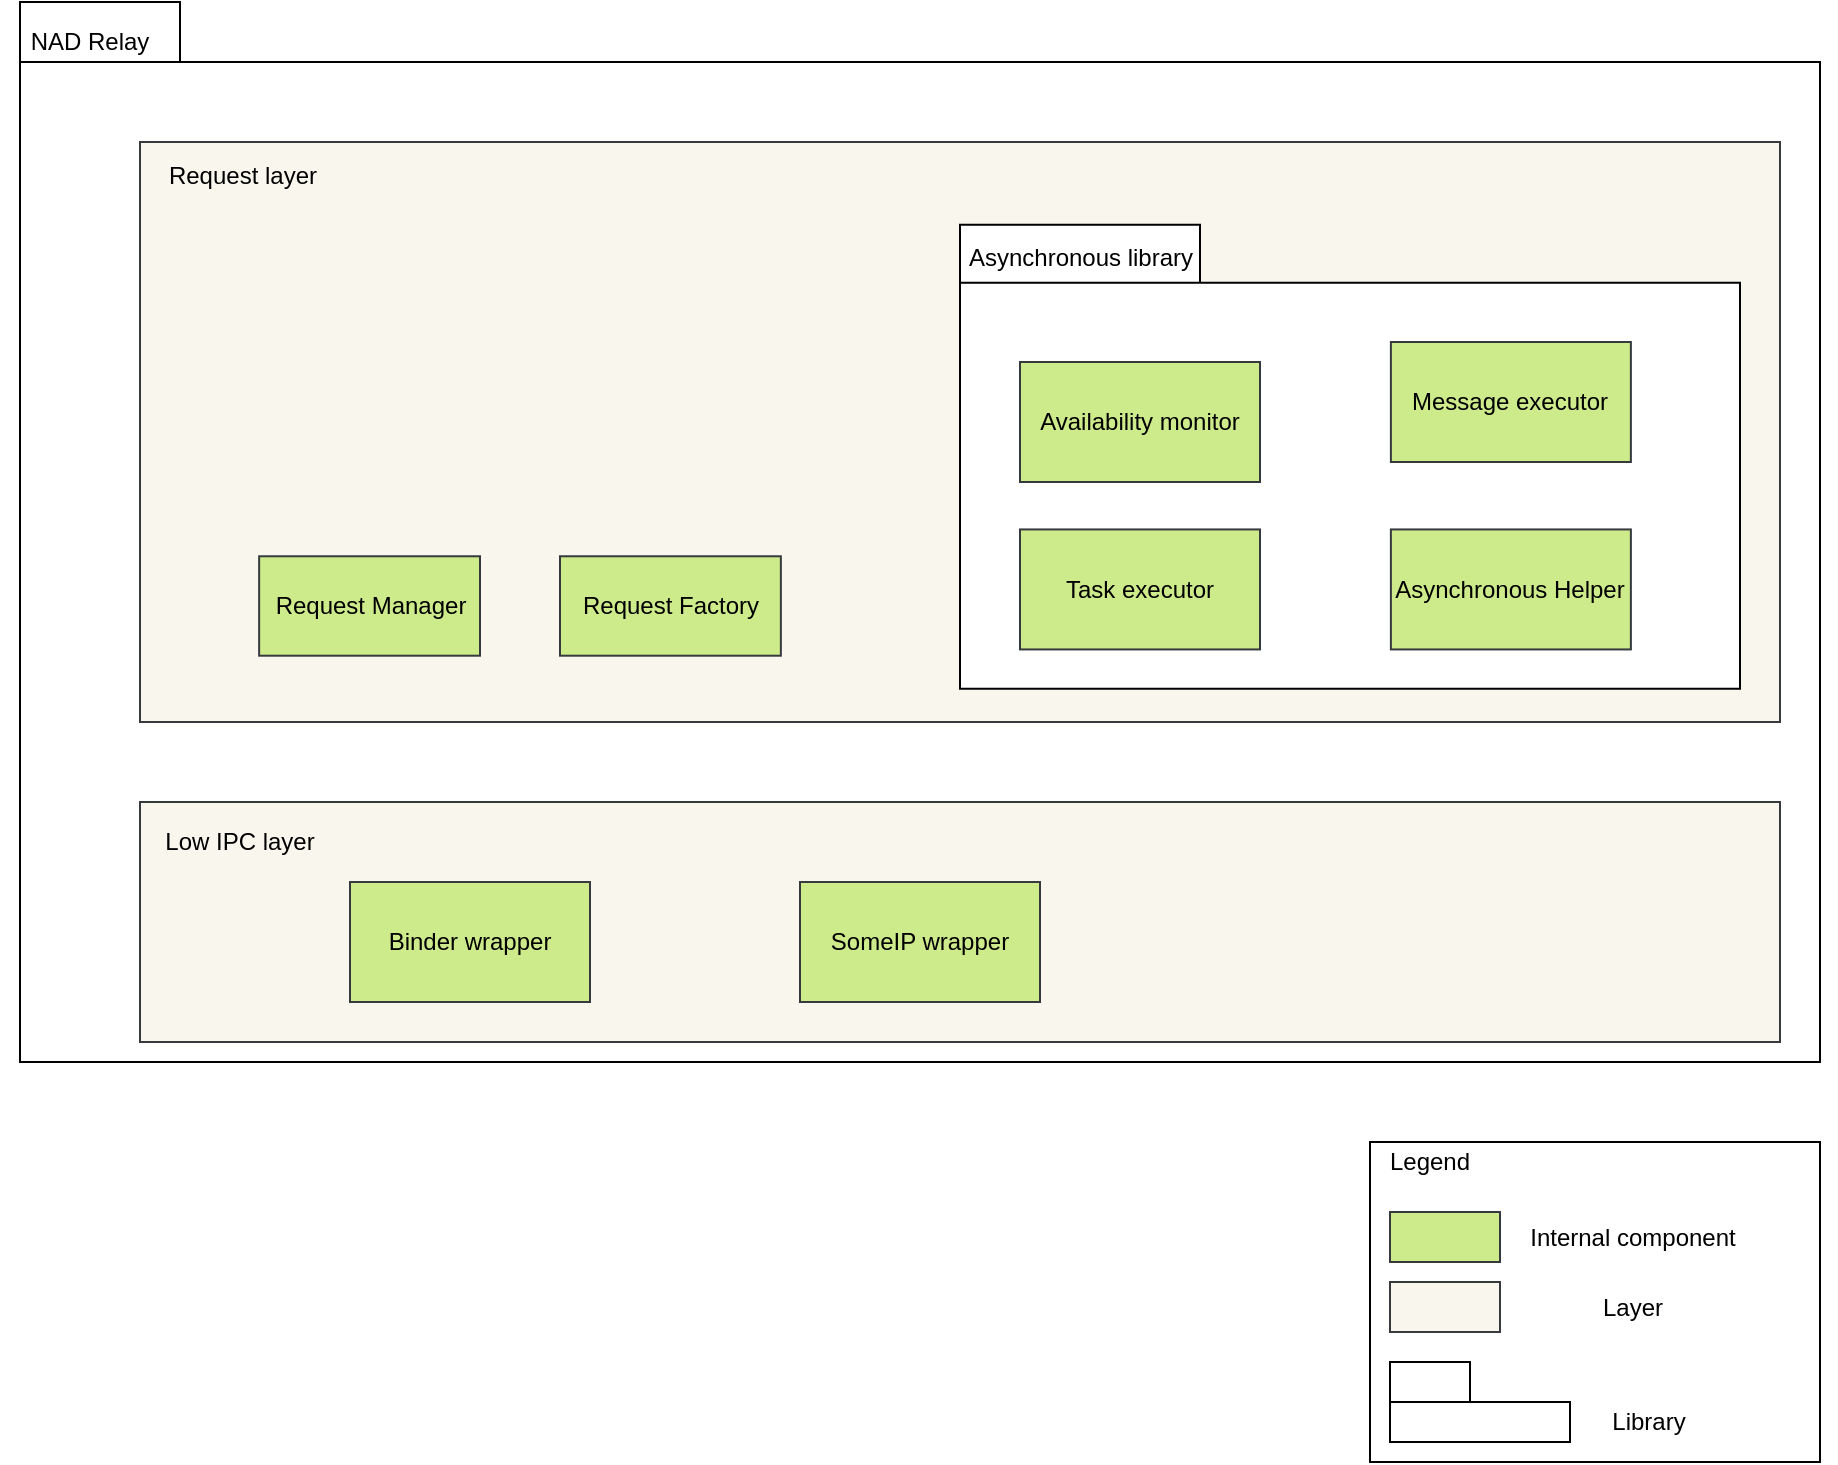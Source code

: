 <mxfile version="13.9.9" type="device" pages="6"><diagram id="3WmalaxDdcL299lWThp2" name="static"><mxGraphModel dx="1086" dy="806" grid="1" gridSize="10" guides="1" tooltips="1" connect="1" arrows="1" fold="1" page="1" pageScale="1" pageWidth="850" pageHeight="1100" math="0" shadow="0"><root><mxCell id="0"/><mxCell id="1" parent="0"/><mxCell id="0jfvfCZB1g9kh5apFzZK-11" style="edgeStyle=orthogonalEdgeStyle;rounded=0;orthogonalLoop=1;jettySize=auto;html=1;entryX=0.002;entryY=0.52;entryDx=0;entryDy=0;entryPerimeter=0;exitX=0.999;exitY=0.59;exitDx=0;exitDy=0;exitPerimeter=0;" parent="1" source="zAolCj1ES43xrOYAV-14-1" target="0jfvfCZB1g9kh5apFzZK-1" edge="1"><mxGeometry relative="1" as="geometry"><mxPoint x="834" y="566" as="sourcePoint"/><Array as="points"><mxPoint x="829" y="566"/></Array></mxGeometry></mxCell><mxCell id="zAolCj1ES43xrOYAV-14-1" value="" style="shape=folder;fontStyle=1;tabWidth=80;tabHeight=30;tabPosition=left;html=1;boundedLbl=1;" parent="1" vertex="1"><mxGeometry x="10" y="430" width="900" height="530" as="geometry"/></mxCell><mxCell id="zAolCj1ES43xrOYAV-14-2" value="NAD Relay" style="text;html=1;strokeColor=none;fillColor=none;align=center;verticalAlign=middle;whiteSpace=wrap;rounded=0;" parent="1" vertex="1"><mxGeometry y="440" width="90" height="20" as="geometry"/></mxCell><mxCell id="Uy2T8kzb8adFujIgeDXh-22" value="" style="group;fillColor=#fff2cc;strokeColor=#d6b656;" parent="1" vertex="1" connectable="0"><mxGeometry x="70" y="500" width="820" height="290" as="geometry"/></mxCell><mxCell id="Uy2T8kzb8adFujIgeDXh-1" value="" style="rounded=0;whiteSpace=wrap;html=1;fillColor=#f9f7ed;strokeColor=#36393d;" parent="Uy2T8kzb8adFujIgeDXh-22" vertex="1"><mxGeometry width="820" height="290" as="geometry"/></mxCell><mxCell id="Uy2T8kzb8adFujIgeDXh-5" value="" style="group" parent="Uy2T8kzb8adFujIgeDXh-22" vertex="1" connectable="0"><mxGeometry x="410" y="41.43" width="390" height="232" as="geometry"/></mxCell><mxCell id="0jfvfCZB1g9kh5apFzZK-1" value="" style="shape=folder;fontStyle=1;tabWidth=120;tabHeight=29;tabPosition=left;html=1;boundedLbl=1;" parent="Uy2T8kzb8adFujIgeDXh-5" vertex="1"><mxGeometry width="390.0" height="232" as="geometry"/></mxCell><mxCell id="RjMGV01RUc9LWfl4xzey-3" value="Availability monitor" style="rounded=0;whiteSpace=wrap;html=1;fillColor=#cdeb8b;strokeColor=#36393d;" parent="Uy2T8kzb8adFujIgeDXh-5" vertex="1"><mxGeometry x="30" y="68.57" width="120" height="60" as="geometry"/></mxCell><mxCell id="RjMGV01RUc9LWfl4xzey-4" value="Message executor" style="rounded=0;whiteSpace=wrap;html=1;fillColor=#cdeb8b;strokeColor=#36393d;" parent="Uy2T8kzb8adFujIgeDXh-5" vertex="1"><mxGeometry x="215.44" y="58.57" width="120" height="60" as="geometry"/></mxCell><mxCell id="RjMGV01RUc9LWfl4xzey-5" value="Task executor" style="rounded=0;whiteSpace=wrap;html=1;fillColor=#cdeb8b;strokeColor=#36393d;" parent="Uy2T8kzb8adFujIgeDXh-5" vertex="1"><mxGeometry x="30" y="152.29" width="120" height="60" as="geometry"/></mxCell><mxCell id="RjMGV01RUc9LWfl4xzey-6" value="Asynchronous Helper" style="rounded=0;whiteSpace=wrap;html=1;fillColor=#cdeb8b;strokeColor=#36393d;" parent="Uy2T8kzb8adFujIgeDXh-5" vertex="1"><mxGeometry x="215.44" y="152.29" width="120" height="60" as="geometry"/></mxCell><mxCell id="Uy2T8kzb8adFujIgeDXh-6" value="Request layer" style="text;html=1;strokeColor=none;fillColor=none;align=center;verticalAlign=middle;whiteSpace=wrap;rounded=0;" parent="Uy2T8kzb8adFujIgeDXh-22" vertex="1"><mxGeometry x="8.511" y="8.286" width="85.106" height="16.571" as="geometry"/></mxCell><mxCell id="Uy2T8kzb8adFujIgeDXh-18" value="Request Manager" style="html=1;dropTarget=0;fillColor=#cdeb8b;strokeColor=#36393d;" parent="Uy2T8kzb8adFujIgeDXh-22" vertex="1"><mxGeometry x="59.57" y="207.14" width="110.43" height="49.71" as="geometry"/></mxCell><mxCell id="l7VeJB8GNXYyBZmDeZ_B-1" value="Request Factory" style="html=1;dropTarget=0;fillColor=#cdeb8b;strokeColor=#36393d;" parent="Uy2T8kzb8adFujIgeDXh-22" vertex="1"><mxGeometry x="210" y="207.14" width="110.43" height="49.71" as="geometry"/></mxCell><mxCell id="0jfvfCZB1g9kh5apFzZK-10" value="Asynchronous library" style="text;html=1;strokeColor=none;fillColor=none;align=center;verticalAlign=middle;whiteSpace=wrap;rounded=0;" parent="Uy2T8kzb8adFujIgeDXh-22" vertex="1"><mxGeometry x="400" y="50.0" width="140.5" height="16.57" as="geometry"/></mxCell><mxCell id="fkhPY8gq4dQedrN3GQ9H-7" value="" style="rounded=0;whiteSpace=wrap;html=1;fillColor=#f9f7ed;strokeColor=#36393d;" parent="1" vertex="1"><mxGeometry x="70" y="830" width="820" height="120" as="geometry"/></mxCell><mxCell id="fkhPY8gq4dQedrN3GQ9H-11" value="Low IPC layer" style="text;html=1;strokeColor=none;fillColor=none;align=center;verticalAlign=middle;whiteSpace=wrap;rounded=0;" parent="1" vertex="1"><mxGeometry x="70" y="840" width="100" height="20" as="geometry"/></mxCell><mxCell id="RjMGV01RUc9LWfl4xzey-1" value="Binder wrapper" style="rounded=0;whiteSpace=wrap;html=1;fillColor=#cdeb8b;strokeColor=#36393d;" parent="1" vertex="1"><mxGeometry x="175" y="870" width="120" height="60" as="geometry"/></mxCell><mxCell id="RjMGV01RUc9LWfl4xzey-2" value="SomeIP wrapper" style="rounded=0;whiteSpace=wrap;html=1;fillColor=#cdeb8b;strokeColor=#36393d;" parent="1" vertex="1"><mxGeometry x="400" y="870" width="120" height="60" as="geometry"/></mxCell><mxCell id="sRkbCulUeWaiVWYRGW_w-1" value="" style="rounded=0;whiteSpace=wrap;html=1;" parent="1" vertex="1"><mxGeometry x="685" y="1000" width="225" height="160" as="geometry"/></mxCell><mxCell id="sRkbCulUeWaiVWYRGW_w-2" value="Legend" style="text;html=1;strokeColor=none;fillColor=none;align=center;verticalAlign=middle;whiteSpace=wrap;rounded=0;" parent="1" vertex="1"><mxGeometry x="695" y="1000" width="40" height="20" as="geometry"/></mxCell><mxCell id="sRkbCulUeWaiVWYRGW_w-3" value="" style="html=1;dropTarget=0;fillColor=#cdeb8b;strokeColor=#36393d;" parent="1" vertex="1"><mxGeometry x="695" y="1035" width="55" height="25" as="geometry"/></mxCell><mxCell id="sRkbCulUeWaiVWYRGW_w-4" value="Internal component" style="text;html=1;strokeColor=none;fillColor=none;align=center;verticalAlign=middle;whiteSpace=wrap;rounded=0;" parent="1" vertex="1"><mxGeometry x="760" y="1037.5" width="112.5" height="20" as="geometry"/></mxCell><mxCell id="sRkbCulUeWaiVWYRGW_w-5" value="" style="html=1;dropTarget=0;fillColor=#f9f7ed;strokeColor=#36393d;" parent="1" vertex="1"><mxGeometry x="695" y="1070" width="55" height="25" as="geometry"/></mxCell><mxCell id="sRkbCulUeWaiVWYRGW_w-6" value="Layer" style="text;html=1;strokeColor=none;fillColor=none;align=center;verticalAlign=middle;whiteSpace=wrap;rounded=0;" parent="1" vertex="1"><mxGeometry x="760" y="1072.5" width="112.5" height="20" as="geometry"/></mxCell><mxCell id="sRkbCulUeWaiVWYRGW_w-7" value="" style="shape=folder;fontStyle=1;tabWidth=40;tabHeight=20;tabPosition=left;html=1;boundedLbl=1;" parent="1" vertex="1"><mxGeometry x="695" y="1110" width="90" height="40" as="geometry"/></mxCell><mxCell id="sRkbCulUeWaiVWYRGW_w-8" value="Library" style="text;html=1;strokeColor=none;fillColor=none;align=center;verticalAlign=middle;whiteSpace=wrap;rounded=0;" parent="1" vertex="1"><mxGeometry x="767.5" y="1130" width="112.5" height="20" as="geometry"/></mxCell></root></mxGraphModel></diagram><diagram name="static_HL" id="kW1XBEr20NJ0NjcDPHEI"><mxGraphModel dx="1936" dy="806" grid="1" gridSize="10" guides="1" tooltips="1" connect="1" arrows="1" fold="1" page="1" pageScale="1" pageWidth="850" pageHeight="1100" math="0" shadow="0"><root><mxCell id="qotU6viqQkt4nRAaQ7jl-0"/><mxCell id="qotU6viqQkt4nRAaQ7jl-1" parent="qotU6viqQkt4nRAaQ7jl-0"/><mxCell id="qotU6viqQkt4nRAaQ7jl-2" value="" style="shape=folder;fontStyle=1;tabWidth=80;tabHeight=30;tabPosition=left;html=1;boundedLbl=1;strokeColor=#36393d;fillColor=#eeeeee;" parent="qotU6viqQkt4nRAaQ7jl-1" vertex="1"><mxGeometry x="-20" y="720" width="1880" height="1180" as="geometry"/></mxCell><mxCell id="qotU6viqQkt4nRAaQ7jl-3" value="NadProxy" style="text;html=1;strokeColor=none;fillColor=none;align=center;verticalAlign=middle;whiteSpace=wrap;rounded=0;" parent="qotU6viqQkt4nRAaQ7jl-1" vertex="1"><mxGeometry x="10" y="730" width="40" height="20" as="geometry"/></mxCell><mxCell id="2o6GESQ2wpf_LnaKLs66-0" value="" style="group" parent="qotU6viqQkt4nRAaQ7jl-1" vertex="1" connectable="0"><mxGeometry x="50" y="1370" width="1900" height="510" as="geometry"/></mxCell><mxCell id="GQWLnMnnqXkNqsEWw9Q0-0" value="" style="rounded=0;whiteSpace=wrap;html=1;fillColor=#ffffff;" parent="2o6GESQ2wpf_LnaKLs66-0" vertex="1"><mxGeometry width="1774.531" height="342.406" as="geometry"/></mxCell><mxCell id="GQWLnMnnqXkNqsEWw9Q0-1" value="" style="group" parent="2o6GESQ2wpf_LnaKLs66-0" vertex="1" connectable="0"><mxGeometry x="233.019" y="376.239" width="198.729" height="101.507" as="geometry"/></mxCell><mxCell id="z8DELMX0mdGXNFG_pZAe-40" value="" style="shape=folder;fontStyle=1;tabWidth=80;tabHeight=30;tabPosition=left;html=1;boundedLbl=1;fillColor=#e1d5e7;strokeColor=#9673a6;" parent="GQWLnMnnqXkNqsEWw9Q0-1" vertex="1"><mxGeometry width="198.729" height="84.589" as="geometry"/></mxCell><mxCell id="z8DELMX0mdGXNFG_pZAe-42" value="commonAPI" style="shape=folder;fontStyle=1;spacingTop=10;tabWidth=40;tabHeight=14;tabPosition=left;html=1;" parent="GQWLnMnnqXkNqsEWw9Q0-1" vertex="1"><mxGeometry x="15.787" y="42.297" width="71.039" height="26.795" as="geometry"/></mxCell><mxCell id="z8DELMX0mdGXNFG_pZAe-43" value="VSomeIP" style="shape=folder;fontStyle=1;spacingTop=10;tabWidth=40;tabHeight=14;tabPosition=left;html=1;" parent="GQWLnMnnqXkNqsEWw9Q0-1" vertex="1"><mxGeometry x="110.508" y="40.962" width="71.039" height="29.475" as="geometry"/></mxCell><mxCell id="z8DELMX0mdGXNFG_pZAe-44" value="SomeIP Stack" style="text;html=1;strokeColor=none;fillColor=none;align=center;verticalAlign=middle;whiteSpace=wrap;rounded=0;" parent="GQWLnMnnqXkNqsEWw9Q0-1" vertex="1"><mxGeometry y="5.356" width="63.146" height="10.718" as="geometry"/></mxCell><mxCell id="GQWLnMnnqXkNqsEWw9Q0-2" value="" style="group" parent="2o6GESQ2wpf_LnaKLs66-0" vertex="1" connectable="0"><mxGeometry x="896.226" y="376.239" width="286.792" height="133.761" as="geometry"/></mxCell><mxCell id="rqL5SBEy0CXLUFXiVIKl-1" value="" style="shape=folder;fontStyle=1;tabWidth=80;tabHeight=30;tabPosition=left;html=1;boundedLbl=1;fillColor=#e1d5e7;strokeColor=#9673a6;" parent="GQWLnMnnqXkNqsEWw9Q0-2" vertex="1"><mxGeometry x="23.935" y="1.923e-13" width="262.857" height="133.761" as="geometry"/></mxCell><mxCell id="rqL5SBEy0CXLUFXiVIKl-2" value="Binder Stack" style="text;html=1;strokeColor=none;fillColor=none;align=center;verticalAlign=middle;whiteSpace=wrap;rounded=0;" parent="GQWLnMnnqXkNqsEWw9Q0-2" vertex="1"><mxGeometry width="143.583" height="17.447" as="geometry"/></mxCell><mxCell id="rqL5SBEy0CXLUFXiVIKl-3" value="Binder lib" style="shape=folder;fontStyle=1;spacingTop=10;tabWidth=40;tabHeight=14;tabPosition=left;html=1;" parent="GQWLnMnnqXkNqsEWw9Q0-2" vertex="1"><mxGeometry x="59.826" y="26.17" width="143.583" height="40.709" as="geometry"/></mxCell><mxCell id="rqL5SBEy0CXLUFXiVIKl-4" value="Binder driver" style="shape=folder;fontStyle=1;spacingTop=10;tabWidth=40;tabHeight=14;tabPosition=left;html=1;" parent="GQWLnMnnqXkNqsEWw9Q0-2" vertex="1"><mxGeometry x="59.826" y="76.689" width="143.583" height="43.616" as="geometry"/></mxCell><mxCell id="GQWLnMnnqXkNqsEWw9Q0-5" value="" style="group" parent="2o6GESQ2wpf_LnaKLs66-0" vertex="1" connectable="0"><mxGeometry x="17.925" y="46.341" width="618.396" height="253.768" as="geometry"/></mxCell><mxCell id="z8DELMX0mdGXNFG_pZAe-1" value="" style="shape=folder;fontStyle=1;tabWidth=105;tabHeight=24;tabPosition=left;html=1;boundedLbl=1;fillColor=#fff2cc;strokeColor=#d6b656;" parent="GQWLnMnnqXkNqsEWw9Q0-5" vertex="1"><mxGeometry x="7.275" width="611.121" height="253.768" as="geometry"/></mxCell><mxCell id="z8DELMX0mdGXNFG_pZAe-2" value="SomeIP wrapper" style="text;html=1;strokeColor=none;fillColor=none;align=center;verticalAlign=middle;whiteSpace=wrap;rounded=0;" parent="GQWLnMnnqXkNqsEWw9Q0-5" vertex="1"><mxGeometry width="110" height="20" as="geometry"/></mxCell><mxCell id="z8DELMX0mdGXNFG_pZAe-3" value="" style="shape=folder;fontStyle=1;tabWidth=80;tabHeight=30;tabPosition=left;html=1;boundedLbl=1;" parent="GQWLnMnnqXkNqsEWw9Q0-5" vertex="1"><mxGeometry x="36.376" y="27.583" width="298.285" height="215.151" as="geometry"/></mxCell><mxCell id="z8DELMX0mdGXNFG_pZAe-4" value="Stub&lt;br&gt;" style="text;html=1;strokeColor=none;fillColor=none;align=center;verticalAlign=middle;whiteSpace=wrap;rounded=0;" parent="GQWLnMnnqXkNqsEWw9Q0-5" vertex="1"><mxGeometry x="50.927" y="33.1" width="29.101" height="11.033" as="geometry"/></mxCell><mxCell id="z8DELMX0mdGXNFG_pZAe-5" value="" style="shape=folder;fontStyle=1;tabWidth=80;tabHeight=30;tabPosition=left;html=1;boundedLbl=1;" parent="GQWLnMnnqXkNqsEWw9Q0-5" vertex="1"><mxGeometry x="341.937" y="44.136" width="269.184" height="182.051" as="geometry"/></mxCell><mxCell id="z8DELMX0mdGXNFG_pZAe-6" value="Proxy" style="text;html=1;strokeColor=none;fillColor=none;align=center;verticalAlign=middle;whiteSpace=wrap;rounded=0;" parent="GQWLnMnnqXkNqsEWw9Q0-5" vertex="1"><mxGeometry x="356.487" y="49.653" width="29.101" height="11.033" as="geometry"/></mxCell><mxCell id="z8DELMX0mdGXNFG_pZAe-7" value="Stub Base" style="html=1;dropTarget=0;fillColor=#ffe6cc;strokeColor=#d79b00;" parent="GQWLnMnnqXkNqsEWw9Q0-5" vertex="1"><mxGeometry x="152.78" y="60.689" width="65.477" height="33.1" as="geometry"/></mxCell><mxCell id="z8DELMX0mdGXNFG_pZAe-9" value="Diagnostic" style="html=1;dropTarget=0;" parent="GQWLnMnnqXkNqsEWw9Q0-5" vertex="1"><mxGeometry x="43.649" y="104.823" width="65.477" height="33.1" as="geometry"/></mxCell><mxCell id="z8DELMX0mdGXNFG_pZAe-11" value="Coding" style="html=1;dropTarget=0;" parent="GQWLnMnnqXkNqsEWw9Q0-5" vertex="1"><mxGeometry x="138.23" y="104.823" width="65.477" height="33.1" as="geometry"/></mxCell><mxCell id="z8DELMX0mdGXNFG_pZAe-13" value="Variant" style="html=1;dropTarget=0;" parent="GQWLnMnnqXkNqsEWw9Q0-5" vertex="1"><mxGeometry x="152.778" y="159.984" width="65.477" height="33.1" as="geometry"/></mxCell><mxCell id="z8DELMX0mdGXNFG_pZAe-15" value="eCall" style="html=1;dropTarget=0;" parent="GQWLnMnnqXkNqsEWw9Q0-5" vertex="1"><mxGeometry x="43.651" y="154.467" width="65.477" height="33.1" as="geometry"/></mxCell><mxCell id="z8DELMX0mdGXNFG_pZAe-17" value="LPA" style="html=1;dropTarget=0;" parent="GQWLnMnnqXkNqsEWw9Q0-5" vertex="1"><mxGeometry x="254.637" y="159.987" width="65.477" height="33.1" as="geometry"/></mxCell><mxCell id="z8DELMX0mdGXNFG_pZAe-19" value="Provisioning" style="html=1;dropTarget=0;" parent="GQWLnMnnqXkNqsEWw9Q0-5" vertex="1"><mxGeometry x="240.081" y="110.337" width="65.477" height="33.1" as="geometry"/></mxCell><mxCell id="z8DELMX0mdGXNFG_pZAe-21" value="VIN" style="html=1;dropTarget=0;" parent="GQWLnMnnqXkNqsEWw9Q0-5" vertex="1"><mxGeometry x="50.927" y="198.601" width="65.477" height="33.1" as="geometry"/></mxCell><mxCell id="z8DELMX0mdGXNFG_pZAe-23" value="Time Provider" style="html=1;dropTarget=0;" parent="GQWLnMnnqXkNqsEWw9Q0-5" vertex="1"><mxGeometry x="138.226" y="203.864" width="65.477" height="33.1" as="geometry"/></mxCell><mxCell id="z8DELMX0mdGXNFG_pZAe-25" value="Mobile Communication&lt;br&gt;&amp;nbsp;Internal" style="html=1;dropTarget=0;" parent="GQWLnMnnqXkNqsEWw9Q0-5" vertex="1"><mxGeometry x="225.533" y="203.868" width="94.578" height="33.1" as="geometry"/></mxCell><mxCell id="z8DELMX0mdGXNFG_pZAe-27" value="Proxy Base" style="html=1;dropTarget=0;fillColor=#ffe6cc;strokeColor=#d79b00;" parent="GQWLnMnnqXkNqsEWw9Q0-5" vertex="1"><mxGeometry x="432.93" y="82.749" width="65.477" height="33.1" as="geometry"/></mxCell><mxCell id="z8DELMX0mdGXNFG_pZAe-29" value="eCall Proxy Client" style="html=1;dropTarget=0;" parent="GQWLnMnnqXkNqsEWw9Q0-5" vertex="1"><mxGeometry x="358.495" y="137.921" width="65.477" height="33.1" as="geometry"/></mxCell><mxCell id="z8DELMX0mdGXNFG_pZAe-31" value="Diagnostic Client" style="html=1;dropTarget=0;" parent="GQWLnMnnqXkNqsEWw9Q0-5" vertex="1"><mxGeometry x="465.613" y="137.913" width="65.477" height="33.1" as="geometry"/></mxCell><mxCell id="z8DELMX0mdGXNFG_pZAe-33" value="DirectHTTP Client" style="html=1;dropTarget=0;" parent="GQWLnMnnqXkNqsEWw9Q0-5" vertex="1"><mxGeometry x="367.455" y="186.091" width="65.477" height="33.1" as="geometry"/></mxCell><mxCell id="z8DELMX0mdGXNFG_pZAe-35" value="Temp Monitor &lt;br&gt;Client" style="html=1;dropTarget=0;" parent="GQWLnMnnqXkNqsEWw9Q0-5" vertex="1"><mxGeometry x="443.79" y="186.092" width="65.477" height="33.1" as="geometry"/></mxCell><mxCell id="GQWLnMnnqXkNqsEWw9Q0-57" style="edgeStyle=orthogonalEdgeStyle;rounded=0;orthogonalLoop=1;jettySize=auto;html=1;exitX=0;exitY=0;exitDx=0;exitDy=14;exitPerimeter=0;entryX=0.25;entryY=1;entryDx=0;entryDy=0;" parent="z8DELMX0mdGXNFG_pZAe-35" edge="1"><mxGeometry relative="1" as="geometry"><mxPoint x="38.477" y="21.0" as="sourcePoint"/><mxPoint x="43.477" y="27.0" as="targetPoint"/></mxGeometry></mxCell><mxCell id="z8DELMX0mdGXNFG_pZAe-37" value="WakeupD Client" style="html=1;dropTarget=0;" parent="GQWLnMnnqXkNqsEWw9Q0-5" vertex="1"><mxGeometry x="531.093" y="177.64" width="65.477" height="33.1" as="geometry"/></mxCell><mxCell id="GQWLnMnnqXkNqsEWw9Q0-45" value="" style="group" parent="2o6GESQ2wpf_LnaKLs66-0" vertex="1" connectable="0"><mxGeometry x="684.269" y="46.341" width="630.04" height="279.145" as="geometry"/></mxCell><mxCell id="GQWLnMnnqXkNqsEWw9Q0-9" value="" style="shape=folder;fontStyle=1;tabWidth=109;tabHeight=24;tabPosition=left;html=1;boundedLbl=1;fillColor=#fff2cc;strokeColor=#d6b656;" parent="GQWLnMnnqXkNqsEWw9Q0-45" vertex="1"><mxGeometry x="6.775" width="623.265" height="279.145" as="geometry"/></mxCell><mxCell id="GQWLnMnnqXkNqsEWw9Q0-10" value="Binder&amp;nbsp;wrapper" style="text;html=1;strokeColor=none;fillColor=none;align=center;verticalAlign=middle;whiteSpace=wrap;rounded=0;" parent="GQWLnMnnqXkNqsEWw9Q0-45" vertex="1"><mxGeometry x="-14.27" width="130" height="17.44" as="geometry"/></mxCell><mxCell id="GQWLnMnnqXkNqsEWw9Q0-11" value="" style="shape=folder;fontStyle=1;tabWidth=80;tabHeight=30;tabPosition=left;html=1;boundedLbl=1;" parent="GQWLnMnnqXkNqsEWw9Q0-45" vertex="1"><mxGeometry x="54.197" y="29.078" width="277.76" height="238.436" as="geometry"/></mxCell><mxCell id="GQWLnMnnqXkNqsEWw9Q0-12" value="Proxy" style="text;html=1;strokeColor=none;fillColor=none;align=center;verticalAlign=middle;whiteSpace=wrap;rounded=0;" parent="GQWLnMnnqXkNqsEWw9Q0-45" vertex="1"><mxGeometry x="74.521" y="29.078" width="27.098" height="11.631" as="geometry"/></mxCell><mxCell id="GQWLnMnnqXkNqsEWw9Q0-13" value="Proxy Base" style="html=1;dropTarget=0;fillColor=#ffe6cc;strokeColor=#d79b00;" parent="GQWLnMnnqXkNqsEWw9Q0-45" vertex="1"><mxGeometry x="142.267" y="63.971" width="60.972" height="34.893" as="geometry"/></mxCell><mxCell id="GQWLnMnnqXkNqsEWw9Q0-15" value="HMIMgr&amp;nbsp;" style="html=1;dropTarget=0;" parent="GQWLnMnnqXkNqsEWw9Q0-45" vertex="1"><mxGeometry x="67.746" y="110.495" width="60.972" height="34.893" as="geometry"/></mxCell><mxCell id="GQWLnMnnqXkNqsEWw9Q0-17" value="AudioManager" style="html=1;dropTarget=0;" parent="GQWLnMnnqXkNqsEWw9Q0-45" vertex="1"><mxGeometry x="149.042" y="113.402" width="60.972" height="34.893" as="geometry"/></mxCell><mxCell id="GQWLnMnnqXkNqsEWw9Q0-19" value="AntenaManager" style="html=1;dropTarget=0;" parent="GQWLnMnnqXkNqsEWw9Q0-45" vertex="1"><mxGeometry x="74.521" y="162.834" width="60.972" height="34.893" as="geometry"/></mxCell><mxCell id="GQWLnMnnqXkNqsEWw9Q0-21" value="ThermalManager" style="html=1;dropTarget=0;" parent="GQWLnMnnqXkNqsEWw9Q0-45" vertex="1"><mxGeometry x="149.042" y="168.65" width="60.972" height="34.893" as="geometry"/></mxCell><mxCell id="GQWLnMnnqXkNqsEWw9Q0-23" value="TelephonyManager" style="html=1;dropTarget=0;" parent="GQWLnMnnqXkNqsEWw9Q0-45" vertex="1"><mxGeometry x="230.337" y="127.941" width="60.972" height="34.893" as="geometry"/></mxCell><mxCell id="GQWLnMnnqXkNqsEWw9Q0-25" value="V2XManager" style="html=1;dropTarget=0;" parent="GQWLnMnnqXkNqsEWw9Q0-45" vertex="1"><mxGeometry x="230.337" y="180.281" width="60.972" height="34.893" as="geometry"/></mxCell><mxCell id="GQWLnMnnqXkNqsEWw9Q0-27" value="DiagManager" style="html=1;dropTarget=0;" parent="GQWLnMnnqXkNqsEWw9Q0-45" vertex="1"><mxGeometry x="74.521" y="215.174" width="60.972" height="34.893" as="geometry"/></mxCell><mxCell id="GQWLnMnnqXkNqsEWw9Q0-29" value="ConfigManager" style="html=1;dropTarget=0;" parent="GQWLnMnnqXkNqsEWw9Q0-45" vertex="1"><mxGeometry x="152.429" y="220.989" width="60.972" height="34.893" as="geometry"/></mxCell><mxCell id="GQWLnMnnqXkNqsEWw9Q0-31" value="eCallManager" style="html=1;dropTarget=0;" parent="GQWLnMnnqXkNqsEWw9Q0-45" vertex="1"><mxGeometry x="230.337" y="220.989" width="60.972" height="34.893" as="geometry"/></mxCell><mxCell id="GQWLnMnnqXkNqsEWw9Q0-33" value="" style="shape=folder;fontStyle=1;tabWidth=80;tabHeight=30;tabPosition=left;html=1;boundedLbl=1;" parent="GQWLnMnnqXkNqsEWw9Q0-45" vertex="1"><mxGeometry x="372.604" y="29.078" width="250.661" height="232.62" as="geometry"/></mxCell><mxCell id="GQWLnMnnqXkNqsEWw9Q0-34" value="Stub" style="text;html=1;strokeColor=none;fillColor=none;align=center;verticalAlign=middle;whiteSpace=wrap;rounded=0;" parent="GQWLnMnnqXkNqsEWw9Q0-45" vertex="1"><mxGeometry x="386.154" y="29.078" width="27.098" height="11.631" as="geometry"/></mxCell><mxCell id="GQWLnMnnqXkNqsEWw9Q0-35" value="Stub Base" style="html=1;dropTarget=0;fillColor=#ffe6cc;strokeColor=#d79b00;" parent="GQWLnMnnqXkNqsEWw9Q0-45" vertex="1"><mxGeometry x="453.9" y="63.971" width="60.972" height="34.893" as="geometry"/></mxCell><mxCell id="GQWLnMnnqXkNqsEWw9Q0-37" value="NadProxy_eCall" style="html=1;dropTarget=0;" parent="GQWLnMnnqXkNqsEWw9Q0-45" vertex="1"><mxGeometry x="399.703" y="122.126" width="60.972" height="34.893" as="geometry"/></mxCell><mxCell id="GQWLnMnnqXkNqsEWw9Q0-39" value="NadProxy_Diagnostic" style="html=1;dropTarget=0;" parent="GQWLnMnnqXkNqsEWw9Q0-45" vertex="1"><mxGeometry x="480.998" y="122.126" width="81.295" height="34.893" as="geometry"/></mxCell><mxCell id="GQWLnMnnqXkNqsEWw9Q0-41" value="NadProxy_DirectHttp" style="html=1;dropTarget=0;" parent="GQWLnMnnqXkNqsEWw9Q0-45" vertex="1"><mxGeometry x="399.703" y="174.465" width="81.295" height="34.893" as="geometry"/></mxCell><mxCell id="GQWLnMnnqXkNqsEWw9Q0-43" value="LPAMgr&amp;nbsp;" style="html=1;dropTarget=0;" parent="GQWLnMnnqXkNqsEWw9Q0-45" vertex="1"><mxGeometry x="250.661" y="75.602" width="60.972" height="34.893" as="geometry"/></mxCell><mxCell id="GQWLnMnnqXkNqsEWw9Q0-58" style="edgeStyle=orthogonalEdgeStyle;rounded=0;orthogonalLoop=1;jettySize=auto;html=1;exitX=0.5;exitY=1;exitDx=0;exitDy=0;exitPerimeter=0;entryX=0.492;entryY=0.3;entryDx=0;entryDy=0;entryPerimeter=0;" parent="2o6GESQ2wpf_LnaKLs66-0" source="z8DELMX0mdGXNFG_pZAe-1" target="z8DELMX0mdGXNFG_pZAe-40" edge="1"><mxGeometry y="29.423" as="geometry"/></mxCell><mxCell id="GQWLnMnnqXkNqsEWw9Q0-59" style="edgeStyle=orthogonalEdgeStyle;rounded=0;orthogonalLoop=1;jettySize=auto;html=1;exitX=0;exitY=0;exitDx=150.87;exitDy=30;exitPerimeter=0;entryX=0.563;entryY=0.997;entryDx=0;entryDy=0;entryPerimeter=0;" parent="2o6GESQ2wpf_LnaKLs66-0" source="z8DELMX0mdGXNFG_pZAe-40" target="z8DELMX0mdGXNFG_pZAe-1" edge="1"><mxGeometry y="29.423" as="geometry"/></mxCell><mxCell id="GQWLnMnnqXkNqsEWw9Q0-60" style="edgeStyle=orthogonalEdgeStyle;rounded=0;orthogonalLoop=1;jettySize=auto;html=1;exitX=0.5;exitY=1;exitDx=0;exitDy=0;exitPerimeter=0;" parent="2o6GESQ2wpf_LnaKLs66-0" source="GQWLnMnnqXkNqsEWw9Q0-9" edge="1"><mxGeometry y="29.423" as="geometry"><mxPoint x="1012.736" y="403.308" as="targetPoint"/></mxGeometry></mxCell><mxCell id="GQWLnMnnqXkNqsEWw9Q0-62" style="edgeStyle=orthogonalEdgeStyle;rounded=0;orthogonalLoop=1;jettySize=auto;html=1;exitX=0;exitY=0;exitDx=186.647;exitDy=30;exitPerimeter=0;entryX=0.786;entryY=1;entryDx=0;entryDy=0;entryPerimeter=0;" parent="2o6GESQ2wpf_LnaKLs66-0" source="rqL5SBEy0CXLUFXiVIKl-1" target="GQWLnMnnqXkNqsEWw9Q0-9" edge="1"><mxGeometry y="29.423" as="geometry"/></mxCell><mxCell id="GQWLnMnnqXkNqsEWw9Q0-66" value="Low IPC Layer" style="text;html=1;strokeColor=none;fillColor=none;align=center;verticalAlign=middle;whiteSpace=wrap;rounded=0;" parent="2o6GESQ2wpf_LnaKLs66-0" vertex="1"><mxGeometry x="9.794" width="97.938" height="19.615" as="geometry"/></mxCell><mxCell id="Q7ShDQGM0BOKLqNpAqQj-0" value="" style="group;fillColor=#cce5ff;strokeColor=#36393d;" parent="qotU6viqQkt4nRAaQ7jl-1" vertex="1" connectable="0"><mxGeometry x="50" y="780" width="1780" height="540" as="geometry"/></mxCell><mxCell id="2o6GESQ2wpf_LnaKLs66-1" value="" style="rounded=0;whiteSpace=wrap;html=1;fillColor=#ffffff;" parent="Q7ShDQGM0BOKLqNpAqQj-0" vertex="1"><mxGeometry width="1780" height="540" as="geometry"/></mxCell><mxCell id="2o6GESQ2wpf_LnaKLs66-2" value="Request Manager" style="html=1;dropTarget=0;fillColor=#fff2cc;strokeColor=#d6b656;" parent="Q7ShDQGM0BOKLqNpAqQj-0" vertex="1"><mxGeometry x="261.196" y="90" width="304.728" height="140" as="geometry"/></mxCell><mxCell id="2o6GESQ2wpf_LnaKLs66-4" value="" style="group" parent="Q7ShDQGM0BOKLqNpAqQj-0" vertex="1" connectable="0"><mxGeometry x="48.37" y="310" width="802.935" height="200" as="geometry"/></mxCell><mxCell id="2o6GESQ2wpf_LnaKLs66-5" value="" style="shape=folder;fontStyle=1;tabWidth=80;tabHeight=30;tabPosition=left;html=1;boundedLbl=1;fillColor=#fff2cc;strokeColor=#d6b656;" parent="2o6GESQ2wpf_LnaKLs66-4" vertex="1"><mxGeometry width="802.935" height="200" as="geometry"/></mxCell><mxCell id="2o6GESQ2wpf_LnaKLs66-7" value="Request Base" style="html=1;fillColor=#dae8fc;strokeColor=#6c8ebf;" parent="2o6GESQ2wpf_LnaKLs66-4" vertex="1"><mxGeometry x="336.112" y="23.256" width="102.701" height="23.256" as="geometry"/></mxCell><mxCell id="2o6GESQ2wpf_LnaKLs66-8" value="eCall Request" style="html=1;" parent="2o6GESQ2wpf_LnaKLs66-4" vertex="1"><mxGeometry x="84.028" y="69.767" width="102.701" height="23.256" as="geometry"/></mxCell><mxCell id="2o6GESQ2wpf_LnaKLs66-9" value="directHTTP" style="html=1;" parent="2o6GESQ2wpf_LnaKLs66-4" vertex="1"><mxGeometry x="308.103" y="69.767" width="102.701" height="23.256" as="geometry"/></mxCell><mxCell id="2o6GESQ2wpf_LnaKLs66-10" value="Diagnostic Request" style="html=1;" parent="2o6GESQ2wpf_LnaKLs66-4" vertex="1"><mxGeometry x="522.841" y="65.116" width="102.701" height="23.256" as="geometry"/></mxCell><mxCell id="2o6GESQ2wpf_LnaKLs66-11" value="Coding Request" style="html=1;" parent="2o6GESQ2wpf_LnaKLs66-4" vertex="1"><mxGeometry x="37.346" y="116.279" width="112.037" height="23.256" as="geometry"/></mxCell><mxCell id="2o6GESQ2wpf_LnaKLs66-12" value="LPA" style="html=1;" parent="2o6GESQ2wpf_LnaKLs66-4" vertex="1"><mxGeometry x="233.411" y="116.279" width="102.701" height="23.256" as="geometry"/></mxCell><mxCell id="2o6GESQ2wpf_LnaKLs66-13" value="Provisioning" style="html=1;" parent="2o6GESQ2wpf_LnaKLs66-4" vertex="1"><mxGeometry x="429.477" y="116.279" width="102.701" height="23.256" as="geometry"/></mxCell><mxCell id="2o6GESQ2wpf_LnaKLs66-14" value="Security" style="html=1;" parent="2o6GESQ2wpf_LnaKLs66-4" vertex="1"><mxGeometry x="550.851" y="116.279" width="102.701" height="23.256" as="geometry"/></mxCell><mxCell id="2o6GESQ2wpf_LnaKLs66-15" value="Variant" style="html=1;" parent="2o6GESQ2wpf_LnaKLs66-4" vertex="1"><mxGeometry x="672.224" y="116.279" width="102.701" height="23.256" as="geometry"/></mxCell><mxCell id="2o6GESQ2wpf_LnaKLs66-16" value="Request Factory" style="html=1;fillColor=#dae8fc;strokeColor=#6c8ebf;" parent="2o6GESQ2wpf_LnaKLs66-4" vertex="1"><mxGeometry x="350.117" y="162.791" width="102.701" height="23.256" as="geometry"/></mxCell><mxCell id="2o6GESQ2wpf_LnaKLs66-17" value="" style="group" parent="2o6GESQ2wpf_LnaKLs66-4" vertex="1" connectable="0"><mxGeometry width="802.935" height="200" as="geometry"/></mxCell><mxCell id="2o6GESQ2wpf_LnaKLs66-18" value="" style="group" parent="2o6GESQ2wpf_LnaKLs66-17" vertex="1" connectable="0"><mxGeometry width="802.935" height="200" as="geometry"/></mxCell><mxCell id="2o6GESQ2wpf_LnaKLs66-19" value="" style="shape=folder;fontStyle=1;tabWidth=122;tabHeight=30;tabPosition=left;html=1;boundedLbl=1;fillColor=#fff2cc;strokeColor=#d6b656;" parent="2o6GESQ2wpf_LnaKLs66-18" vertex="1"><mxGeometry width="802.935" height="200" as="geometry"/></mxCell><mxCell id="2o6GESQ2wpf_LnaKLs66-20" value="Request Factory" style="text;html=1;strokeColor=none;fillColor=none;align=center;verticalAlign=middle;whiteSpace=wrap;rounded=0;" parent="2o6GESQ2wpf_LnaKLs66-18" vertex="1"><mxGeometry y="10" width="110" height="9.3" as="geometry"/></mxCell><mxCell id="2o6GESQ2wpf_LnaKLs66-21" value="Request Base" style="html=1;fillColor=#dae8fc;strokeColor=#6c8ebf;" parent="2o6GESQ2wpf_LnaKLs66-18" vertex="1"><mxGeometry x="336.112" y="23.256" width="102.701" height="23.256" as="geometry"/></mxCell><mxCell id="2o6GESQ2wpf_LnaKLs66-22" value="eCall Request" style="html=1;" parent="2o6GESQ2wpf_LnaKLs66-18" vertex="1"><mxGeometry x="84.028" y="69.767" width="102.701" height="23.256" as="geometry"/></mxCell><mxCell id="2o6GESQ2wpf_LnaKLs66-23" value="directHTTP" style="html=1;" parent="2o6GESQ2wpf_LnaKLs66-18" vertex="1"><mxGeometry x="308.103" y="69.767" width="102.701" height="23.256" as="geometry"/></mxCell><mxCell id="2o6GESQ2wpf_LnaKLs66-24" value="Diagnostic Request" style="html=1;" parent="2o6GESQ2wpf_LnaKLs66-18" vertex="1"><mxGeometry x="522.841" y="65.116" width="102.701" height="23.256" as="geometry"/></mxCell><mxCell id="2o6GESQ2wpf_LnaKLs66-25" value="Coding Request" style="html=1;" parent="2o6GESQ2wpf_LnaKLs66-18" vertex="1"><mxGeometry x="37.346" y="116.279" width="112.037" height="23.256" as="geometry"/></mxCell><mxCell id="2o6GESQ2wpf_LnaKLs66-26" value="LPA" style="html=1;" parent="2o6GESQ2wpf_LnaKLs66-18" vertex="1"><mxGeometry x="233.411" y="116.279" width="102.701" height="23.256" as="geometry"/></mxCell><mxCell id="2o6GESQ2wpf_LnaKLs66-27" value="Provisioning" style="html=1;" parent="2o6GESQ2wpf_LnaKLs66-18" vertex="1"><mxGeometry x="429.477" y="116.279" width="102.701" height="23.256" as="geometry"/></mxCell><mxCell id="2o6GESQ2wpf_LnaKLs66-28" value="Security" style="html=1;" parent="2o6GESQ2wpf_LnaKLs66-18" vertex="1"><mxGeometry x="550.851" y="116.279" width="102.701" height="23.256" as="geometry"/></mxCell><mxCell id="2o6GESQ2wpf_LnaKLs66-29" value="Variant" style="html=1;" parent="2o6GESQ2wpf_LnaKLs66-18" vertex="1"><mxGeometry x="672.224" y="116.279" width="102.701" height="23.256" as="geometry"/></mxCell><mxCell id="2o6GESQ2wpf_LnaKLs66-30" value="Request Factory" style="html=1;fillColor=#dae8fc;strokeColor=#6c8ebf;" parent="2o6GESQ2wpf_LnaKLs66-18" vertex="1"><mxGeometry x="350.117" y="162.791" width="102.701" height="23.256" as="geometry"/></mxCell><mxCell id="2o6GESQ2wpf_LnaKLs66-31" value="" style="group" parent="Q7ShDQGM0BOKLqNpAqQj-0" vertex="1" connectable="0"><mxGeometry x="880" y="10" width="880.65" height="505.004" as="geometry"/></mxCell><mxCell id="OQioquYHCavhhEm6FHEU-0" value="" style="shape=folder;fontStyle=1;tabWidth=80;tabHeight=30;tabPosition=left;html=1;boundedLbl=1;fillColor=#dae8fc;strokeColor=#6c8ebf;" parent="2o6GESQ2wpf_LnaKLs66-31" vertex="1"><mxGeometry width="880.65" height="505" as="geometry"/></mxCell><mxCell id="OQioquYHCavhhEm6FHEU-1" value="Common" style="text;html=1;strokeColor=none;fillColor=none;align=center;verticalAlign=middle;whiteSpace=wrap;rounded=0;" parent="2o6GESQ2wpf_LnaKLs66-31" vertex="1"><mxGeometry x="20.245" y="10" width="40.49" height="20" as="geometry"/></mxCell><mxCell id="OQioquYHCavhhEm6FHEU-2" value="" style="group" parent="2o6GESQ2wpf_LnaKLs66-31" vertex="1" connectable="0"><mxGeometry x="10.122" y="45" width="344.162" height="160" as="geometry"/></mxCell><mxCell id="OQioquYHCavhhEm6FHEU-3" value="" style="shape=folder;fontStyle=1;tabWidth=80;tabHeight=30;tabPosition=left;html=1;boundedLbl=1;fillColor=#fff2cc;strokeColor=#d6b656;" parent="OQioquYHCavhhEm6FHEU-2" vertex="1"><mxGeometry width="344.162" height="160" as="geometry"/></mxCell><mxCell id="OQioquYHCavhhEm6FHEU-4" value="Task Executor" style="text;html=1;strokeColor=none;fillColor=none;align=center;verticalAlign=middle;whiteSpace=wrap;rounded=0;" parent="OQioquYHCavhhEm6FHEU-2" vertex="1"><mxGeometry x="27.171" y="8.889" width="36.228" height="17.778" as="geometry"/></mxCell><mxCell id="OQioquYHCavhhEm6FHEU-5" value="Task Queue" style="html=1;" parent="OQioquYHCavhhEm6FHEU-2" vertex="1"><mxGeometry x="54.341" y="35.556" width="99.626" height="44.444" as="geometry"/></mxCell><mxCell id="OQioquYHCavhhEm6FHEU-6" value="Task Dispatcher" style="html=1;" parent="OQioquYHCavhhEm6FHEU-2" vertex="1"><mxGeometry x="126.797" y="106.667" width="99.626" height="44.444" as="geometry"/></mxCell><mxCell id="OQioquYHCavhhEm6FHEU-7" value="Task Worker Thread" style="html=1;" parent="OQioquYHCavhhEm6FHEU-2" vertex="1"><mxGeometry x="208.309" y="35.556" width="99.626" height="44.444" as="geometry"/></mxCell><mxCell id="OQioquYHCavhhEm6FHEU-29" value="" style="group" parent="2o6GESQ2wpf_LnaKLs66-31" vertex="1" connectable="0"><mxGeometry x="425.141" y="65" width="445.386" height="140" as="geometry"/></mxCell><mxCell id="OQioquYHCavhhEm6FHEU-30" value="" style="shape=folder;fontStyle=1;tabWidth=80;tabHeight=30;tabPosition=left;html=1;boundedLbl=1;fillColor=#fff2cc;strokeColor=#d6b656;" parent="OQioquYHCavhhEm6FHEU-29" vertex="1"><mxGeometry width="445.386" height="140" as="geometry"/></mxCell><mxCell id="OQioquYHCavhhEm6FHEU-31" value="Message Executor" style="text;html=1;strokeColor=none;fillColor=none;align=center;verticalAlign=middle;whiteSpace=wrap;rounded=0;" parent="OQioquYHCavhhEm6FHEU-29" vertex="1"><mxGeometry x="17.466" y="8.235" width="34.932" height="16.471" as="geometry"/></mxCell><mxCell id="OQioquYHCavhhEm6FHEU-32" value="Message Queue" style="html=1;" parent="OQioquYHCavhhEm6FHEU-29" vertex="1"><mxGeometry x="209.594" y="32.941" width="96.064" height="41.176" as="geometry"/></mxCell><mxCell id="OQioquYHCavhhEm6FHEU-33" value="Message Dispatcher" style="html=1;" parent="OQioquYHCavhhEm6FHEU-29" vertex="1"><mxGeometry x="180" y="90.59" width="121.29" height="41.18" as="geometry"/></mxCell><mxCell id="OQioquYHCavhhEm6FHEU-34" value="Message Serializer/Deserializer" style="html=1;" parent="OQioquYHCavhhEm6FHEU-29" vertex="1"><mxGeometry x="10" y="32.94" width="173.39" height="41.18" as="geometry"/></mxCell><mxCell id="OQioquYHCavhhEm6FHEU-35" value="Message worker thread" style="html=1;" parent="OQioquYHCavhhEm6FHEU-29" vertex="1"><mxGeometry x="318.757" y="32.941" width="122.263" height="41.176" as="geometry"/></mxCell><mxCell id="N9k2dsuFGB0qE2a_s3XX-0" value="" style="group" parent="2o6GESQ2wpf_LnaKLs66-31" vertex="1" connectable="0"><mxGeometry x="344.162" y="245" width="526.366" height="250" as="geometry"/></mxCell><mxCell id="N9k2dsuFGB0qE2a_s3XX-1" value="" style="shape=folder;fontStyle=1;tabWidth=80;tabHeight=30;tabPosition=left;html=1;boundedLbl=1;fillColor=#fff2cc;strokeColor=#d6b656;" parent="N9k2dsuFGB0qE2a_s3XX-0" vertex="1"><mxGeometry width="526.366" height="250" as="geometry"/></mxCell><mxCell id="N9k2dsuFGB0qE2a_s3XX-2" value="Availability Monitor" style="text;html=1;strokeColor=none;fillColor=none;align=center;verticalAlign=middle;whiteSpace=wrap;rounded=0;" parent="N9k2dsuFGB0qE2a_s3XX-0" vertex="1"><mxGeometry x="16.71" y="6.579" width="33.42" height="13.158" as="geometry"/></mxCell><mxCell id="N9k2dsuFGB0qE2a_s3XX-3" value="Process monitor" style="html=1;" parent="N9k2dsuFGB0qE2a_s3XX-0" vertex="1"><mxGeometry x="16.71" y="85.526" width="142.035" height="26.316" as="geometry"/></mxCell><mxCell id="N9k2dsuFGB0qE2a_s3XX-4" value="" style="shape=folder;fontStyle=1;tabWidth=124;tabHeight=22;tabPosition=left;html=1;boundedLbl=1;" parent="N9k2dsuFGB0qE2a_s3XX-0" vertex="1"><mxGeometry x="242.295" y="32.895" width="267.36" height="111.842" as="geometry"/></mxCell><mxCell id="N9k2dsuFGB0qE2a_s3XX-5" value="Request state monitor" style="text;html=1;strokeColor=none;fillColor=none;align=center;verticalAlign=middle;whiteSpace=wrap;rounded=0;" parent="N9k2dsuFGB0qE2a_s3XX-0" vertex="1"><mxGeometry x="242.3" y="32.89" width="127.7" height="19.74" as="geometry"/></mxCell><mxCell id="N9k2dsuFGB0qE2a_s3XX-6" value="Trace Manager" style="html=1;" parent="N9k2dsuFGB0qE2a_s3XX-0" vertex="1"><mxGeometry x="300.78" y="111.842" width="150.39" height="26.316" as="geometry"/></mxCell><mxCell id="N9k2dsuFGB0qE2a_s3XX-7" value="Trace Info" style="html=1;" parent="N9k2dsuFGB0qE2a_s3XX-0" vertex="1"><mxGeometry x="300.78" y="72.368" width="150.39" height="26.316" as="geometry"/></mxCell><mxCell id="N9k2dsuFGB0qE2a_s3XX-8" value="" style="shape=folder;fontStyle=1;tabWidth=170;tabHeight=30;tabPosition=left;html=1;boundedLbl=1;" parent="N9k2dsuFGB0qE2a_s3XX-0" vertex="1"><mxGeometry x="125.325" y="171.053" width="309.135" height="72.368" as="geometry"/></mxCell><mxCell id="N9k2dsuFGB0qE2a_s3XX-9" value="Remote Sub state monitor" style="text;html=1;strokeColor=none;fillColor=none;align=center;verticalAlign=middle;whiteSpace=wrap;rounded=0;" parent="N9k2dsuFGB0qE2a_s3XX-0" vertex="1"><mxGeometry x="133.68" y="177.632" width="125.325" height="13.158" as="geometry"/></mxCell><mxCell id="N9k2dsuFGB0qE2a_s3XX-10" value="SomeIP Stub manager" style="html=1;" parent="N9k2dsuFGB0qE2a_s3XX-0" vertex="1"><mxGeometry x="142.035" y="203.947" width="125.325" height="26.316" as="geometry"/></mxCell><mxCell id="N9k2dsuFGB0qE2a_s3XX-11" value="Binder Stub manager" style="html=1;" parent="N9k2dsuFGB0qE2a_s3XX-0" vertex="1"><mxGeometry x="300.78" y="203.947" width="125.325" height="26.316" as="geometry"/></mxCell><mxCell id="HNt6NsIe_tpLABc0ol-T-0" value="" style="shape=folder;fontStyle=1;tabWidth=140;tabHeight=25;tabPosition=left;html=1;boundedLbl=1;fillColor=#fff2cc;strokeColor=#d6b656;" parent="2o6GESQ2wpf_LnaKLs66-31" vertex="1"><mxGeometry x="10.12" y="211.3" width="308.9" height="278.7" as="geometry"/></mxCell><mxCell id="HNt6NsIe_tpLABc0ol-T-1" value="Asynchronous Helper" style="text;html=1;strokeColor=none;fillColor=none;align=center;verticalAlign=middle;whiteSpace=wrap;rounded=0;" parent="2o6GESQ2wpf_LnaKLs66-31" vertex="1"><mxGeometry x="10.12" y="220.45" width="150" height="18.289" as="geometry"/></mxCell><mxCell id="HNt6NsIe_tpLABc0ol-T-2" value="" style="rounded=0;whiteSpace=wrap;html=1;" parent="2o6GESQ2wpf_LnaKLs66-31" vertex="1"><mxGeometry x="20.0" y="238.74" width="250" height="112.56" as="geometry"/></mxCell><mxCell id="HNt6NsIe_tpLABc0ol-T-3" value="Promise" style="html=1;" parent="2o6GESQ2wpf_LnaKLs66-31" vertex="1"><mxGeometry x="99.02" y="304.49" width="70.12" height="35.47" as="geometry"/></mxCell><mxCell id="HNt6NsIe_tpLABc0ol-T-4" value="Promise" style="text;html=1;strokeColor=none;fillColor=none;align=center;verticalAlign=middle;whiteSpace=wrap;rounded=0;" parent="2o6GESQ2wpf_LnaKLs66-31" vertex="1"><mxGeometry x="19.998" y="238.737" width="60" height="30" as="geometry"/></mxCell><mxCell id="HNt6NsIe_tpLABc0ol-T-5" value="State" style="html=1;" parent="2o6GESQ2wpf_LnaKLs66-31" vertex="1"><mxGeometry x="100.0" y="250.11" width="69.14" height="40" as="geometry"/></mxCell><mxCell id="HNt6NsIe_tpLABc0ol-T-6" value="Continuation" style="html=1;" parent="2o6GESQ2wpf_LnaKLs66-31" vertex="1"><mxGeometry x="183.3" y="250.11" width="76.82" height="35.73" as="geometry"/></mxCell><mxCell id="HNt6NsIe_tpLABc0ol-T-7" value="Invocation" style="html=1;" parent="2o6GESQ2wpf_LnaKLs66-31" vertex="1"><mxGeometry x="180.12" y="301.81" width="80" height="38.15" as="geometry"/></mxCell><mxCell id="HNt6NsIe_tpLABc0ol-T-8" value="" style="rounded=0;whiteSpace=wrap;html=1;" parent="2o6GESQ2wpf_LnaKLs66-31" vertex="1"><mxGeometry x="20.0" y="375.84" width="240.12" height="95.46" as="geometry"/></mxCell><mxCell id="HNt6NsIe_tpLABc0ol-T-9" value="Subscription" style="text;html=1;strokeColor=none;fillColor=none;align=center;verticalAlign=middle;whiteSpace=wrap;rounded=0;" parent="2o6GESQ2wpf_LnaKLs66-31" vertex="1"><mxGeometry x="29.998" y="375.837" width="60" height="30" as="geometry"/></mxCell><mxCell id="HNt6NsIe_tpLABc0ol-T-10" value="Signal" style="html=1;" parent="2o6GESQ2wpf_LnaKLs66-31" vertex="1"><mxGeometry x="50.0" y="413.57" width="69.14" height="40" as="geometry"/></mxCell><mxCell id="HNt6NsIe_tpLABc0ol-T-11" value="Listener" style="html=1;" parent="2o6GESQ2wpf_LnaKLs66-31" vertex="1"><mxGeometry x="160.12" y="413.57" width="69.14" height="40" as="geometry"/></mxCell><mxCell id="2o6GESQ2wpf_LnaKLs66-32" value="Request Layer" style="text;html=1;strokeColor=none;fillColor=none;align=center;verticalAlign=middle;whiteSpace=wrap;rounded=0;" parent="Q7ShDQGM0BOKLqNpAqQj-0" vertex="1"><mxGeometry x="9.674" y="10" width="77.391" height="20" as="geometry"/></mxCell></root></mxGraphModel></diagram><diagram name="dynamic_comdiagram" id="zdWJvXy9zs9AFIaQY1XF"><mxGraphModel dx="1086" dy="806" grid="1" gridSize="10" guides="1" tooltips="1" connect="1" arrows="1" fold="1" page="1" pageScale="1" pageWidth="850" pageHeight="1100" math="0" shadow="0"><root><mxCell id="u7DnehlTPjtOf6njC9do-0"/><mxCell id="u7DnehlTPjtOf6njC9do-1" parent="u7DnehlTPjtOf6njC9do-0"/><mxCell id="u7DnehlTPjtOf6njC9do-2" style="edgeStyle=orthogonalEdgeStyle;rounded=0;orthogonalLoop=1;jettySize=auto;html=1;entryX=0.002;entryY=0.52;entryDx=0;entryDy=0;entryPerimeter=0;exitX=0.999;exitY=0.59;exitDx=0;exitDy=0;exitPerimeter=0;" parent="u7DnehlTPjtOf6njC9do-1" source="u7DnehlTPjtOf6njC9do-3" edge="1"><mxGeometry relative="1" as="geometry"><mxPoint x="834" y="566" as="sourcePoint"/><mxPoint x="480.78" y="662.07" as="targetPoint"/><Array as="points"><mxPoint x="829" y="566"/></Array></mxGeometry></mxCell><mxCell id="u7DnehlTPjtOf6njC9do-3" value="" style="shape=folder;fontStyle=1;tabWidth=80;tabHeight=30;tabPosition=left;html=1;boundedLbl=1;strokeColor=#666666;fillColor=#f5f5f5;fontColor=#333333;" parent="u7DnehlTPjtOf6njC9do-1" vertex="1"><mxGeometry x="460" y="160" width="900" height="800" as="geometry"/></mxCell><mxCell id="u7DnehlTPjtOf6njC9do-4" value="NadProxy" style="text;html=1;strokeColor=none;fillColor=none;align=center;verticalAlign=middle;whiteSpace=wrap;rounded=0;" parent="u7DnehlTPjtOf6njC9do-1" vertex="1"><mxGeometry x="480" y="170" width="40" height="20" as="geometry"/></mxCell><mxCell id="oTIC_lHXOKQSenUGJ3io-6" style="edgeStyle=orthogonalEdgeStyle;rounded=0;orthogonalLoop=1;jettySize=auto;html=1;exitX=0;exitY=0.5;exitDx=0;exitDy=0;strokeColor=#FF0080;" parent="u7DnehlTPjtOf6njC9do-1" source="oTIC_lHXOKQSenUGJ3io-0" target="oTIC_lHXOKQSenUGJ3io-3" edge="1"><mxGeometry relative="1" as="geometry"/></mxCell><mxCell id="oTIC_lHXOKQSenUGJ3io-55" style="edgeStyle=orthogonalEdgeStyle;rounded=0;orthogonalLoop=1;jettySize=auto;html=1;exitX=1;exitY=0.25;exitDx=0;exitDy=0;entryX=0;entryY=0.25;entryDx=0;entryDy=0;dashed=1;" parent="u7DnehlTPjtOf6njC9do-1" source="oTIC_lHXOKQSenUGJ3io-0" target="oTIC_lHXOKQSenUGJ3io-2" edge="1"><mxGeometry relative="1" as="geometry"/></mxCell><mxCell id="oTIC_lHXOKQSenUGJ3io-0" value="someIP Wrapper" style="rounded=0;whiteSpace=wrap;html=1;fillColor=#dae8fc;strokeColor=#6c8ebf;" parent="u7DnehlTPjtOf6njC9do-1" vertex="1"><mxGeometry x="1180" y="880" width="120" height="60" as="geometry"/></mxCell><mxCell id="oTIC_lHXOKQSenUGJ3io-43" style="edgeStyle=orthogonalEdgeStyle;rounded=0;orthogonalLoop=1;jettySize=auto;html=1;exitX=1;exitY=0.75;exitDx=0;exitDy=0;entryX=0.25;entryY=1;entryDx=0;entryDy=0;dashed=1;" parent="u7DnehlTPjtOf6njC9do-1" source="oTIC_lHXOKQSenUGJ3io-1" target="oTIC_lHXOKQSenUGJ3io-17" edge="1"><mxGeometry relative="1" as="geometry"/></mxCell><mxCell id="oTIC_lHXOKQSenUGJ3io-1" value="Provisioning" style="rounded=0;whiteSpace=wrap;html=1;fillColor=#60a917;strokeColor=#2D7600;fontColor=#ffffff;" parent="u7DnehlTPjtOf6njC9do-1" vertex="1"><mxGeometry x="190" y="350" width="120" height="60" as="geometry"/></mxCell><mxCell id="oTIC_lHXOKQSenUGJ3io-5" style="edgeStyle=orthogonalEdgeStyle;rounded=0;orthogonalLoop=1;jettySize=auto;html=1;strokeColor=#CC0066;" parent="u7DnehlTPjtOf6njC9do-1" source="oTIC_lHXOKQSenUGJ3io-2" target="oTIC_lHXOKQSenUGJ3io-0" edge="1"><mxGeometry relative="1" as="geometry"/></mxCell><mxCell id="oTIC_lHXOKQSenUGJ3io-2" value="Nad Manager" style="rounded=0;whiteSpace=wrap;html=1;fillColor=#f5f5f5;strokeColor=#666666;fontColor=#333333;" parent="u7DnehlTPjtOf6njC9do-1" vertex="1"><mxGeometry x="1490" y="880" width="130" height="60" as="geometry"/></mxCell><mxCell id="oTIC_lHXOKQSenUGJ3io-7" style="edgeStyle=orthogonalEdgeStyle;rounded=0;orthogonalLoop=1;jettySize=auto;html=1;exitX=1;exitY=0.5;exitDx=0;exitDy=0;" parent="u7DnehlTPjtOf6njC9do-1" source="oTIC_lHXOKQSenUGJ3io-3" target="oTIC_lHXOKQSenUGJ3io-4" edge="1"><mxGeometry relative="1" as="geometry"/></mxCell><mxCell id="oTIC_lHXOKQSenUGJ3io-14" style="edgeStyle=orthogonalEdgeStyle;rounded=0;orthogonalLoop=1;jettySize=auto;html=1;exitX=0.5;exitY=0;exitDx=0;exitDy=0;entryX=0;entryY=0.5;entryDx=0;entryDy=0;strokeColor=#CC0066;" parent="u7DnehlTPjtOf6njC9do-1" source="oTIC_lHXOKQSenUGJ3io-3" target="oTIC_lHXOKQSenUGJ3io-29" edge="1"><mxGeometry relative="1" as="geometry"><Array as="points"><mxPoint x="820" y="640"/><mxPoint x="740" y="640"/><mxPoint x="740" y="505"/></Array></mxGeometry></mxCell><mxCell id="oTIC_lHXOKQSenUGJ3io-22" style="edgeStyle=orthogonalEdgeStyle;rounded=0;orthogonalLoop=1;jettySize=auto;html=1;exitX=0;exitY=0.5;exitDx=0;exitDy=0;entryX=1;entryY=0.5;entryDx=0;entryDy=0;" parent="u7DnehlTPjtOf6njC9do-1" source="oTIC_lHXOKQSenUGJ3io-3" target="oTIC_lHXOKQSenUGJ3io-21" edge="1"><mxGeometry relative="1" as="geometry"/></mxCell><mxCell id="oTIC_lHXOKQSenUGJ3io-3" value="request Manager" style="rounded=1;whiteSpace=wrap;html=1;fillColor=#dae8fc;strokeColor=#6c8ebf;" parent="u7DnehlTPjtOf6njC9do-1" vertex="1"><mxGeometry x="760" y="710" width="120" height="60" as="geometry"/></mxCell><mxCell id="oTIC_lHXOKQSenUGJ3io-9" style="edgeStyle=orthogonalEdgeStyle;rounded=0;orthogonalLoop=1;jettySize=auto;html=1;" parent="u7DnehlTPjtOf6njC9do-1" source="oTIC_lHXOKQSenUGJ3io-4" target="oTIC_lHXOKQSenUGJ3io-8" edge="1"><mxGeometry relative="1" as="geometry"/></mxCell><mxCell id="oTIC_lHXOKQSenUGJ3io-12" style="edgeStyle=orthogonalEdgeStyle;rounded=0;orthogonalLoop=1;jettySize=auto;html=1;exitX=0;exitY=0.75;exitDx=0;exitDy=0;entryX=1;entryY=0.75;entryDx=0;entryDy=0;dashed=1;" parent="u7DnehlTPjtOf6njC9do-1" source="oTIC_lHXOKQSenUGJ3io-4" target="oTIC_lHXOKQSenUGJ3io-3" edge="1"><mxGeometry relative="1" as="geometry"/></mxCell><mxCell id="oTIC_lHXOKQSenUGJ3io-61" style="edgeStyle=orthogonalEdgeStyle;rounded=0;orthogonalLoop=1;jettySize=auto;html=1;exitX=1;exitY=0.5;exitDx=0;exitDy=0;entryX=0.5;entryY=1;entryDx=0;entryDy=0;" parent="u7DnehlTPjtOf6njC9do-1" source="oTIC_lHXOKQSenUGJ3io-4" target="oTIC_lHXOKQSenUGJ3io-58" edge="1"><mxGeometry relative="1" as="geometry"><Array as="points"><mxPoint x="1100" y="750"/><mxPoint x="1200" y="750"/></Array></mxGeometry></mxCell><mxCell id="oTIC_lHXOKQSenUGJ3io-66" style="edgeStyle=orthogonalEdgeStyle;rounded=0;orthogonalLoop=1;jettySize=auto;html=1;exitX=1;exitY=0.883;exitDx=0;exitDy=0;exitPerimeter=0;" parent="u7DnehlTPjtOf6njC9do-1" source="oTIC_lHXOKQSenUGJ3io-4" target="oTIC_lHXOKQSenUGJ3io-65" edge="1"><mxGeometry relative="1" as="geometry"/></mxCell><mxCell id="wYnoTsfxecEWAlJ7JPaL-1" style="edgeStyle=orthogonalEdgeStyle;rounded=0;orthogonalLoop=1;jettySize=auto;html=1;exitX=0.5;exitY=1;exitDx=0;exitDy=0;entryX=0.5;entryY=0;entryDx=0;entryDy=0;" parent="u7DnehlTPjtOf6njC9do-1" source="oTIC_lHXOKQSenUGJ3io-4" target="oTIC_lHXOKQSenUGJ3io-10" edge="1"><mxGeometry relative="1" as="geometry"/></mxCell><mxCell id="oTIC_lHXOKQSenUGJ3io-4" value="Request Factory" style="rounded=0;whiteSpace=wrap;html=1;fillColor=#dae8fc;strokeColor=#6c8ebf;" parent="u7DnehlTPjtOf6njC9do-1" vertex="1"><mxGeometry x="1010" y="710" width="120" height="60" as="geometry"/></mxCell><mxCell id="oTIC_lHXOKQSenUGJ3io-8" value="Provisioning Request" style="rounded=1;whiteSpace=wrap;html=1;fillColor=#dae8fc;strokeColor=#6c8ebf;" parent="u7DnehlTPjtOf6njC9do-1" vertex="1"><mxGeometry x="1090" y="580" width="120" height="60" as="geometry"/></mxCell><mxCell id="oTIC_lHXOKQSenUGJ3io-10" value="Coding Request" style="rounded=1;whiteSpace=wrap;html=1;fillColor=#dae8fc;strokeColor=#6c8ebf;" parent="u7DnehlTPjtOf6njC9do-1" vertex="1"><mxGeometry x="1010" y="800" width="120" height="60" as="geometry"/></mxCell><mxCell id="oTIC_lHXOKQSenUGJ3io-13" value="" style="rounded=1;whiteSpace=wrap;html=1;fillColor=#dae8fc;strokeColor=#6c8ebf;" parent="u7DnehlTPjtOf6njC9do-1" vertex="1"><mxGeometry x="750" y="390" width="270" height="230" as="geometry"/></mxCell><mxCell id="oTIC_lHXOKQSenUGJ3io-67" style="edgeStyle=orthogonalEdgeStyle;rounded=0;orthogonalLoop=1;jettySize=auto;html=1;exitX=1;exitY=0.75;exitDx=0;exitDy=0;entryX=0.25;entryY=1;entryDx=0;entryDy=0;dashed=1;" parent="u7DnehlTPjtOf6njC9do-1" source="oTIC_lHXOKQSenUGJ3io-15" target="oTIC_lHXOKQSenUGJ3io-17" edge="1"><mxGeometry relative="1" as="geometry"/></mxCell><mxCell id="oTIC_lHXOKQSenUGJ3io-15" value="Coding" style="rounded=0;whiteSpace=wrap;html=1;fillColor=#60a917;strokeColor=#2D7600;fontColor=#ffffff;" parent="u7DnehlTPjtOf6njC9do-1" vertex="1"><mxGeometry x="190" y="460" width="120" height="60" as="geometry"/></mxCell><mxCell id="oTIC_lHXOKQSenUGJ3io-68" style="edgeStyle=orthogonalEdgeStyle;rounded=0;orthogonalLoop=1;jettySize=auto;html=1;exitX=1;exitY=0.75;exitDx=0;exitDy=0;entryX=0.25;entryY=1;entryDx=0;entryDy=0;dashed=1;" parent="u7DnehlTPjtOf6njC9do-1" source="oTIC_lHXOKQSenUGJ3io-16" target="oTIC_lHXOKQSenUGJ3io-17" edge="1"><mxGeometry relative="1" as="geometry"/></mxCell><mxCell id="oTIC_lHXOKQSenUGJ3io-16" value="LPA" style="rounded=0;whiteSpace=wrap;html=1;fillColor=#60a917;strokeColor=#2D7600;fontColor=#ffffff;" parent="u7DnehlTPjtOf6njC9do-1" vertex="1"><mxGeometry x="190" y="560" width="120" height="60" as="geometry"/></mxCell><mxCell id="oTIC_lHXOKQSenUGJ3io-18" style="edgeStyle=orthogonalEdgeStyle;rounded=0;orthogonalLoop=1;jettySize=auto;html=1;exitX=0;exitY=0.25;exitDx=0;exitDy=0;" parent="u7DnehlTPjtOf6njC9do-1" source="oTIC_lHXOKQSenUGJ3io-17" target="oTIC_lHXOKQSenUGJ3io-1" edge="1"><mxGeometry relative="1" as="geometry"/></mxCell><mxCell id="oTIC_lHXOKQSenUGJ3io-19" style="edgeStyle=orthogonalEdgeStyle;rounded=0;orthogonalLoop=1;jettySize=auto;html=1;exitX=0;exitY=0.5;exitDx=0;exitDy=0;entryX=1;entryY=0.5;entryDx=0;entryDy=0;" parent="u7DnehlTPjtOf6njC9do-1" source="oTIC_lHXOKQSenUGJ3io-17" target="oTIC_lHXOKQSenUGJ3io-15" edge="1"><mxGeometry relative="1" as="geometry"/></mxCell><mxCell id="oTIC_lHXOKQSenUGJ3io-20" style="edgeStyle=orthogonalEdgeStyle;rounded=0;orthogonalLoop=1;jettySize=auto;html=1;exitX=0;exitY=0.75;exitDx=0;exitDy=0;entryX=1;entryY=0.5;entryDx=0;entryDy=0;" parent="u7DnehlTPjtOf6njC9do-1" source="oTIC_lHXOKQSenUGJ3io-17" target="oTIC_lHXOKQSenUGJ3io-16" edge="1"><mxGeometry relative="1" as="geometry"/></mxCell><mxCell id="oTIC_lHXOKQSenUGJ3io-46" style="edgeStyle=orthogonalEdgeStyle;rounded=0;orthogonalLoop=1;jettySize=auto;html=1;exitX=0.5;exitY=1;exitDx=0;exitDy=0;dashed=1;" parent="u7DnehlTPjtOf6njC9do-1" source="oTIC_lHXOKQSenUGJ3io-17" target="oTIC_lHXOKQSenUGJ3io-21" edge="1"><mxGeometry relative="1" as="geometry"/></mxCell><mxCell id="oTIC_lHXOKQSenUGJ3io-64" style="edgeStyle=orthogonalEdgeStyle;rounded=0;orthogonalLoop=1;jettySize=auto;html=1;exitX=0.25;exitY=0;exitDx=0;exitDy=0;entryX=1;entryY=0.5;entryDx=0;entryDy=0;" parent="u7DnehlTPjtOf6njC9do-1" source="oTIC_lHXOKQSenUGJ3io-17" target="oTIC_lHXOKQSenUGJ3io-63" edge="1"><mxGeometry relative="1" as="geometry"/></mxCell><mxCell id="oTIC_lHXOKQSenUGJ3io-17" value="Binder Wrapper" style="rounded=0;whiteSpace=wrap;html=1;fillColor=#dae8fc;strokeColor=#6c8ebf;" parent="u7DnehlTPjtOf6njC9do-1" vertex="1"><mxGeometry x="520" y="300" width="100" height="60" as="geometry"/></mxCell><mxCell id="oTIC_lHXOKQSenUGJ3io-23" style="edgeStyle=orthogonalEdgeStyle;rounded=1;orthogonalLoop=1;jettySize=auto;html=1;exitX=1;exitY=0.75;exitDx=0;exitDy=0;entryX=0;entryY=0.75;entryDx=0;entryDy=0;dashed=1;" parent="u7DnehlTPjtOf6njC9do-1" source="oTIC_lHXOKQSenUGJ3io-21" target="oTIC_lHXOKQSenUGJ3io-3" edge="1"><mxGeometry relative="1" as="geometry"/></mxCell><mxCell id="oTIC_lHXOKQSenUGJ3io-50" style="edgeStyle=orthogonalEdgeStyle;rounded=0;orthogonalLoop=1;jettySize=auto;html=1;exitX=0.75;exitY=0;exitDx=0;exitDy=0;entryX=0;entryY=0.5;entryDx=0;entryDy=0;dashed=1;strokeColor=#CC0066;" parent="u7DnehlTPjtOf6njC9do-1" source="oTIC_lHXOKQSenUGJ3io-21" target="oTIC_lHXOKQSenUGJ3io-13" edge="1"><mxGeometry relative="1" as="geometry"/></mxCell><mxCell id="oTIC_lHXOKQSenUGJ3io-21" value="Asynchronous Manager" style="rounded=1;whiteSpace=wrap;html=1;fillColor=#dae8fc;strokeColor=#6c8ebf;" parent="u7DnehlTPjtOf6njC9do-1" vertex="1"><mxGeometry x="510" y="710" width="120" height="60" as="geometry"/></mxCell><mxCell id="oTIC_lHXOKQSenUGJ3io-24" value="1.3 create Promise&amp;nbsp;" style="text;html=1;strokeColor=none;fillColor=none;align=center;verticalAlign=middle;whiteSpace=wrap;rounded=0;" parent="u7DnehlTPjtOf6njC9do-1" vertex="1"><mxGeometry x="640" y="720" width="110" height="20" as="geometry"/></mxCell><mxCell id="oTIC_lHXOKQSenUGJ3io-27" value="1.5 Send request with promise" style="text;html=1;strokeColor=none;fillColor=none;align=center;verticalAlign=middle;whiteSpace=wrap;rounded=0;" parent="u7DnehlTPjtOf6njC9do-1" vertex="1"><mxGeometry x="830" y="670" width="100" height="20" as="geometry"/></mxCell><mxCell id="oTIC_lHXOKQSenUGJ3io-29" value="" style="ellipse;whiteSpace=wrap;html=1;aspect=fixed;fillColor=#d5e8d4;strokeColor=#82b366;" parent="u7DnehlTPjtOf6njC9do-1" vertex="1"><mxGeometry x="760" y="490" width="30" height="30" as="geometry"/></mxCell><mxCell id="oTIC_lHXOKQSenUGJ3io-30" value="" style="ellipse;whiteSpace=wrap;html=1;aspect=fixed;fillColor=#d5e8d4;strokeColor=#82b366;" parent="u7DnehlTPjtOf6njC9do-1" vertex="1"><mxGeometry x="790" y="490" width="30" height="30" as="geometry"/></mxCell><mxCell id="oTIC_lHXOKQSenUGJ3io-52" style="edgeStyle=orthogonalEdgeStyle;rounded=0;orthogonalLoop=1;jettySize=auto;html=1;exitX=1;exitY=0.5;exitDx=0;exitDy=0;entryX=0;entryY=0.5;entryDx=0;entryDy=0;" parent="u7DnehlTPjtOf6njC9do-1" source="oTIC_lHXOKQSenUGJ3io-31" target="oTIC_lHXOKQSenUGJ3io-33" edge="1"><mxGeometry relative="1" as="geometry"/></mxCell><mxCell id="oTIC_lHXOKQSenUGJ3io-53" style="edgeStyle=orthogonalEdgeStyle;rounded=0;orthogonalLoop=1;jettySize=auto;html=1;exitX=1;exitY=1;exitDx=0;exitDy=0;entryX=0;entryY=0.75;entryDx=0;entryDy=0;" parent="u7DnehlTPjtOf6njC9do-1" source="oTIC_lHXOKQSenUGJ3io-31" target="oTIC_lHXOKQSenUGJ3io-34" edge="1"><mxGeometry relative="1" as="geometry"/></mxCell><mxCell id="oTIC_lHXOKQSenUGJ3io-31" value="" style="ellipse;whiteSpace=wrap;html=1;aspect=fixed;fillColor=#d5e8d4;strokeColor=#82b366;" parent="u7DnehlTPjtOf6njC9do-1" vertex="1"><mxGeometry x="820" y="490" width="30" height="30" as="geometry"/></mxCell><mxCell id="oTIC_lHXOKQSenUGJ3io-33" value="worker" style="rounded=1;whiteSpace=wrap;html=1;fillColor=#ffffff;" parent="u7DnehlTPjtOf6njC9do-1" vertex="1"><mxGeometry x="900" y="460" width="90" height="40" as="geometry"/></mxCell><mxCell id="oTIC_lHXOKQSenUGJ3io-54" style="edgeStyle=orthogonalEdgeStyle;rounded=0;orthogonalLoop=1;jettySize=auto;html=1;exitX=1;exitY=0.5;exitDx=0;exitDy=0;entryX=0.75;entryY=0;entryDx=0;entryDy=0;dashed=1;" parent="u7DnehlTPjtOf6njC9do-1" source="oTIC_lHXOKQSenUGJ3io-34" target="oTIC_lHXOKQSenUGJ3io-0" edge="1"><mxGeometry relative="1" as="geometry"/></mxCell><mxCell id="oTIC_lHXOKQSenUGJ3io-34" value="worker" style="rounded=1;whiteSpace=wrap;html=1;fillColor=#ffffff;" parent="u7DnehlTPjtOf6njC9do-1" vertex="1"><mxGeometry x="900" y="530" width="90" height="40" as="geometry"/></mxCell><mxCell id="oTIC_lHXOKQSenUGJ3io-42" style="edgeStyle=orthogonalEdgeStyle;rounded=0;orthogonalLoop=1;jettySize=auto;html=1;exitX=0.5;exitY=0;exitDx=0;exitDy=0;entryX=1;entryY=0.25;entryDx=0;entryDy=0;" parent="u7DnehlTPjtOf6njC9do-1" source="oTIC_lHXOKQSenUGJ3io-33" target="oTIC_lHXOKQSenUGJ3io-17" edge="1"><mxGeometry relative="1" as="geometry"><mxPoint x="1000" y="470" as="sourcePoint"/></mxGeometry></mxCell><mxCell id="oTIC_lHXOKQSenUGJ3io-47" value="2.2. fullfil promise&amp;nbsp;" style="text;html=1;strokeColor=none;fillColor=none;align=center;verticalAlign=middle;whiteSpace=wrap;rounded=0;" parent="u7DnehlTPjtOf6njC9do-1" vertex="1"><mxGeometry x="570" y="620" width="100" height="20" as="geometry"/></mxCell><mxCell id="oTIC_lHXOKQSenUGJ3io-48" value="2.1 Response" style="text;html=1;strokeColor=none;fillColor=none;align=center;verticalAlign=middle;whiteSpace=wrap;rounded=0;" parent="u7DnehlTPjtOf6njC9do-1" vertex="1"><mxGeometry x="490" y="410" width="80" height="20" as="geometry"/></mxCell><mxCell id="oTIC_lHXOKQSenUGJ3io-49" value="1.6 sendRequest" style="text;html=1;strokeColor=none;fillColor=none;align=center;verticalAlign=middle;whiteSpace=wrap;rounded=0;" parent="u7DnehlTPjtOf6njC9do-1" vertex="1"><mxGeometry x="950" y="340" width="100" height="20" as="geometry"/></mxCell><mxCell id="oTIC_lHXOKQSenUGJ3io-51" value="2.3.invoke continuation&amp;nbsp;" style="text;html=1;strokeColor=none;fillColor=none;align=center;verticalAlign=middle;whiteSpace=wrap;rounded=0;" parent="u7DnehlTPjtOf6njC9do-1" vertex="1"><mxGeometry x="600" y="540" width="40" height="20" as="geometry"/></mxCell><mxCell id="oTIC_lHXOKQSenUGJ3io-56" value="2.5 response" style="text;html=1;strokeColor=none;fillColor=none;align=center;verticalAlign=middle;whiteSpace=wrap;rounded=0;" parent="u7DnehlTPjtOf6njC9do-1" vertex="1"><mxGeometry x="1380" y="870" width="90" height="20" as="geometry"/></mxCell><mxCell id="oTIC_lHXOKQSenUGJ3io-57" value="1.1 request" style="text;html=1;strokeColor=none;fillColor=none;align=center;verticalAlign=middle;whiteSpace=wrap;rounded=0;" parent="u7DnehlTPjtOf6njC9do-1" vertex="1"><mxGeometry x="1380" y="920" width="80" height="20" as="geometry"/></mxCell><mxCell id="oTIC_lHXOKQSenUGJ3io-58" value="LPA request" style="rounded=1;whiteSpace=wrap;html=1;fillColor=#dae8fc;strokeColor=#6c8ebf;" parent="u7DnehlTPjtOf6njC9do-1" vertex="1"><mxGeometry x="1150" y="690" width="100" height="40" as="geometry"/></mxCell><mxCell id="oTIC_lHXOKQSenUGJ3io-62" value="2.4 invoke continuation&amp;nbsp;" style="text;html=1;strokeColor=none;fillColor=none;align=center;verticalAlign=middle;whiteSpace=wrap;rounded=0;" parent="u7DnehlTPjtOf6njC9do-1" vertex="1"><mxGeometry x="1210" y="520" width="40" height="20" as="geometry"/></mxCell><mxCell id="oTIC_lHXOKQSenUGJ3io-69" style="edgeStyle=orthogonalEdgeStyle;rounded=0;orthogonalLoop=1;jettySize=auto;html=1;exitX=1;exitY=0.75;exitDx=0;exitDy=0;dashed=1;" parent="u7DnehlTPjtOf6njC9do-1" source="oTIC_lHXOKQSenUGJ3io-63" edge="1"><mxGeometry relative="1" as="geometry"><mxPoint x="550" y="360" as="targetPoint"/><Array as="points"><mxPoint x="530" y="695"/><mxPoint x="530" y="360"/></Array></mxGeometry></mxCell><mxCell id="oTIC_lHXOKQSenUGJ3io-63" value="Diagnostic" style="rounded=0;whiteSpace=wrap;html=1;fillColor=#60a917;strokeColor=#2D7600;fontColor=#ffffff;" parent="u7DnehlTPjtOf6njC9do-1" vertex="1"><mxGeometry x="190" y="650" width="120" height="60" as="geometry"/></mxCell><mxCell id="oTIC_lHXOKQSenUGJ3io-65" value="Diagnostic request" style="rounded=1;whiteSpace=wrap;html=1;fillColor=#dae8fc;strokeColor=#6c8ebf;" parent="u7DnehlTPjtOf6njC9do-1" vertex="1"><mxGeometry x="1160" y="770" width="100" height="40" as="geometry"/></mxCell><mxCell id="oTIC_lHXOKQSenUGJ3io-70" value="" style="rounded=0;whiteSpace=wrap;html=1;fillColor=none;gradientColor=#ffffff;" parent="u7DnehlTPjtOf6njC9do-1" vertex="1"><mxGeometry x="760" y="490" width="100" height="30" as="geometry"/></mxCell><mxCell id="oTIC_lHXOKQSenUGJ3io-71" value="" style="rounded=0;whiteSpace=wrap;html=1;strokeColor=#d6b656;fillColor=none;" parent="u7DnehlTPjtOf6njC9do-1" vertex="1"><mxGeometry x="890" y="440" width="110" height="150" as="geometry"/></mxCell><mxCell id="oTIC_lHXOKQSenUGJ3io-73" value="Task executor" style="text;html=1;strokeColor=none;fillColor=none;align=center;verticalAlign=middle;whiteSpace=wrap;rounded=0;" parent="u7DnehlTPjtOf6njC9do-1" vertex="1"><mxGeometry x="760" y="400" width="40" height="20" as="geometry"/></mxCell><mxCell id="oTIC_lHXOKQSenUGJ3io-74" value="thread pool" style="text;html=1;strokeColor=none;fillColor=none;align=center;verticalAlign=middle;whiteSpace=wrap;rounded=0;" parent="u7DnehlTPjtOf6njC9do-1" vertex="1"><mxGeometry x="920" y="590" width="70" height="20" as="geometry"/></mxCell><mxCell id="oTIC_lHXOKQSenUGJ3io-75" value="task queue" style="text;html=1;strokeColor=none;fillColor=none;align=center;verticalAlign=middle;whiteSpace=wrap;rounded=0;" parent="u7DnehlTPjtOf6njC9do-1" vertex="1"><mxGeometry x="777.5" y="520" width="65" height="20" as="geometry"/></mxCell><mxCell id="oTIC_lHXOKQSenUGJ3io-77" value="1.4 create request" style="text;html=1;strokeColor=none;fillColor=none;align=center;verticalAlign=middle;whiteSpace=wrap;rounded=0;" parent="u7DnehlTPjtOf6njC9do-1" vertex="1"><mxGeometry x="895" y="720" width="100" height="20" as="geometry"/></mxCell><mxCell id="oTIC_lHXOKQSenUGJ3io-78" value="" style="rounded=0;whiteSpace=wrap;html=1;fillColor=none;gradientColor=none;" parent="u7DnehlTPjtOf6njC9do-1" vertex="1"><mxGeometry x="1150" y="1000" width="230" height="190" as="geometry"/></mxCell><mxCell id="oTIC_lHXOKQSenUGJ3io-79" value="Key" style="text;html=1;strokeColor=none;fillColor=none;align=center;verticalAlign=middle;whiteSpace=wrap;rounded=0;" parent="u7DnehlTPjtOf6njC9do-1" vertex="1"><mxGeometry x="1160" y="1010" width="40" height="20" as="geometry"/></mxCell><mxCell id="oTIC_lHXOKQSenUGJ3io-81" value="" style="endArrow=classic;html=1;rounded=0;" parent="u7DnehlTPjtOf6njC9do-1" edge="1"><mxGeometry width="50" height="50" relative="1" as="geometry"><mxPoint x="1160" y="1050" as="sourcePoint"/><mxPoint x="1220" y="1050" as="targetPoint"/></mxGeometry></mxCell><mxCell id="oTIC_lHXOKQSenUGJ3io-82" value="Request call" style="text;html=1;strokeColor=none;fillColor=none;align=center;verticalAlign=middle;whiteSpace=wrap;rounded=0;" parent="u7DnehlTPjtOf6njC9do-1" vertex="1"><mxGeometry x="1233" y="1040" width="85" height="20" as="geometry"/></mxCell><mxCell id="oTIC_lHXOKQSenUGJ3io-83" value="" style="endArrow=classic;html=1;dashed=1;" parent="u7DnehlTPjtOf6njC9do-1" edge="1"><mxGeometry width="50" height="50" relative="1" as="geometry"><mxPoint x="1160" y="1070" as="sourcePoint"/><mxPoint x="1220" y="1070" as="targetPoint"/></mxGeometry></mxCell><mxCell id="oTIC_lHXOKQSenUGJ3io-84" value="Response call" style="text;html=1;strokeColor=none;fillColor=none;align=center;verticalAlign=middle;whiteSpace=wrap;rounded=0;" parent="u7DnehlTPjtOf6njC9do-1" vertex="1"><mxGeometry x="1235" y="1060" width="85" height="20" as="geometry"/></mxCell><mxCell id="oTIC_lHXOKQSenUGJ3io-85" value="" style="endArrow=classic;html=1;strokeColor=#CC0066;" parent="u7DnehlTPjtOf6njC9do-1" edge="1"><mxGeometry width="50" height="50" relative="1" as="geometry"><mxPoint x="1160" y="1100" as="sourcePoint"/><mxPoint x="1220" y="1100" as="targetPoint"/></mxGeometry></mxCell><mxCell id="oTIC_lHXOKQSenUGJ3io-86" value="Asynchronous call" style="text;html=1;strokeColor=none;fillColor=none;align=center;verticalAlign=middle;whiteSpace=wrap;rounded=0;" parent="u7DnehlTPjtOf6njC9do-1" vertex="1"><mxGeometry x="1235" y="1090" width="115" height="20" as="geometry"/></mxCell><mxCell id="oTIC_lHXOKQSenUGJ3io-90" value="" style="rounded=0;whiteSpace=wrap;html=1;fillColor=#60a917;strokeColor=#2D7600;fontColor=#ffffff;" parent="u7DnehlTPjtOf6njC9do-1" vertex="1"><mxGeometry x="1162" y="1150" width="70" height="30" as="geometry"/></mxCell><mxCell id="oTIC_lHXOKQSenUGJ3io-91" value="External entity" style="text;html=1;strokeColor=none;fillColor=none;align=center;verticalAlign=middle;whiteSpace=wrap;rounded=0;" parent="u7DnehlTPjtOf6njC9do-1" vertex="1"><mxGeometry x="1235" y="1160" width="85" height="20" as="geometry"/></mxCell><mxCell id="oTIC_lHXOKQSenUGJ3io-92" value="" style="endArrow=classic;html=1;strokeColor=#CC0066;dashed=1;" parent="u7DnehlTPjtOf6njC9do-1" edge="1"><mxGeometry width="50" height="50" relative="1" as="geometry"><mxPoint x="1160" y="1120" as="sourcePoint"/><mxPoint x="1220" y="1120" as="targetPoint"/></mxGeometry></mxCell><mxCell id="wYnoTsfxecEWAlJ7JPaL-0" value="1.2 request" style="text;html=1;strokeColor=none;fillColor=none;align=center;verticalAlign=middle;whiteSpace=wrap;rounded=0;" parent="u7DnehlTPjtOf6njC9do-1" vertex="1"><mxGeometry x="980" y="910" width="80" height="20" as="geometry"/></mxCell></root></mxGraphModel></diagram><diagram name="dynamic_1st_c&amp;c" id="qaoZ7vbbBT6Obu8wa_3w"><mxGraphModel dx="1086" dy="806" grid="1" gridSize="10" guides="1" tooltips="1" connect="1" arrows="1" fold="1" page="1" pageScale="1" pageWidth="850" pageHeight="1100" math="0" shadow="0"><root><mxCell id="y7Q3YMziI9IZjdUlnoHe-0"/><mxCell id="y7Q3YMziI9IZjdUlnoHe-1" parent="y7Q3YMziI9IZjdUlnoHe-0"/><mxCell id="y7Q3YMziI9IZjdUlnoHe-2" style="edgeStyle=orthogonalEdgeStyle;rounded=0;orthogonalLoop=1;jettySize=auto;html=1;entryX=0.002;entryY=0.52;entryDx=0;entryDy=0;entryPerimeter=0;exitX=0.999;exitY=0.59;exitDx=0;exitDy=0;exitPerimeter=0;" parent="y7Q3YMziI9IZjdUlnoHe-1" source="y7Q3YMziI9IZjdUlnoHe-3" edge="1"><mxGeometry relative="1" as="geometry"><mxPoint x="834" y="566" as="sourcePoint"/><mxPoint x="480.78" y="662.07" as="targetPoint"/><Array as="points"><mxPoint x="829" y="566"/></Array></mxGeometry></mxCell><mxCell id="y7Q3YMziI9IZjdUlnoHe-3" value="" style="shape=folder;fontStyle=1;tabWidth=80;tabHeight=30;tabPosition=left;html=1;boundedLbl=1;" parent="y7Q3YMziI9IZjdUlnoHe-1" vertex="1"><mxGeometry x="460" y="280" width="900" height="680" as="geometry"/></mxCell><mxCell id="y7Q3YMziI9IZjdUlnoHe-4" value="NadProxy" style="text;html=1;strokeColor=none;fillColor=none;align=center;verticalAlign=middle;whiteSpace=wrap;rounded=0;" parent="y7Q3YMziI9IZjdUlnoHe-1" vertex="1"><mxGeometry x="480" y="290" width="40" height="20" as="geometry"/></mxCell><mxCell id="y7Q3YMziI9IZjdUlnoHe-5" style="edgeStyle=orthogonalEdgeStyle;rounded=0;orthogonalLoop=1;jettySize=auto;html=1;exitX=0;exitY=0.5;exitDx=0;exitDy=0;startArrow=none;startFill=0;entryX=0.5;entryY=1;entryDx=0;entryDy=0;" parent="y7Q3YMziI9IZjdUlnoHe-1" source="T0NV5dgAp5sSK3R8n-Bc-4" target="T0NV5dgAp5sSK3R8n-Bc-6" edge="1"><mxGeometry relative="1" as="geometry"/></mxCell><mxCell id="y7Q3YMziI9IZjdUlnoHe-6" value="someIP Wrapper" style="rounded=0;whiteSpace=wrap;html=1;fillColor=#dae8fc;strokeColor=#6c8ebf;" parent="y7Q3YMziI9IZjdUlnoHe-1" vertex="1"><mxGeometry x="1180" y="810" width="120" height="130" as="geometry"/></mxCell><mxCell id="y7Q3YMziI9IZjdUlnoHe-7" value="" style="rounded=0;whiteSpace=wrap;html=1;fillColor=#60a917;strokeColor=#2D7600;fontColor=#ffffff;" parent="y7Q3YMziI9IZjdUlnoHe-1" vertex="1"><mxGeometry x="300" y="320" width="140" height="70" as="geometry"/></mxCell><mxCell id="y7Q3YMziI9IZjdUlnoHe-8" value="" style="rounded=0;whiteSpace=wrap;html=1;fillColor=#60a917;strokeColor=#2D7600;fontColor=#ffffff;" parent="y7Q3YMziI9IZjdUlnoHe-1" vertex="1"><mxGeometry x="1380" y="810" width="110" height="70" as="geometry"/></mxCell><mxCell id="y7Q3YMziI9IZjdUlnoHe-10" style="edgeStyle=orthogonalEdgeStyle;rounded=0;orthogonalLoop=1;jettySize=auto;html=1;exitX=0;exitY=0.5;exitDx=0;exitDy=0;entryX=1;entryY=0.5;entryDx=0;entryDy=0;" parent="y7Q3YMziI9IZjdUlnoHe-1" source="T0NV5dgAp5sSK3R8n-Bc-8" target="y7Q3YMziI9IZjdUlnoHe-27" edge="1"><mxGeometry relative="1" as="geometry"/></mxCell><mxCell id="3-7-SMD2t-KgD6OBcFJ8-10" style="edgeStyle=orthogonalEdgeStyle;rounded=0;orthogonalLoop=1;jettySize=auto;html=1;exitX=0.5;exitY=0;exitDx=0;exitDy=0;entryX=0.991;entryY=0.409;entryDx=0;entryDy=0;entryPerimeter=0;startArrow=classicThin;startFill=1;" parent="y7Q3YMziI9IZjdUlnoHe-1" source="T0NV5dgAp5sSK3R8n-Bc-0" target="y7Q3YMziI9IZjdUlnoHe-25" edge="1"><mxGeometry relative="1" as="geometry"/></mxCell><mxCell id="y7Q3YMziI9IZjdUlnoHe-12" value="request Manager" style="rounded=1;whiteSpace=wrap;html=1;fillColor=#dae8fc;strokeColor=#6c8ebf;" parent="y7Q3YMziI9IZjdUlnoHe-1" vertex="1"><mxGeometry x="790" y="530" width="190" height="130" as="geometry"/></mxCell><mxCell id="y7Q3YMziI9IZjdUlnoHe-18" value="Request Factory" style="rounded=0;whiteSpace=wrap;html=1;fillColor=#dae8fc;strokeColor=#6c8ebf;" parent="y7Q3YMziI9IZjdUlnoHe-1" vertex="1"><mxGeometry x="1093" y="550" width="167" height="90" as="geometry"/></mxCell><mxCell id="y7Q3YMziI9IZjdUlnoHe-22" value="" style="rounded=1;whiteSpace=wrap;html=1;fillColor=#dae8fc;strokeColor=#6c8ebf;" parent="y7Q3YMziI9IZjdUlnoHe-1" vertex="1"><mxGeometry x="490" y="730" width="210" height="110" as="geometry"/></mxCell><mxCell id="y7Q3YMziI9IZjdUlnoHe-25" value="Binder Wrapper" style="rounded=0;whiteSpace=wrap;html=1;fillColor=#dae8fc;strokeColor=#6c8ebf;" parent="y7Q3YMziI9IZjdUlnoHe-1" vertex="1"><mxGeometry x="550" y="350" width="110" height="110" as="geometry"/></mxCell><mxCell id="y7Q3YMziI9IZjdUlnoHe-27" value="Asynchronous Helper" style="rounded=1;whiteSpace=wrap;html=1;fillColor=#dae8fc;strokeColor=#6c8ebf;" parent="y7Q3YMziI9IZjdUlnoHe-1" vertex="1"><mxGeometry x="515" y="545" width="160" height="100" as="geometry"/></mxCell><mxCell id="y7Q3YMziI9IZjdUlnoHe-31" value="Task executor" style="text;html=1;strokeColor=none;fillColor=none;align=center;verticalAlign=middle;whiteSpace=wrap;rounded=0;" parent="y7Q3YMziI9IZjdUlnoHe-1" vertex="1"><mxGeometry x="530" y="800" width="40" height="20" as="geometry"/></mxCell><mxCell id="y7Q3YMziI9IZjdUlnoHe-32" value="" style="rounded=0;whiteSpace=wrap;html=1;fillColor=none;gradientColor=none;" parent="y7Q3YMziI9IZjdUlnoHe-1" vertex="1"><mxGeometry x="1140" y="990" width="230" height="130" as="geometry"/></mxCell><mxCell id="y7Q3YMziI9IZjdUlnoHe-33" value="Key" style="text;html=1;strokeColor=none;fillColor=none;align=center;verticalAlign=middle;whiteSpace=wrap;rounded=0;" parent="y7Q3YMziI9IZjdUlnoHe-1" vertex="1"><mxGeometry x="1150" y="1000" width="40" height="20" as="geometry"/></mxCell><mxCell id="y7Q3YMziI9IZjdUlnoHe-34" value="" style="endArrow=classic;html=1;rounded=0;" parent="y7Q3YMziI9IZjdUlnoHe-1" edge="1"><mxGeometry width="50" height="50" relative="1" as="geometry"><mxPoint x="1150" y="1040" as="sourcePoint"/><mxPoint x="1210" y="1040" as="targetPoint"/></mxGeometry></mxCell><mxCell id="y7Q3YMziI9IZjdUlnoHe-35" value="Function call" style="text;html=1;strokeColor=none;fillColor=none;align=center;verticalAlign=middle;whiteSpace=wrap;rounded=0;" parent="y7Q3YMziI9IZjdUlnoHe-1" vertex="1"><mxGeometry x="1223" y="1030" width="85" height="20" as="geometry"/></mxCell><mxCell id="y7Q3YMziI9IZjdUlnoHe-38" value="" style="rounded=0;whiteSpace=wrap;html=1;fillColor=#60a917;strokeColor=#2D7600;fontColor=#ffffff;" parent="y7Q3YMziI9IZjdUlnoHe-1" vertex="1"><mxGeometry x="1150" y="1080" width="70" height="30" as="geometry"/></mxCell><mxCell id="y7Q3YMziI9IZjdUlnoHe-39" value="External entity" style="text;html=1;strokeColor=none;fillColor=none;align=center;verticalAlign=middle;whiteSpace=wrap;rounded=0;" parent="y7Q3YMziI9IZjdUlnoHe-1" vertex="1"><mxGeometry x="1225" y="1085" width="85" height="20" as="geometry"/></mxCell><mxCell id="y7Q3YMziI9IZjdUlnoHe-40" value="" style="whiteSpace=wrap;html=1;aspect=fixed;fillColor=#bac8d3;strokeColor=#23445d;" parent="y7Q3YMziI9IZjdUlnoHe-1" vertex="1"><mxGeometry x="1290" y="820" width="20" height="20" as="geometry"/></mxCell><mxCell id="y7Q3YMziI9IZjdUlnoHe-41" style="edgeStyle=orthogonalEdgeStyle;rounded=0;orthogonalLoop=1;jettySize=auto;html=1;exitX=0;exitY=0.75;exitDx=0;exitDy=0;entryX=1;entryY=0.25;entryDx=0;entryDy=0;strokeColor=#000000;endArrow=classicThin;endFill=1;startArrow=classicThin;startFill=1;" parent="y7Q3YMziI9IZjdUlnoHe-1" source="y7Q3YMziI9IZjdUlnoHe-42" target="3-7-SMD2t-KgD6OBcFJ8-4" edge="1"><mxGeometry relative="1" as="geometry"/></mxCell><mxCell id="y7Q3YMziI9IZjdUlnoHe-42" value="" style="whiteSpace=wrap;html=1;aspect=fixed;fillColor=#bac8d3;strokeColor=#23445d;" parent="y7Q3YMziI9IZjdUlnoHe-1" vertex="1"><mxGeometry x="1350" y="820" width="20" height="20" as="geometry"/></mxCell><mxCell id="y7Q3YMziI9IZjdUlnoHe-46" style="edgeStyle=orthogonalEdgeStyle;rounded=0;orthogonalLoop=1;jettySize=auto;html=1;exitX=1;exitY=0.5;exitDx=0;exitDy=0;entryX=0;entryY=0.5;entryDx=0;entryDy=0;endArrow=classic;endFill=1;strokeColor=#000000;startArrow=classic;startFill=1;" parent="y7Q3YMziI9IZjdUlnoHe-1" source="y7Q3YMziI9IZjdUlnoHe-47" target="y7Q3YMziI9IZjdUlnoHe-48" edge="1"><mxGeometry relative="1" as="geometry"/></mxCell><mxCell id="y7Q3YMziI9IZjdUlnoHe-47" value="" style="whiteSpace=wrap;html=1;aspect=fixed;fillColor=#bac8d3;strokeColor=#23445d;" parent="y7Q3YMziI9IZjdUlnoHe-1" vertex="1"><mxGeometry x="450" y="360" width="20" height="20" as="geometry"/></mxCell><mxCell id="y7Q3YMziI9IZjdUlnoHe-48" value="" style="whiteSpace=wrap;html=1;aspect=fixed;fillColor=#bac8d3;strokeColor=#23445d;" parent="y7Q3YMziI9IZjdUlnoHe-1" vertex="1"><mxGeometry x="540" y="360" width="20" height="20" as="geometry"/></mxCell><mxCell id="3-7-SMD2t-KgD6OBcFJ8-0" value="NAD services" style="rounded=0;whiteSpace=wrap;html=1;fillColor=#60a917;strokeColor=#2D7600;fontColor=#ffffff;" parent="y7Q3YMziI9IZjdUlnoHe-1" vertex="1"><mxGeometry x="330" y="330" width="120" height="70" as="geometry"/></mxCell><mxCell id="3-7-SMD2t-KgD6OBcFJ8-1" value="" style="whiteSpace=wrap;html=1;aspect=fixed;fillColor=#bac8d3;strokeColor=#23445d;" parent="y7Q3YMziI9IZjdUlnoHe-1" vertex="1"><mxGeometry x="460" y="370" width="20" height="20" as="geometry"/></mxCell><mxCell id="3-7-SMD2t-KgD6OBcFJ8-2" value="" style="whiteSpace=wrap;html=1;aspect=fixed;fillColor=#bac8d3;strokeColor=#23445d;" parent="y7Q3YMziI9IZjdUlnoHe-1" vertex="1"><mxGeometry x="550" y="370" width="20" height="20" as="geometry"/></mxCell><mxCell id="3-7-SMD2t-KgD6OBcFJ8-3" style="edgeStyle=orthogonalEdgeStyle;rounded=0;orthogonalLoop=1;jettySize=auto;html=1;exitX=1;exitY=0.5;exitDx=0;exitDy=0;entryX=0;entryY=0.5;entryDx=0;entryDy=0;endArrow=classic;endFill=1;strokeColor=#000000;startArrow=classic;startFill=1;" parent="y7Q3YMziI9IZjdUlnoHe-1" edge="1"><mxGeometry relative="1" as="geometry"><mxPoint x="480" y="380" as="sourcePoint"/><mxPoint x="550" y="380" as="targetPoint"/></mxGeometry></mxCell><mxCell id="3-7-SMD2t-KgD6OBcFJ8-4" value="" style="whiteSpace=wrap;html=1;aspect=fixed;fillColor=#bac8d3;strokeColor=#23445d;" parent="y7Q3YMziI9IZjdUlnoHe-1" vertex="1"><mxGeometry x="1300" y="830" width="20" height="20" as="geometry"/></mxCell><mxCell id="3-7-SMD2t-KgD6OBcFJ8-5" value="" style="whiteSpace=wrap;html=1;aspect=fixed;fillColor=#bac8d3;strokeColor=#23445d;" parent="y7Q3YMziI9IZjdUlnoHe-1" vertex="1"><mxGeometry x="1360" y="830" width="20" height="20" as="geometry"/></mxCell><mxCell id="3-7-SMD2t-KgD6OBcFJ8-6" value="BAM services" style="rounded=0;whiteSpace=wrap;html=1;fillColor=#60a917;strokeColor=#2D7600;fontColor=#ffffff;" parent="y7Q3YMziI9IZjdUlnoHe-1" vertex="1"><mxGeometry x="1390" y="820" width="120" height="70" as="geometry"/></mxCell><mxCell id="3-7-SMD2t-KgD6OBcFJ8-7" style="edgeStyle=orthogonalEdgeStyle;rounded=0;orthogonalLoop=1;jettySize=auto;html=1;exitX=0;exitY=0.75;exitDx=0;exitDy=0;entryX=1;entryY=0.75;entryDx=0;entryDy=0;strokeColor=#000000;endArrow=classicThin;endFill=1;startArrow=classic;startFill=1;" parent="y7Q3YMziI9IZjdUlnoHe-1" edge="1"><mxGeometry relative="1" as="geometry"><mxPoint x="1360" y="845" as="sourcePoint"/><mxPoint x="1320" y="845" as="targetPoint"/></mxGeometry></mxCell><mxCell id="3-7-SMD2t-KgD6OBcFJ8-9" value="Use" style="endArrow=open;endSize=12;dashed=1;html=1;rounded=0;exitX=0.456;exitY=0.99;exitDx=0;exitDy=0;entryX=0.471;entryY=0.009;entryDx=0;entryDy=0;entryPerimeter=0;exitPerimeter=0;" parent="y7Q3YMziI9IZjdUlnoHe-1" source="y7Q3YMziI9IZjdUlnoHe-27" target="y7Q3YMziI9IZjdUlnoHe-22" edge="1"><mxGeometry width="160" relative="1" as="geometry"><mxPoint x="850" y="680" as="sourcePoint"/><mxPoint x="1010" y="680" as="targetPoint"/></mxGeometry></mxCell><mxCell id="-94rH-awUiMhkD5JIEsJ-0" value="NAD Manager" style="rounded=0;whiteSpace=wrap;html=1;fillColor=#fff2cc;strokeColor=#d6b656;" parent="y7Q3YMziI9IZjdUlnoHe-1" vertex="1"><mxGeometry x="1388" y="905" width="120" height="50" as="geometry"/></mxCell><mxCell id="-94rH-awUiMhkD5JIEsJ-1" value="" style="whiteSpace=wrap;html=1;aspect=fixed;fillColor=#bac8d3;strokeColor=#23445d;" parent="y7Q3YMziI9IZjdUlnoHe-1" vertex="1"><mxGeometry x="1300" y="920" width="20" height="20" as="geometry"/></mxCell><mxCell id="-94rH-awUiMhkD5JIEsJ-2" value="" style="whiteSpace=wrap;html=1;aspect=fixed;fillColor=#bac8d3;strokeColor=#23445d;" parent="y7Q3YMziI9IZjdUlnoHe-1" vertex="1"><mxGeometry x="1368" y="920" width="20" height="20" as="geometry"/></mxCell><mxCell id="-94rH-awUiMhkD5JIEsJ-3" style="edgeStyle=orthogonalEdgeStyle;rounded=0;orthogonalLoop=1;jettySize=auto;html=1;exitX=0;exitY=0.5;exitDx=0;exitDy=0;entryX=1;entryY=0.5;entryDx=0;entryDy=0;strokeColor=#000000;endArrow=classic;endFill=1;startArrow=classic;startFill=1;" parent="y7Q3YMziI9IZjdUlnoHe-1" source="-94rH-awUiMhkD5JIEsJ-2" target="-94rH-awUiMhkD5JIEsJ-1" edge="1"><mxGeometry relative="1" as="geometry"><mxPoint x="1368" y="935" as="sourcePoint"/><mxPoint x="1328" y="935" as="targetPoint"/></mxGeometry></mxCell><mxCell id="GJ3uehZnlnws1ylmwQcR-0" value="Create Promise" style="text;html=1;strokeColor=none;fillColor=none;align=center;verticalAlign=middle;whiteSpace=wrap;rounded=0;" parent="y7Q3YMziI9IZjdUlnoHe-1" vertex="1"><mxGeometry x="720" y="560" width="40" height="20" as="geometry"/></mxCell><mxCell id="pYd8MRkXsZDo0vnxHSde-0" value="Use" style="endArrow=open;endSize=12;dashed=1;html=1;rounded=0;exitX=0.1;exitY=1;exitDx=0;exitDy=0;entryX=1;entryY=0.5;entryDx=0;entryDy=0;exitPerimeter=0;" parent="y7Q3YMziI9IZjdUlnoHe-1" source="y7Q3YMziI9IZjdUlnoHe-12" target="y7Q3YMziI9IZjdUlnoHe-22" edge="1"><mxGeometry width="160" relative="1" as="geometry"><mxPoint x="600" y="655" as="sourcePoint"/><mxPoint x="598.07" y="740.99" as="targetPoint"/><Array as="points"><mxPoint x="809" y="785"/></Array></mxGeometry></mxCell><mxCell id="T0NV5dgAp5sSK3R8n-Bc-1" value="" style="edgeStyle=orthogonalEdgeStyle;rounded=0;orthogonalLoop=1;jettySize=auto;html=1;exitX=0.5;exitY=0;exitDx=0;exitDy=0;entryX=0.991;entryY=0.409;entryDx=0;entryDy=0;entryPerimeter=0;startArrow=none;startFill=0;endArrow=classic;endFill=1;" parent="y7Q3YMziI9IZjdUlnoHe-1" source="T0NV5dgAp5sSK3R8n-Bc-2" target="T0NV5dgAp5sSK3R8n-Bc-0" edge="1"><mxGeometry relative="1" as="geometry"><mxPoint x="885" y="530" as="sourcePoint"/><mxPoint x="659" y="395" as="targetPoint"/></mxGeometry></mxCell><mxCell id="T0NV5dgAp5sSK3R8n-Bc-0" value="" style="whiteSpace=wrap;html=1;aspect=fixed;fillColor=#bac8d3;strokeColor=#23445d;" parent="y7Q3YMziI9IZjdUlnoHe-1" vertex="1"><mxGeometry x="655" y="380" width="20" height="20" as="geometry"/></mxCell><mxCell id="T0NV5dgAp5sSK3R8n-Bc-2" value="" style="whiteSpace=wrap;html=1;aspect=fixed;fillColor=#bac8d3;strokeColor=#23445d;" parent="y7Q3YMziI9IZjdUlnoHe-1" vertex="1"><mxGeometry x="875" y="520" width="20" height="20" as="geometry"/></mxCell><mxCell id="T0NV5dgAp5sSK3R8n-Bc-4" value="" style="whiteSpace=wrap;html=1;aspect=fixed;fillColor=#bac8d3;strokeColor=#23445d;" parent="y7Q3YMziI9IZjdUlnoHe-1" vertex="1"><mxGeometry x="1162.5" y="862.5" width="17.5" height="17.5" as="geometry"/></mxCell><mxCell id="T0NV5dgAp5sSK3R8n-Bc-6" value="" style="whiteSpace=wrap;html=1;aspect=fixed;fillColor=#bac8d3;strokeColor=#23445d;" parent="y7Q3YMziI9IZjdUlnoHe-1" vertex="1"><mxGeometry x="872.5" y="660" width="20" height="20" as="geometry"/></mxCell><mxCell id="zX0EmntWdkdXPCdEinf1-1" style="edgeStyle=orthogonalEdgeStyle;rounded=0;orthogonalLoop=1;jettySize=auto;html=1;exitX=0;exitY=0.75;exitDx=0;exitDy=0;entryX=1;entryY=0.5;entryDx=0;entryDy=0;" parent="y7Q3YMziI9IZjdUlnoHe-1" source="T0NV5dgAp5sSK3R8n-Bc-7" target="T0NV5dgAp5sSK3R8n-Bc-8" edge="1"><mxGeometry relative="1" as="geometry"/></mxCell><mxCell id="T0NV5dgAp5sSK3R8n-Bc-7" value="" style="whiteSpace=wrap;html=1;aspect=fixed;fillColor=#bac8d3;strokeColor=#23445d;" parent="y7Q3YMziI9IZjdUlnoHe-1" vertex="1"><mxGeometry x="780" y="582.5" width="17.5" height="17.5" as="geometry"/></mxCell><mxCell id="T0NV5dgAp5sSK3R8n-Bc-8" value="" style="whiteSpace=wrap;html=1;aspect=fixed;fillColor=#bac8d3;strokeColor=#23445d;" parent="y7Q3YMziI9IZjdUlnoHe-1" vertex="1"><mxGeometry x="670" y="582.5" width="17.5" height="17.5" as="geometry"/></mxCell><mxCell id="T0NV5dgAp5sSK3R8n-Bc-10" value="" style="whiteSpace=wrap;html=1;aspect=fixed;fillColor=#bac8d3;strokeColor=#23445d;" parent="y7Q3YMziI9IZjdUlnoHe-1" vertex="1"><mxGeometry x="970" y="582.5" width="17.5" height="17.5" as="geometry"/></mxCell><mxCell id="T0NV5dgAp5sSK3R8n-Bc-13" value="" style="edgeStyle=orthogonalEdgeStyle;rounded=0;orthogonalLoop=1;jettySize=auto;html=1;exitX=1;exitY=0.5;exitDx=0;exitDy=0;" parent="y7Q3YMziI9IZjdUlnoHe-1" source="T0NV5dgAp5sSK3R8n-Bc-10" target="T0NV5dgAp5sSK3R8n-Bc-12" edge="1"><mxGeometry relative="1" as="geometry"><mxPoint x="995" y="595" as="sourcePoint"/><mxPoint x="1093" y="595" as="targetPoint"/></mxGeometry></mxCell><mxCell id="T0NV5dgAp5sSK3R8n-Bc-12" value="" style="whiteSpace=wrap;html=1;aspect=fixed;fillColor=#bac8d3;strokeColor=#23445d;" parent="y7Q3YMziI9IZjdUlnoHe-1" vertex="1"><mxGeometry x="1080" y="582.5" width="17.5" height="17.5" as="geometry"/></mxCell><mxCell id="T0NV5dgAp5sSK3R8n-Bc-14" value="Receive Request" style="text;html=1;strokeColor=none;fillColor=none;align=center;verticalAlign=middle;whiteSpace=wrap;rounded=0;" parent="y7Q3YMziI9IZjdUlnoHe-1" vertex="1"><mxGeometry x="950" y="845" width="40" height="20" as="geometry"/></mxCell><mxCell id="T0NV5dgAp5sSK3R8n-Bc-15" value="create Request" style="text;html=1;strokeColor=none;fillColor=none;align=center;verticalAlign=middle;whiteSpace=wrap;rounded=0;" parent="y7Q3YMziI9IZjdUlnoHe-1" vertex="1"><mxGeometry x="987.5" y="570" width="100" height="20" as="geometry"/></mxCell><mxCell id="T0NV5dgAp5sSK3R8n-Bc-16" value="send Request" style="text;html=1;strokeColor=none;fillColor=none;align=center;verticalAlign=middle;whiteSpace=wrap;rounded=0;" parent="y7Q3YMziI9IZjdUlnoHe-1" vertex="1"><mxGeometry x="890" y="440" width="80" height="20" as="geometry"/></mxCell></root></mxGraphModel></diagram><diagram name="dynamic_1st_c&amp;c_1" id="HcCWKwVabo0NFQngkEE3"><mxGraphModel dx="1422" dy="822" grid="1" gridSize="10" guides="1" tooltips="1" connect="1" arrows="1" fold="1" page="1" pageScale="1" pageWidth="850" pageHeight="1100" math="0" shadow="0"><root><mxCell id="JO8qKHwNls9_7v73YU_r-0"/><mxCell id="JO8qKHwNls9_7v73YU_r-1" parent="JO8qKHwNls9_7v73YU_r-0"/><mxCell id="JO8qKHwNls9_7v73YU_r-3" value="" style="shape=folder;fontStyle=1;tabWidth=80;tabHeight=30;tabPosition=left;html=1;boundedLbl=1;strokeColor=#36393d;strokeWidth=1;fillColor=#f9f7ed;" parent="JO8qKHwNls9_7v73YU_r-1" vertex="1"><mxGeometry x="460" y="280" width="900" height="700" as="geometry"/></mxCell><mxCell id="JO8qKHwNls9_7v73YU_r-4" value="NAD Relay" style="text;html=1;strokeColor=none;fillColor=none;align=center;verticalAlign=middle;whiteSpace=wrap;rounded=0;" parent="JO8qKHwNls9_7v73YU_r-1" vertex="1"><mxGeometry x="460" y="290" width="80" height="20" as="geometry"/></mxCell><mxCell id="JO8qKHwNls9_7v73YU_r-6" value="someIP Wrapper" style="rounded=0;whiteSpace=wrap;html=1;fillColor=#dae8fc;strokeColor=#6c8ebf;" parent="JO8qKHwNls9_7v73YU_r-1" vertex="1"><mxGeometry x="1180" y="810" width="120" height="130" as="geometry"/></mxCell><mxCell id="JO8qKHwNls9_7v73YU_r-7" value="" style="rounded=0;whiteSpace=wrap;html=1;fillColor=#60a917;strokeColor=#2D7600;fontColor=#ffffff;" parent="JO8qKHwNls9_7v73YU_r-1" vertex="1"><mxGeometry x="160" y="320" width="140" height="70" as="geometry"/></mxCell><mxCell id="JO8qKHwNls9_7v73YU_r-9" style="edgeStyle=orthogonalEdgeStyle;rounded=0;orthogonalLoop=1;jettySize=auto;html=1;exitX=0;exitY=0.5;exitDx=0;exitDy=0;entryX=1;entryY=0.5;entryDx=0;entryDy=0;" parent="JO8qKHwNls9_7v73YU_r-1" source="JO8qKHwNls9_7v73YU_r-51" target="JO8qKHwNls9_7v73YU_r-15" edge="1"><mxGeometry relative="1" as="geometry"/></mxCell><mxCell id="JO8qKHwNls9_7v73YU_r-10" style="edgeStyle=orthogonalEdgeStyle;rounded=0;orthogonalLoop=1;jettySize=auto;html=1;exitX=0.5;exitY=0;exitDx=0;exitDy=0;entryX=0.991;entryY=0.409;entryDx=0;entryDy=0;entryPerimeter=0;startArrow=classicThin;startFill=1;" parent="JO8qKHwNls9_7v73YU_r-1" source="JO8qKHwNls9_7v73YU_r-45" target="JO8qKHwNls9_7v73YU_r-14" edge="1"><mxGeometry relative="1" as="geometry"/></mxCell><mxCell id="JO8qKHwNls9_7v73YU_r-11" value="request Manager" style="rounded=1;whiteSpace=wrap;html=1;fillColor=#dae8fc;strokeColor=#6c8ebf;" parent="JO8qKHwNls9_7v73YU_r-1" vertex="1"><mxGeometry x="790" y="530" width="190" height="130" as="geometry"/></mxCell><mxCell id="JO8qKHwNls9_7v73YU_r-12" value="Request Factory" style="rounded=0;whiteSpace=wrap;html=1;fillColor=#dae8fc;strokeColor=#6c8ebf;" parent="JO8qKHwNls9_7v73YU_r-1" vertex="1"><mxGeometry x="1133" y="550" width="167" height="90" as="geometry"/></mxCell><mxCell id="JO8qKHwNls9_7v73YU_r-13" value="" style="rounded=1;whiteSpace=wrap;html=1;fillColor=#dae8fc;strokeColor=#6c8ebf;" parent="JO8qKHwNls9_7v73YU_r-1" vertex="1"><mxGeometry x="490" y="752.5" width="210" height="110" as="geometry"/></mxCell><mxCell id="JO8qKHwNls9_7v73YU_r-14" value="Binder Wrapper" style="rounded=0;whiteSpace=wrap;html=1;fillColor=#dae8fc;strokeColor=#6c8ebf;" parent="JO8qKHwNls9_7v73YU_r-1" vertex="1"><mxGeometry x="550" y="350" width="110" height="110" as="geometry"/></mxCell><mxCell id="JO8qKHwNls9_7v73YU_r-15" value="Asynchronous Helper" style="rounded=1;whiteSpace=wrap;html=1;fillColor=#dae8fc;strokeColor=#6c8ebf;" parent="JO8qKHwNls9_7v73YU_r-1" vertex="1"><mxGeometry x="515" y="545" width="160" height="100" as="geometry"/></mxCell><mxCell id="JO8qKHwNls9_7v73YU_r-16" value="Task executor" style="text;html=1;strokeColor=none;fillColor=none;align=center;verticalAlign=middle;whiteSpace=wrap;rounded=0;" parent="JO8qKHwNls9_7v73YU_r-1" vertex="1"><mxGeometry x="530" y="822.5" width="40" height="20" as="geometry"/></mxCell><mxCell id="JO8qKHwNls9_7v73YU_r-17" value="" style="rounded=0;whiteSpace=wrap;html=1;fillColor=none;gradientColor=none;" parent="JO8qKHwNls9_7v73YU_r-1" vertex="1"><mxGeometry x="1130" y="1050" width="230" height="230" as="geometry"/></mxCell><mxCell id="JO8qKHwNls9_7v73YU_r-18" value="Legend" style="text;html=1;strokeColor=none;fillColor=none;align=center;verticalAlign=middle;whiteSpace=wrap;rounded=0;" parent="JO8qKHwNls9_7v73YU_r-1" vertex="1"><mxGeometry x="1140" y="1060" width="40" height="20" as="geometry"/></mxCell><mxCell id="JO8qKHwNls9_7v73YU_r-19" value="" style="endArrow=classic;html=1;rounded=0;" parent="JO8qKHwNls9_7v73YU_r-1" edge="1"><mxGeometry width="50" height="50" relative="1" as="geometry"><mxPoint x="1140" y="1100" as="sourcePoint"/><mxPoint x="1200" y="1100" as="targetPoint"/></mxGeometry></mxCell><mxCell id="JO8qKHwNls9_7v73YU_r-20" value="Function call" style="text;html=1;strokeColor=none;fillColor=none;align=center;verticalAlign=middle;whiteSpace=wrap;rounded=0;" parent="JO8qKHwNls9_7v73YU_r-1" vertex="1"><mxGeometry x="1213" y="1090" width="85" height="20" as="geometry"/></mxCell><mxCell id="JO8qKHwNls9_7v73YU_r-21" value="" style="rounded=0;whiteSpace=wrap;html=1;fillColor=#60a917;strokeColor=#2D7600;fontColor=#ffffff;" parent="JO8qKHwNls9_7v73YU_r-1" vertex="1"><mxGeometry x="1140" y="1140" width="70" height="30" as="geometry"/></mxCell><mxCell id="JO8qKHwNls9_7v73YU_r-22" value="External entity" style="text;html=1;strokeColor=none;fillColor=none;align=center;verticalAlign=middle;whiteSpace=wrap;rounded=0;" parent="JO8qKHwNls9_7v73YU_r-1" vertex="1"><mxGeometry x="1215" y="1145" width="85" height="20" as="geometry"/></mxCell><mxCell id="dveSdD6ROq4yHPd5T9q4-17" style="edgeStyle=orthogonalEdgeStyle;rounded=0;orthogonalLoop=1;jettySize=auto;html=1;exitX=1;exitY=0.5;exitDx=0;exitDy=0;entryX=0;entryY=0.5;entryDx=0;entryDy=0;startArrow=classic;startFill=1;endArrow=none;endFill=0;" parent="JO8qKHwNls9_7v73YU_r-1" source="JO8qKHwNls9_7v73YU_r-27" target="JO8qKHwNls9_7v73YU_r-28" edge="1"><mxGeometry relative="1" as="geometry"/></mxCell><mxCell id="JO8qKHwNls9_7v73YU_r-27" value="" style="whiteSpace=wrap;html=1;aspect=fixed;fillColor=#bac8d3;strokeColor=#23445d;" parent="JO8qKHwNls9_7v73YU_r-1" vertex="1"><mxGeometry x="450" y="355" width="20" height="20" as="geometry"/></mxCell><mxCell id="JO8qKHwNls9_7v73YU_r-28" value="" style="whiteSpace=wrap;html=1;aspect=fixed;fillColor=#bac8d3;strokeColor=#23445d;" parent="JO8qKHwNls9_7v73YU_r-1" vertex="1"><mxGeometry x="540" y="360" width="20" height="20" as="geometry"/></mxCell><mxCell id="JO8qKHwNls9_7v73YU_r-29" value="NAD services" style="rounded=0;whiteSpace=wrap;html=1;fillColor=#60a917;strokeColor=#2D7600;fontColor=#ffffff;" parent="JO8qKHwNls9_7v73YU_r-1" vertex="1"><mxGeometry x="190" y="330" width="120" height="70" as="geometry"/></mxCell><mxCell id="JO8qKHwNls9_7v73YU_r-38" value="NAD Manager" style="rounded=0;whiteSpace=wrap;html=1;fillColor=#f9f7ed;strokeColor=#36393d;" parent="JO8qKHwNls9_7v73YU_r-1" vertex="1"><mxGeometry x="1498" y="850" width="120" height="50" as="geometry"/></mxCell><mxCell id="JO8qKHwNls9_7v73YU_r-39" value="" style="whiteSpace=wrap;html=1;aspect=fixed;fillColor=#bac8d3;strokeColor=#23445d;" parent="JO8qKHwNls9_7v73YU_r-1" vertex="1"><mxGeometry x="1300" y="865" width="20" height="20" as="geometry"/></mxCell><mxCell id="JO8qKHwNls9_7v73YU_r-42" value="Create Promise" style="text;html=1;strokeColor=none;fillColor=none;align=center;verticalAlign=middle;whiteSpace=wrap;rounded=0;" parent="JO8qKHwNls9_7v73YU_r-1" vertex="1"><mxGeometry x="720" y="601.25" width="40" height="20" as="geometry"/></mxCell><mxCell id="JO8qKHwNls9_7v73YU_r-45" value="" style="whiteSpace=wrap;html=1;aspect=fixed;fillColor=#bac8d3;strokeColor=#23445d;" parent="JO8qKHwNls9_7v73YU_r-1" vertex="1"><mxGeometry x="655" y="380" width="20" height="20" as="geometry"/></mxCell><mxCell id="JO8qKHwNls9_7v73YU_r-46" value="" style="whiteSpace=wrap;html=1;aspect=fixed;fillColor=#bac8d3;strokeColor=#23445d;" parent="JO8qKHwNls9_7v73YU_r-1" vertex="1"><mxGeometry x="875" y="520" width="20" height="20" as="geometry"/></mxCell><mxCell id="JO8qKHwNls9_7v73YU_r-47" value="" style="whiteSpace=wrap;html=1;aspect=fixed;fillColor=#bac8d3;strokeColor=#23445d;" parent="JO8qKHwNls9_7v73YU_r-1" vertex="1"><mxGeometry x="1162.5" y="862.5" width="17.5" height="17.5" as="geometry"/></mxCell><mxCell id="JO8qKHwNls9_7v73YU_r-48" value="" style="whiteSpace=wrap;html=1;aspect=fixed;fillColor=#bac8d3;strokeColor=#23445d;" parent="JO8qKHwNls9_7v73YU_r-1" vertex="1"><mxGeometry x="872.5" y="650" width="20" height="20" as="geometry"/></mxCell><mxCell id="JO8qKHwNls9_7v73YU_r-50" value="" style="whiteSpace=wrap;html=1;aspect=fixed;fillColor=#bac8d3;strokeColor=#23445d;" parent="JO8qKHwNls9_7v73YU_r-1" vertex="1"><mxGeometry x="780" y="582.5" width="17.5" height="17.5" as="geometry"/></mxCell><mxCell id="JO8qKHwNls9_7v73YU_r-51" value="" style="whiteSpace=wrap;html=1;aspect=fixed;fillColor=#bac8d3;strokeColor=#23445d;" parent="JO8qKHwNls9_7v73YU_r-1" vertex="1"><mxGeometry x="670" y="581.25" width="17.5" height="17.5" as="geometry"/></mxCell><mxCell id="JO8qKHwNls9_7v73YU_r-52" value="" style="whiteSpace=wrap;html=1;aspect=fixed;fillColor=#bac8d3;strokeColor=#23445d;" parent="JO8qKHwNls9_7v73YU_r-1" vertex="1"><mxGeometry x="970" y="582.5" width="17.5" height="17.5" as="geometry"/></mxCell><mxCell id="JO8qKHwNls9_7v73YU_r-54" value="" style="whiteSpace=wrap;html=1;aspect=fixed;fillColor=#bac8d3;strokeColor=#23445d;" parent="JO8qKHwNls9_7v73YU_r-1" vertex="1"><mxGeometry x="1120" y="582.5" width="17.5" height="17.5" as="geometry"/></mxCell><mxCell id="JO8qKHwNls9_7v73YU_r-55" value="Receive Request" style="text;html=1;strokeColor=none;fillColor=none;align=center;verticalAlign=middle;whiteSpace=wrap;rounded=0;" parent="JO8qKHwNls9_7v73YU_r-1" vertex="1"><mxGeometry x="900" y="750" width="40" height="20" as="geometry"/></mxCell><mxCell id="JO8qKHwNls9_7v73YU_r-56" value="create Request" style="text;html=1;strokeColor=none;fillColor=none;align=center;verticalAlign=middle;whiteSpace=wrap;rounded=0;" parent="JO8qKHwNls9_7v73YU_r-1" vertex="1"><mxGeometry x="993" y="540" width="100" height="20" as="geometry"/></mxCell><mxCell id="JO8qKHwNls9_7v73YU_r-57" value="send Request" style="text;html=1;strokeColor=none;fillColor=none;align=center;verticalAlign=middle;whiteSpace=wrap;rounded=0;" parent="JO8qKHwNls9_7v73YU_r-1" vertex="1"><mxGeometry x="812.5" y="355" width="80" height="20" as="geometry"/></mxCell><mxCell id="dveSdD6ROq4yHPd5T9q4-1" value="" style="rounded=0;whiteSpace=wrap;html=1;fillColor=#ffff88;strokeColor=#36393d;" parent="JO8qKHwNls9_7v73YU_r-1" vertex="1"><mxGeometry x="330" y="280" width="80" height="170" as="geometry"/></mxCell><mxCell id="dveSdD6ROq4yHPd5T9q4-2" value="Binder" style="text;html=1;strokeColor=none;fillColor=none;align=center;verticalAlign=middle;whiteSpace=wrap;rounded=0;" parent="JO8qKHwNls9_7v73YU_r-1" vertex="1"><mxGeometry x="330" y="285" width="60" height="30" as="geometry"/></mxCell><mxCell id="dveSdD6ROq4yHPd5T9q4-11" value="" style="ellipse;whiteSpace=wrap;html=1;align=center;aspect=fixed;fillColor=none;strokeColor=none;resizable=0;perimeter=centerPerimeter;rotatable=0;allowArrows=0;points=[];outlineConnect=1;" parent="JO8qKHwNls9_7v73YU_r-1" vertex="1"><mxGeometry x="360" y="365" width="10" height="10" as="geometry"/></mxCell><mxCell id="dveSdD6ROq4yHPd5T9q4-15" style="edgeStyle=orthogonalEdgeStyle;rounded=0;orthogonalLoop=1;jettySize=auto;html=1;exitX=1;exitY=0.5;exitDx=0;exitDy=0;exitPerimeter=0;endArrow=none;endFill=0;" parent="JO8qKHwNls9_7v73YU_r-1" source="dveSdD6ROq4yHPd5T9q4-13" edge="1"><mxGeometry relative="1" as="geometry"><mxPoint x="450" y="365" as="targetPoint"/></mxGeometry></mxCell><mxCell id="dveSdD6ROq4yHPd5T9q4-16" value="" style="edgeStyle=orthogonalEdgeStyle;rounded=0;orthogonalLoop=1;jettySize=auto;html=1;endArrow=none;endFill=0;" parent="JO8qKHwNls9_7v73YU_r-1" source="dveSdD6ROq4yHPd5T9q4-13" target="JO8qKHwNls9_7v73YU_r-29" edge="1"><mxGeometry relative="1" as="geometry"/></mxCell><mxCell id="dveSdD6ROq4yHPd5T9q4-13" value="" style="shape=providedRequiredInterface;html=1;verticalLabelPosition=bottom;sketch=0;" parent="JO8qKHwNls9_7v73YU_r-1" vertex="1"><mxGeometry x="360" y="355" width="20" height="20" as="geometry"/></mxCell><mxCell id="dveSdD6ROq4yHPd5T9q4-20" style="edgeStyle=orthogonalEdgeStyle;rounded=0;orthogonalLoop=1;jettySize=auto;html=1;exitX=1;exitY=0.5;exitDx=0;exitDy=0;exitPerimeter=0;entryX=0.5;entryY=0;entryDx=0;entryDy=0;endArrow=none;endFill=0;" parent="JO8qKHwNls9_7v73YU_r-1" source="dveSdD6ROq4yHPd5T9q4-18" target="JO8qKHwNls9_7v73YU_r-46" edge="1"><mxGeometry relative="1" as="geometry"/></mxCell><mxCell id="dveSdD6ROq4yHPd5T9q4-18" value="" style="shape=providedRequiredInterface;html=1;verticalLabelPosition=bottom;sketch=0;" parent="JO8qKHwNls9_7v73YU_r-1" vertex="1"><mxGeometry x="830" y="380" width="20" height="20" as="geometry"/></mxCell><mxCell id="dveSdD6ROq4yHPd5T9q4-19" style="edgeStyle=orthogonalEdgeStyle;rounded=0;orthogonalLoop=1;jettySize=auto;html=1;exitX=1;exitY=0.5;exitDx=0;exitDy=0;entryX=0;entryY=0.5;entryDx=0;entryDy=0;entryPerimeter=0;endArrow=none;endFill=0;" parent="JO8qKHwNls9_7v73YU_r-1" source="JO8qKHwNls9_7v73YU_r-45" target="dveSdD6ROq4yHPd5T9q4-18" edge="1"><mxGeometry relative="1" as="geometry"/></mxCell><mxCell id="dveSdD6ROq4yHPd5T9q4-23" style="edgeStyle=orthogonalEdgeStyle;rounded=0;orthogonalLoop=1;jettySize=auto;html=1;exitX=1;exitY=0.5;exitDx=0;exitDy=0;exitPerimeter=0;entryX=0;entryY=0.5;entryDx=0;entryDy=0;endArrow=none;endFill=0;" parent="JO8qKHwNls9_7v73YU_r-1" source="dveSdD6ROq4yHPd5T9q4-21" target="JO8qKHwNls9_7v73YU_r-47" edge="1"><mxGeometry relative="1" as="geometry"/></mxCell><mxCell id="dveSdD6ROq4yHPd5T9q4-21" value="" style="shape=providedRequiredInterface;html=1;verticalLabelPosition=bottom;sketch=0;" parent="JO8qKHwNls9_7v73YU_r-1" vertex="1"><mxGeometry x="910" y="780" width="20" height="20" as="geometry"/></mxCell><mxCell id="dveSdD6ROq4yHPd5T9q4-22" style="edgeStyle=orthogonalEdgeStyle;rounded=0;orthogonalLoop=1;jettySize=auto;html=1;exitX=0.5;exitY=1;exitDx=0;exitDy=0;entryX=0;entryY=0.5;entryDx=0;entryDy=0;entryPerimeter=0;endArrow=none;endFill=0;" parent="JO8qKHwNls9_7v73YU_r-1" source="JO8qKHwNls9_7v73YU_r-48" target="dveSdD6ROq4yHPd5T9q4-21" edge="1"><mxGeometry relative="1" as="geometry"/></mxCell><mxCell id="dveSdD6ROq4yHPd5T9q4-25" value="" style="rounded=0;whiteSpace=wrap;html=1;fillColor=#ffff88;strokeColor=#36393d;" parent="JO8qKHwNls9_7v73YU_r-1" vertex="1"><mxGeometry x="1375" y="810" width="75" height="130" as="geometry"/></mxCell><mxCell id="dveSdD6ROq4yHPd5T9q4-26" value="SomeIP" style="text;html=1;strokeColor=none;fillColor=none;align=center;verticalAlign=middle;whiteSpace=wrap;rounded=0;" parent="JO8qKHwNls9_7v73YU_r-1" vertex="1"><mxGeometry x="1375" y="810" width="60" height="30" as="geometry"/></mxCell><mxCell id="dveSdD6ROq4yHPd5T9q4-30" value="" style="shape=providedRequiredInterface;html=1;verticalLabelPosition=bottom;sketch=0;" parent="JO8qKHwNls9_7v73YU_r-1" vertex="1"><mxGeometry x="1402.5" y="865" width="20" height="20" as="geometry"/></mxCell><mxCell id="dveSdD6ROq4yHPd5T9q4-31" style="edgeStyle=orthogonalEdgeStyle;rounded=0;orthogonalLoop=1;jettySize=auto;html=1;exitX=1;exitY=0.5;exitDx=0;exitDy=0;entryX=0;entryY=0.5;entryDx=0;entryDy=0;entryPerimeter=0;endArrow=none;endFill=0;" parent="JO8qKHwNls9_7v73YU_r-1" source="JO8qKHwNls9_7v73YU_r-39" target="dveSdD6ROq4yHPd5T9q4-30" edge="1"><mxGeometry relative="1" as="geometry"/></mxCell><mxCell id="JO8qKHwNls9_7v73YU_r-40" value="" style="whiteSpace=wrap;html=1;aspect=fixed;fillColor=#bac8d3;strokeColor=#23445d;" parent="JO8qKHwNls9_7v73YU_r-1" vertex="1"><mxGeometry x="1480" y="865" width="20" height="20" as="geometry"/></mxCell><mxCell id="dveSdD6ROq4yHPd5T9q4-35" style="edgeStyle=orthogonalEdgeStyle;rounded=0;orthogonalLoop=1;jettySize=auto;html=1;exitX=0;exitY=0.5;exitDx=0;exitDy=0;entryX=1;entryY=0.5;entryDx=0;entryDy=0;entryPerimeter=0;endArrow=none;endFill=0;" parent="JO8qKHwNls9_7v73YU_r-1" source="JO8qKHwNls9_7v73YU_r-40" target="dveSdD6ROq4yHPd5T9q4-30" edge="1"><mxGeometry relative="1" as="geometry"/></mxCell><mxCell id="dveSdD6ROq4yHPd5T9q4-38" style="edgeStyle=orthogonalEdgeStyle;rounded=0;orthogonalLoop=1;jettySize=auto;html=1;exitX=0;exitY=0.5;exitDx=0;exitDy=0;exitPerimeter=0;entryX=0;entryY=0.5;entryDx=0;entryDy=0;endArrow=none;endFill=0;" parent="JO8qKHwNls9_7v73YU_r-1" source="dveSdD6ROq4yHPd5T9q4-36" target="JO8qKHwNls9_7v73YU_r-54" edge="1"><mxGeometry relative="1" as="geometry"/></mxCell><mxCell id="dveSdD6ROq4yHPd5T9q4-36" value="" style="shape=providedRequiredInterface;html=1;verticalLabelPosition=bottom;sketch=0;rotation=-180;" parent="JO8qKHwNls9_7v73YU_r-1" vertex="1"><mxGeometry x="1040" y="581.25" width="20" height="20" as="geometry"/></mxCell><mxCell id="dveSdD6ROq4yHPd5T9q4-37" style="edgeStyle=orthogonalEdgeStyle;rounded=0;orthogonalLoop=1;jettySize=auto;html=1;exitX=1;exitY=0.5;exitDx=0;exitDy=0;entryX=1;entryY=0.5;entryDx=0;entryDy=0;entryPerimeter=0;endArrow=none;endFill=0;" parent="JO8qKHwNls9_7v73YU_r-1" source="JO8qKHwNls9_7v73YU_r-52" target="dveSdD6ROq4yHPd5T9q4-36" edge="1"><mxGeometry relative="1" as="geometry"/></mxCell><mxCell id="dveSdD6ROq4yHPd5T9q4-41" style="edgeStyle=orthogonalEdgeStyle;rounded=0;orthogonalLoop=1;jettySize=auto;html=1;exitX=1;exitY=0.5;exitDx=0;exitDy=0;exitPerimeter=0;entryX=0;entryY=0.5;entryDx=0;entryDy=0;endArrow=none;endFill=0;" parent="JO8qKHwNls9_7v73YU_r-1" source="dveSdD6ROq4yHPd5T9q4-39" target="JO8qKHwNls9_7v73YU_r-50" edge="1"><mxGeometry relative="1" as="geometry"/></mxCell><mxCell id="dveSdD6ROq4yHPd5T9q4-39" value="" style="shape=providedRequiredInterface;html=1;verticalLabelPosition=bottom;sketch=0;" parent="JO8qKHwNls9_7v73YU_r-1" vertex="1"><mxGeometry x="730" y="580" width="20" height="20" as="geometry"/></mxCell><mxCell id="dveSdD6ROq4yHPd5T9q4-40" style="edgeStyle=orthogonalEdgeStyle;rounded=0;orthogonalLoop=1;jettySize=auto;html=1;exitX=1;exitY=0.5;exitDx=0;exitDy=0;entryX=0;entryY=0.5;entryDx=0;entryDy=0;entryPerimeter=0;startArrow=none;startFill=0;endArrow=none;endFill=0;" parent="JO8qKHwNls9_7v73YU_r-1" source="JO8qKHwNls9_7v73YU_r-51" target="dveSdD6ROq4yHPd5T9q4-39" edge="1"><mxGeometry relative="1" as="geometry"/></mxCell><mxCell id="dveSdD6ROq4yHPd5T9q4-42" value="" style="whiteSpace=wrap;html=1;aspect=fixed;fillColor=#bac8d3;strokeColor=#23445d;" parent="JO8qKHwNls9_7v73YU_r-1" vertex="1"><mxGeometry x="585" y="630" width="20" height="20" as="geometry"/></mxCell><mxCell id="dveSdD6ROq4yHPd5T9q4-43" value="" style="whiteSpace=wrap;html=1;aspect=fixed;fillColor=#bac8d3;strokeColor=#23445d;" parent="JO8qKHwNls9_7v73YU_r-1" vertex="1"><mxGeometry x="585" y="742.5" width="20" height="20" as="geometry"/></mxCell><mxCell id="dveSdD6ROq4yHPd5T9q4-45" style="edgeStyle=orthogonalEdgeStyle;rounded=0;orthogonalLoop=1;jettySize=auto;html=1;exitX=0.5;exitY=0;exitDx=0;exitDy=0;entryX=0;entryY=0.5;entryDx=0;entryDy=0;entryPerimeter=0;endArrow=none;endFill=0;" parent="JO8qKHwNls9_7v73YU_r-1" source="dveSdD6ROq4yHPd5T9q4-43" edge="1"><mxGeometry relative="1" as="geometry"><mxPoint x="595" y="722.5" as="targetPoint"/></mxGeometry></mxCell><mxCell id="dveSdD6ROq4yHPd5T9q4-48" value="" style="whiteSpace=wrap;html=1;aspect=fixed;fillColor=#bac8d3;strokeColor=#23445d;" parent="JO8qKHwNls9_7v73YU_r-1" vertex="1"><mxGeometry x="820" y="650" width="20" height="20" as="geometry"/></mxCell><mxCell id="dveSdD6ROq4yHPd5T9q4-52" value="Deliver task" style="text;html=1;strokeColor=none;fillColor=none;align=center;verticalAlign=middle;whiteSpace=wrap;rounded=0;" parent="JO8qKHwNls9_7v73YU_r-1" vertex="1"><mxGeometry x="545" y="697.5" width="40" height="20" as="geometry"/></mxCell><mxCell id="dveSdD6ROq4yHPd5T9q4-57" value="" style="ellipse;whiteSpace=wrap;html=1;aspect=fixed;points=[[0,0,0,0,0],[0,0.5,0,0,0],[0,1,0,0,0],[0.5,0,0,0,0],[0.5,1,0,0,0],[1,0,0,0,0],[1,0.5,0,0,0],[1,1,0,0,0]];" parent="JO8qKHwNls9_7v73YU_r-1" vertex="1"><mxGeometry x="585" y="702.5" width="20" height="20" as="geometry"/></mxCell><mxCell id="dveSdD6ROq4yHPd5T9q4-58" style="edgeStyle=orthogonalEdgeStyle;rounded=0;orthogonalLoop=1;jettySize=auto;html=1;exitX=0.5;exitY=1;exitDx=0;exitDy=0;entryX=0.5;entryY=0;entryDx=0;entryDy=0;entryPerimeter=0;" parent="JO8qKHwNls9_7v73YU_r-1" source="dveSdD6ROq4yHPd5T9q4-42" target="dveSdD6ROq4yHPd5T9q4-57" edge="1"><mxGeometry relative="1" as="geometry"/></mxCell><mxCell id="dveSdD6ROq4yHPd5T9q4-59" style="edgeStyle=orthogonalEdgeStyle;rounded=0;orthogonalLoop=1;jettySize=auto;html=1;exitX=0.5;exitY=1;exitDx=0;exitDy=0;entryX=1;entryY=0.5;entryDx=0;entryDy=0;entryPerimeter=0;" parent="JO8qKHwNls9_7v73YU_r-1" source="dveSdD6ROq4yHPd5T9q4-48" target="dveSdD6ROq4yHPd5T9q4-57" edge="1"><mxGeometry relative="1" as="geometry"/></mxCell><mxCell id="HKstewWQVd6SMj929p4L-0" value="" style="rounded=0;whiteSpace=wrap;html=1;strokeColor=#CC0000;fontColor=#ffffff;fillColor=none;strokeWidth=2;dashed=1;" parent="JO8qKHwNls9_7v73YU_r-1" vertex="1"><mxGeometry x="1140" y="1180" width="70" height="30" as="geometry"/></mxCell><mxCell id="HKstewWQVd6SMj929p4L-1" value="System boundary" style="text;html=1;strokeColor=none;fillColor=none;align=center;verticalAlign=middle;whiteSpace=wrap;rounded=0;" parent="JO8qKHwNls9_7v73YU_r-1" vertex="1"><mxGeometry x="1218" y="1185" width="85" height="20" as="geometry"/></mxCell><mxCell id="edZKU39jRVYeN_uoh1m2-0" value="" style="rounded=0;whiteSpace=wrap;html=1;strokeWidth=1;fillColor=#ffff88;strokeColor=#36393d;" vertex="1" parent="JO8qKHwNls9_7v73YU_r-1"><mxGeometry x="1140" y="1230" width="40" height="40" as="geometry"/></mxCell><mxCell id="edZKU39jRVYeN_uoh1m2-1" value="" style="rounded=0;whiteSpace=wrap;html=1;strokeWidth=2;fillColor=none;strokeColor=#FF0000;dashed=1;" vertex="1" parent="JO8qKHwNls9_7v73YU_r-1"><mxGeometry x="450" y="270" width="920" height="720" as="geometry"/></mxCell><mxCell id="edZKU39jRVYeN_uoh1m2-2" value="" style="rounded=0;whiteSpace=wrap;html=1;dashed=1;strokeColor=#FF0000;strokeWidth=2;fillColor=none;" vertex="1" parent="JO8qKHwNls9_7v73YU_r-1"><mxGeometry x="1490" y="840" width="140" height="70" as="geometry"/></mxCell><mxCell id="edZKU39jRVYeN_uoh1m2-3" value="IPC method" style="text;html=1;strokeColor=none;fillColor=none;align=center;verticalAlign=middle;whiteSpace=wrap;rounded=0;" vertex="1" parent="JO8qKHwNls9_7v73YU_r-1"><mxGeometry x="1190" y="1240" width="85" height="20" as="geometry"/></mxCell></root></mxGraphModel></diagram><diagram name="dynamic_2nd_c&amp;c_1" id="HG5Q-LMyNDkvzQNkOZt_"><mxGraphModel dx="1422" dy="822" grid="1" gridSize="10" guides="1" tooltips="1" connect="1" arrows="1" fold="1" page="1" pageScale="1" pageWidth="850" pageHeight="1100" math="0" shadow="0"><root><mxCell id="ED9rHscGrs4-qsoMxLXo-0"/><mxCell id="ED9rHscGrs4-qsoMxLXo-1" parent="ED9rHscGrs4-qsoMxLXo-0"/><mxCell id="ED9rHscGrs4-qsoMxLXo-2" value="" style="shape=folder;fontStyle=1;tabWidth=80;tabHeight=30;tabPosition=left;html=1;boundedLbl=1;strokeColor=#36393d;fillColor=#f9f7ed;" parent="ED9rHscGrs4-qsoMxLXo-1" vertex="1"><mxGeometry x="460" y="220" width="900" height="850" as="geometry"/></mxCell><mxCell id="ED9rHscGrs4-qsoMxLXo-3" value="NAD Relay" style="text;html=1;strokeColor=none;fillColor=none;align=center;verticalAlign=middle;whiteSpace=wrap;rounded=0;" parent="ED9rHscGrs4-qsoMxLXo-1" vertex="1"><mxGeometry x="455" y="230" width="90" height="20" as="geometry"/></mxCell><mxCell id="ED9rHscGrs4-qsoMxLXo-4" value="" style="rounded=0;whiteSpace=wrap;html=1;" parent="ED9rHscGrs4-qsoMxLXo-1" vertex="1"><mxGeometry x="1180" y="800" width="120" height="260" as="geometry"/></mxCell><mxCell id="ED9rHscGrs4-qsoMxLXo-7" style="edgeStyle=orthogonalEdgeStyle;rounded=0;orthogonalLoop=1;jettySize=auto;html=1;exitX=0;exitY=0.5;exitDx=0;exitDy=0;entryX=1;entryY=0.5;entryDx=0;entryDy=0;" parent="ED9rHscGrs4-qsoMxLXo-1" source="ED9rHscGrs4-qsoMxLXo-36" target="ED9rHscGrs4-qsoMxLXo-13" edge="1"><mxGeometry relative="1" as="geometry"/></mxCell><mxCell id="ED9rHscGrs4-qsoMxLXo-9" value="request Manager" style="rounded=1;whiteSpace=wrap;html=1;fillColor=#dae8fc;strokeColor=#6c8ebf;" parent="ED9rHscGrs4-qsoMxLXo-1" vertex="1"><mxGeometry x="790" y="610" width="190" height="130" as="geometry"/></mxCell><mxCell id="ivxPDJBeCdopKz9eYobV-5" style="edgeStyle=orthogonalEdgeStyle;rounded=0;orthogonalLoop=1;jettySize=auto;html=1;exitX=0.5;exitY=0;exitDx=0;exitDy=0;entryX=0.75;entryY=1;entryDx=0;entryDy=0;" parent="ED9rHscGrs4-qsoMxLXo-1" source="ED9rHscGrs4-qsoMxLXo-10" target="ivxPDJBeCdopKz9eYobV-1" edge="1"><mxGeometry relative="1" as="geometry"><Array as="points"><mxPoint x="1190" y="630"/><mxPoint x="1190" y="500"/><mxPoint x="1143" y="500"/></Array></mxGeometry></mxCell><mxCell id="ivxPDJBeCdopKz9eYobV-6" style="edgeStyle=orthogonalEdgeStyle;rounded=0;orthogonalLoop=1;jettySize=auto;html=1;exitX=0.75;exitY=0;exitDx=0;exitDy=0;" parent="ED9rHscGrs4-qsoMxLXo-1" source="ED9rHscGrs4-qsoMxLXo-10" target="ivxPDJBeCdopKz9eYobV-3" edge="1"><mxGeometry relative="1" as="geometry"/></mxCell><mxCell id="ED9rHscGrs4-qsoMxLXo-10" value="Request Factory" style="rounded=0;whiteSpace=wrap;html=1;fillColor=#dae8fc;strokeColor=#6c8ebf;" parent="ED9rHscGrs4-qsoMxLXo-1" vertex="1"><mxGeometry x="1133" y="630" width="167" height="90" as="geometry"/></mxCell><mxCell id="ED9rHscGrs4-qsoMxLXo-11" value="" style="rounded=1;whiteSpace=wrap;html=1;fillColor=#dae8fc;strokeColor=#6c8ebf;" parent="ED9rHscGrs4-qsoMxLXo-1" vertex="1"><mxGeometry x="490" y="832.5" width="210" height="110" as="geometry"/></mxCell><mxCell id="ED9rHscGrs4-qsoMxLXo-13" value="Asynchronous Helper" style="rounded=1;whiteSpace=wrap;html=1;fillColor=#dae8fc;strokeColor=#6c8ebf;" parent="ED9rHscGrs4-qsoMxLXo-1" vertex="1"><mxGeometry x="515" y="625" width="160" height="100" as="geometry"/></mxCell><mxCell id="ED9rHscGrs4-qsoMxLXo-14" value="Task executor" style="text;html=1;strokeColor=none;fillColor=none;align=center;verticalAlign=middle;whiteSpace=wrap;rounded=0;" parent="ED9rHscGrs4-qsoMxLXo-1" vertex="1"><mxGeometry x="530" y="902.5" width="40" height="20" as="geometry"/></mxCell><mxCell id="ED9rHscGrs4-qsoMxLXo-15" value="" style="rounded=0;whiteSpace=wrap;html=1;fillColor=none;gradientColor=none;" parent="ED9rHscGrs4-qsoMxLXo-1" vertex="1"><mxGeometry x="1130" y="1130" width="230" height="240" as="geometry"/></mxCell><mxCell id="ED9rHscGrs4-qsoMxLXo-16" value="Key" style="text;html=1;strokeColor=none;fillColor=none;align=center;verticalAlign=middle;whiteSpace=wrap;rounded=0;" parent="ED9rHscGrs4-qsoMxLXo-1" vertex="1"><mxGeometry x="1140" y="1140" width="40" height="20" as="geometry"/></mxCell><mxCell id="ED9rHscGrs4-qsoMxLXo-17" value="" style="endArrow=classic;html=1;rounded=0;" parent="ED9rHscGrs4-qsoMxLXo-1" edge="1"><mxGeometry width="50" height="50" relative="1" as="geometry"><mxPoint x="1140" y="1180" as="sourcePoint"/><mxPoint x="1200" y="1180" as="targetPoint"/></mxGeometry></mxCell><mxCell id="ED9rHscGrs4-qsoMxLXo-18" value="Function call" style="text;html=1;strokeColor=none;fillColor=none;align=center;verticalAlign=middle;whiteSpace=wrap;rounded=0;" parent="ED9rHscGrs4-qsoMxLXo-1" vertex="1"><mxGeometry x="1213" y="1170" width="85" height="20" as="geometry"/></mxCell><mxCell id="ED9rHscGrs4-qsoMxLXo-19" value="" style="rounded=0;whiteSpace=wrap;html=1;fillColor=#60a917;strokeColor=#2D7600;fontColor=#ffffff;" parent="ED9rHscGrs4-qsoMxLXo-1" vertex="1"><mxGeometry x="1140" y="1220" width="70" height="30" as="geometry"/></mxCell><mxCell id="ED9rHscGrs4-qsoMxLXo-20" value="External component" style="text;html=1;strokeColor=none;fillColor=none;align=center;verticalAlign=middle;whiteSpace=wrap;rounded=0;" parent="ED9rHscGrs4-qsoMxLXo-1" vertex="1"><mxGeometry x="1215" y="1225" width="85" height="20" as="geometry"/></mxCell><mxCell id="ED9rHscGrs4-qsoMxLXo-21" value="" style="whiteSpace=wrap;html=1;aspect=fixed;fillColor=#bac8d3;strokeColor=#23445d;" parent="ED9rHscGrs4-qsoMxLXo-1" vertex="1"><mxGeometry x="1290" y="900" width="20" height="20" as="geometry"/></mxCell><mxCell id="ED9rHscGrs4-qsoMxLXo-22" value="" style="whiteSpace=wrap;html=1;aspect=fixed;fillColor=#bac8d3;strokeColor=#23445d;" parent="ED9rHscGrs4-qsoMxLXo-1" vertex="1"><mxGeometry x="1478" y="900" width="20" height="20" as="geometry"/></mxCell><mxCell id="ED9rHscGrs4-qsoMxLXo-23" style="edgeStyle=orthogonalEdgeStyle;rounded=0;orthogonalLoop=1;jettySize=auto;html=1;exitX=1;exitY=0.5;exitDx=0;exitDy=0;entryX=0;entryY=0.5;entryDx=0;entryDy=0;startArrow=classic;startFill=1;endArrow=none;endFill=0;" parent="ED9rHscGrs4-qsoMxLXo-1" source="ED9rHscGrs4-qsoMxLXo-24" target="ED9rHscGrs4-qsoMxLXo-25" edge="1"><mxGeometry relative="1" as="geometry"/></mxCell><mxCell id="ED9rHscGrs4-qsoMxLXo-24" value="" style="whiteSpace=wrap;html=1;aspect=fixed;fillColor=#bac8d3;strokeColor=#23445d;" parent="ED9rHscGrs4-qsoMxLXo-1" vertex="1"><mxGeometry x="450" y="355" width="20" height="20" as="geometry"/></mxCell><mxCell id="ED9rHscGrs4-qsoMxLXo-25" value="" style="whiteSpace=wrap;html=1;aspect=fixed;fillColor=#bac8d3;strokeColor=#23445d;" parent="ED9rHscGrs4-qsoMxLXo-1" vertex="1"><mxGeometry x="540" y="355" width="20" height="20" as="geometry"/></mxCell><mxCell id="ED9rHscGrs4-qsoMxLXo-28" value="NAD Manager" style="rounded=0;whiteSpace=wrap;html=1;fillColor=#f9f7ed;strokeColor=#36393d;" parent="ED9rHscGrs4-qsoMxLXo-1" vertex="1"><mxGeometry x="1498" y="810" width="120" height="225" as="geometry"/></mxCell><mxCell id="ED9rHscGrs4-qsoMxLXo-29" value="" style="whiteSpace=wrap;html=1;aspect=fixed;fillColor=#bac8d3;strokeColor=#23445d;" parent="ED9rHscGrs4-qsoMxLXo-1" vertex="1"><mxGeometry x="1290" y="1000" width="20" height="20" as="geometry"/></mxCell><mxCell id="ED9rHscGrs4-qsoMxLXo-30" value="Create Promise" style="text;html=1;strokeColor=none;fillColor=none;align=center;verticalAlign=middle;whiteSpace=wrap;rounded=0;" parent="ED9rHscGrs4-qsoMxLXo-1" vertex="1"><mxGeometry x="720" y="681.25" width="40" height="20" as="geometry"/></mxCell><mxCell id="ED9rHscGrs4-qsoMxLXo-31" value="" style="whiteSpace=wrap;html=1;aspect=fixed;fillColor=#bac8d3;strokeColor=#23445d;" parent="ED9rHscGrs4-qsoMxLXo-1" vertex="1"><mxGeometry x="650" y="352.5" width="20" height="20" as="geometry"/></mxCell><mxCell id="ED9rHscGrs4-qsoMxLXo-32" value="" style="whiteSpace=wrap;html=1;aspect=fixed;fillColor=#bac8d3;strokeColor=#23445d;" parent="ED9rHscGrs4-qsoMxLXo-1" vertex="1"><mxGeometry x="930" y="600" width="20" height="20" as="geometry"/></mxCell><mxCell id="ED9rHscGrs4-qsoMxLXo-33" value="" style="whiteSpace=wrap;html=1;aspect=fixed;fillColor=#bac8d3;strokeColor=#23445d;" parent="ED9rHscGrs4-qsoMxLXo-1" vertex="1"><mxGeometry x="1162.5" y="942.5" width="17.5" height="17.5" as="geometry"/></mxCell><mxCell id="ED9rHscGrs4-qsoMxLXo-34" value="" style="whiteSpace=wrap;html=1;aspect=fixed;fillColor=#bac8d3;strokeColor=#23445d;" parent="ED9rHscGrs4-qsoMxLXo-1" vertex="1"><mxGeometry x="872.5" y="730" width="20" height="20" as="geometry"/></mxCell><mxCell id="ED9rHscGrs4-qsoMxLXo-35" value="" style="whiteSpace=wrap;html=1;aspect=fixed;fillColor=#bac8d3;strokeColor=#23445d;" parent="ED9rHscGrs4-qsoMxLXo-1" vertex="1"><mxGeometry x="780" y="662.5" width="17.5" height="17.5" as="geometry"/></mxCell><mxCell id="ED9rHscGrs4-qsoMxLXo-36" value="" style="whiteSpace=wrap;html=1;aspect=fixed;fillColor=#bac8d3;strokeColor=#23445d;" parent="ED9rHscGrs4-qsoMxLXo-1" vertex="1"><mxGeometry x="670" y="661.25" width="17.5" height="17.5" as="geometry"/></mxCell><mxCell id="ED9rHscGrs4-qsoMxLXo-37" value="" style="whiteSpace=wrap;html=1;aspect=fixed;fillColor=#bac8d3;strokeColor=#23445d;" parent="ED9rHscGrs4-qsoMxLXo-1" vertex="1"><mxGeometry x="970" y="662.5" width="17.5" height="17.5" as="geometry"/></mxCell><mxCell id="ED9rHscGrs4-qsoMxLXo-38" value="" style="whiteSpace=wrap;html=1;aspect=fixed;fillColor=#bac8d3;strokeColor=#23445d;" parent="ED9rHscGrs4-qsoMxLXo-1" vertex="1"><mxGeometry x="1120" y="662.5" width="17.5" height="17.5" as="geometry"/></mxCell><mxCell id="ED9rHscGrs4-qsoMxLXo-39" value="Receive Request" style="text;html=1;strokeColor=none;fillColor=none;align=center;verticalAlign=middle;whiteSpace=wrap;rounded=0;" parent="ED9rHscGrs4-qsoMxLXo-1" vertex="1"><mxGeometry x="900" y="830" width="40" height="20" as="geometry"/></mxCell><mxCell id="ED9rHscGrs4-qsoMxLXo-40" value="create Request" style="text;html=1;strokeColor=none;fillColor=none;align=center;verticalAlign=middle;whiteSpace=wrap;rounded=0;" parent="ED9rHscGrs4-qsoMxLXo-1" vertex="1"><mxGeometry x="993" y="620" width="100" height="20" as="geometry"/></mxCell><mxCell id="ED9rHscGrs4-qsoMxLXo-41" value="send provisioning request" style="text;html=1;strokeColor=none;fillColor=none;align=center;verticalAlign=middle;whiteSpace=wrap;rounded=0;" parent="ED9rHscGrs4-qsoMxLXo-1" vertex="1"><mxGeometry x="803.75" y="332.5" width="157.5" height="20" as="geometry"/></mxCell><mxCell id="ED9rHscGrs4-qsoMxLXo-42" value="" style="rounded=0;whiteSpace=wrap;html=1;fillColor=#ffff88;strokeColor=#36393d;" parent="ED9rHscGrs4-qsoMxLXo-1" vertex="1"><mxGeometry x="320" y="320" width="80" height="270" as="geometry"/></mxCell><mxCell id="ED9rHscGrs4-qsoMxLXo-43" value="Binder" style="text;html=1;strokeColor=none;fillColor=none;align=center;verticalAlign=middle;whiteSpace=wrap;rounded=0;" parent="ED9rHscGrs4-qsoMxLXo-1" vertex="1"><mxGeometry x="330" y="285" width="60" height="30" as="geometry"/></mxCell><mxCell id="ED9rHscGrs4-qsoMxLXo-44" value="" style="ellipse;whiteSpace=wrap;html=1;align=center;aspect=fixed;fillColor=none;strokeColor=none;resizable=0;perimeter=centerPerimeter;rotatable=0;allowArrows=0;points=[];outlineConnect=1;" parent="ED9rHscGrs4-qsoMxLXo-1" vertex="1"><mxGeometry x="360" y="365" width="10" height="10" as="geometry"/></mxCell><mxCell id="ED9rHscGrs4-qsoMxLXo-45" style="edgeStyle=orthogonalEdgeStyle;rounded=0;orthogonalLoop=1;jettySize=auto;html=1;exitX=1;exitY=0.5;exitDx=0;exitDy=0;exitPerimeter=0;endArrow=none;endFill=0;" parent="ED9rHscGrs4-qsoMxLXo-1" source="ED9rHscGrs4-qsoMxLXo-47" edge="1"><mxGeometry relative="1" as="geometry"><mxPoint x="450" y="365" as="targetPoint"/></mxGeometry></mxCell><mxCell id="ED9rHscGrs4-qsoMxLXo-46" value="" style="edgeStyle=orthogonalEdgeStyle;rounded=0;orthogonalLoop=1;jettySize=auto;html=1;endArrow=none;endFill=0;entryX=1;entryY=0.5;entryDx=0;entryDy=0;" parent="ED9rHscGrs4-qsoMxLXo-1" source="ED9rHscGrs4-qsoMxLXo-47" target="e7XxTfaLpCLkWDs7Zuun-0" edge="1"><mxGeometry relative="1" as="geometry"><mxPoint x="280" y="365" as="targetPoint"/><Array as="points"><mxPoint x="340" y="365"/><mxPoint x="340" y="395"/></Array></mxGeometry></mxCell><mxCell id="ED9rHscGrs4-qsoMxLXo-47" value="" style="shape=providedRequiredInterface;html=1;verticalLabelPosition=bottom;sketch=0;" parent="ED9rHscGrs4-qsoMxLXo-1" vertex="1"><mxGeometry x="360" y="355" width="20" height="20" as="geometry"/></mxCell><mxCell id="ED9rHscGrs4-qsoMxLXo-48" style="edgeStyle=orthogonalEdgeStyle;rounded=0;orthogonalLoop=1;jettySize=auto;html=1;exitX=1;exitY=0.5;exitDx=0;exitDy=0;exitPerimeter=0;entryX=0.5;entryY=0;entryDx=0;entryDy=0;endArrow=none;endFill=0;" parent="ED9rHscGrs4-qsoMxLXo-1" source="ED9rHscGrs4-qsoMxLXo-49" target="ED9rHscGrs4-qsoMxLXo-32" edge="1"><mxGeometry relative="1" as="geometry"/></mxCell><mxCell id="ED9rHscGrs4-qsoMxLXo-49" value="" style="shape=providedRequiredInterface;html=1;verticalLabelPosition=bottom;sketch=0;" parent="ED9rHscGrs4-qsoMxLXo-1" vertex="1"><mxGeometry x="892.5" y="352.5" width="20" height="20" as="geometry"/></mxCell><mxCell id="ED9rHscGrs4-qsoMxLXo-50" style="edgeStyle=orthogonalEdgeStyle;rounded=0;orthogonalLoop=1;jettySize=auto;html=1;exitX=1;exitY=0.5;exitDx=0;exitDy=0;entryX=0;entryY=0.5;entryDx=0;entryDy=0;entryPerimeter=0;endArrow=none;endFill=0;" parent="ED9rHscGrs4-qsoMxLXo-1" source="ED9rHscGrs4-qsoMxLXo-31" target="ED9rHscGrs4-qsoMxLXo-49" edge="1"><mxGeometry relative="1" as="geometry"/></mxCell><mxCell id="ED9rHscGrs4-qsoMxLXo-51" style="edgeStyle=orthogonalEdgeStyle;rounded=0;orthogonalLoop=1;jettySize=auto;html=1;exitX=1;exitY=0.5;exitDx=0;exitDy=0;exitPerimeter=0;entryX=0;entryY=0.5;entryDx=0;entryDy=0;endArrow=none;endFill=0;" parent="ED9rHscGrs4-qsoMxLXo-1" source="ED9rHscGrs4-qsoMxLXo-52" target="ED9rHscGrs4-qsoMxLXo-33" edge="1"><mxGeometry relative="1" as="geometry"/></mxCell><mxCell id="ED9rHscGrs4-qsoMxLXo-52" value="" style="shape=providedRequiredInterface;html=1;verticalLabelPosition=bottom;sketch=0;" parent="ED9rHscGrs4-qsoMxLXo-1" vertex="1"><mxGeometry x="910" y="860" width="20" height="20" as="geometry"/></mxCell><mxCell id="ED9rHscGrs4-qsoMxLXo-53" style="edgeStyle=orthogonalEdgeStyle;rounded=0;orthogonalLoop=1;jettySize=auto;html=1;exitX=0.5;exitY=1;exitDx=0;exitDy=0;entryX=0;entryY=0.5;entryDx=0;entryDy=0;entryPerimeter=0;endArrow=none;endFill=0;" parent="ED9rHscGrs4-qsoMxLXo-1" source="ED9rHscGrs4-qsoMxLXo-34" target="ED9rHscGrs4-qsoMxLXo-52" edge="1"><mxGeometry relative="1" as="geometry"/></mxCell><mxCell id="ED9rHscGrs4-qsoMxLXo-54" value="" style="rounded=0;whiteSpace=wrap;html=1;fillColor=#ffff88;strokeColor=#36393d;" parent="ED9rHscGrs4-qsoMxLXo-1" vertex="1"><mxGeometry x="1375" y="770" width="75" height="290" as="geometry"/></mxCell><mxCell id="ED9rHscGrs4-qsoMxLXo-55" value="SomeIP" style="text;html=1;strokeColor=none;fillColor=none;align=center;verticalAlign=middle;whiteSpace=wrap;rounded=0;" parent="ED9rHscGrs4-qsoMxLXo-1" vertex="1"><mxGeometry x="1375" y="777.5" width="60" height="30" as="geometry"/></mxCell><mxCell id="ED9rHscGrs4-qsoMxLXo-56" style="edgeStyle=orthogonalEdgeStyle;rounded=0;orthogonalLoop=1;jettySize=auto;html=1;exitX=1;exitY=0.5;exitDx=0;exitDy=0;exitPerimeter=0;entryX=0;entryY=0.5;entryDx=0;entryDy=0;endArrow=none;endFill=0;" parent="ED9rHscGrs4-qsoMxLXo-1" source="ED9rHscGrs4-qsoMxLXo-57" target="ED9rHscGrs4-qsoMxLXo-22" edge="1"><mxGeometry relative="1" as="geometry"/></mxCell><mxCell id="ED9rHscGrs4-qsoMxLXo-57" value="" style="shape=providedRequiredInterface;html=1;verticalLabelPosition=bottom;sketch=0;" parent="ED9rHscGrs4-qsoMxLXo-1" vertex="1"><mxGeometry x="1395" y="900" width="20" height="20" as="geometry"/></mxCell><mxCell id="ED9rHscGrs4-qsoMxLXo-58" style="edgeStyle=orthogonalEdgeStyle;rounded=0;orthogonalLoop=1;jettySize=auto;html=1;exitX=1;exitY=0.5;exitDx=0;exitDy=0;entryX=0;entryY=0.5;entryDx=0;entryDy=0;entryPerimeter=0;endArrow=none;endFill=0;" parent="ED9rHscGrs4-qsoMxLXo-1" source="ED9rHscGrs4-qsoMxLXo-21" target="ED9rHscGrs4-qsoMxLXo-57" edge="1"><mxGeometry relative="1" as="geometry"/></mxCell><mxCell id="ED9rHscGrs4-qsoMxLXo-59" value="" style="shape=providedRequiredInterface;html=1;verticalLabelPosition=bottom;sketch=0;" parent="ED9rHscGrs4-qsoMxLXo-1" vertex="1"><mxGeometry x="1395" y="1000" width="20" height="20" as="geometry"/></mxCell><mxCell id="ED9rHscGrs4-qsoMxLXo-60" style="edgeStyle=orthogonalEdgeStyle;rounded=0;orthogonalLoop=1;jettySize=auto;html=1;exitX=1;exitY=0.5;exitDx=0;exitDy=0;entryX=0;entryY=0.5;entryDx=0;entryDy=0;entryPerimeter=0;endArrow=none;endFill=0;" parent="ED9rHscGrs4-qsoMxLXo-1" source="ED9rHscGrs4-qsoMxLXo-29" target="ED9rHscGrs4-qsoMxLXo-59" edge="1"><mxGeometry relative="1" as="geometry"/></mxCell><mxCell id="ED9rHscGrs4-qsoMxLXo-61" value="" style="whiteSpace=wrap;html=1;aspect=fixed;fillColor=#bac8d3;strokeColor=#23445d;" parent="ED9rHscGrs4-qsoMxLXo-1" vertex="1"><mxGeometry x="1478" y="1000" width="20" height="20" as="geometry"/></mxCell><mxCell id="ED9rHscGrs4-qsoMxLXo-62" style="edgeStyle=orthogonalEdgeStyle;rounded=0;orthogonalLoop=1;jettySize=auto;html=1;exitX=0;exitY=0.5;exitDx=0;exitDy=0;entryX=1;entryY=0.5;entryDx=0;entryDy=0;entryPerimeter=0;endArrow=none;endFill=0;" parent="ED9rHscGrs4-qsoMxLXo-1" source="ED9rHscGrs4-qsoMxLXo-61" target="ED9rHscGrs4-qsoMxLXo-59" edge="1"><mxGeometry relative="1" as="geometry"/></mxCell><mxCell id="ED9rHscGrs4-qsoMxLXo-63" style="edgeStyle=orthogonalEdgeStyle;rounded=0;orthogonalLoop=1;jettySize=auto;html=1;exitX=0;exitY=0.5;exitDx=0;exitDy=0;exitPerimeter=0;entryX=0;entryY=0.5;entryDx=0;entryDy=0;endArrow=none;endFill=0;" parent="ED9rHscGrs4-qsoMxLXo-1" source="ED9rHscGrs4-qsoMxLXo-64" target="ED9rHscGrs4-qsoMxLXo-38" edge="1"><mxGeometry relative="1" as="geometry"/></mxCell><mxCell id="ED9rHscGrs4-qsoMxLXo-64" value="" style="shape=providedRequiredInterface;html=1;verticalLabelPosition=bottom;sketch=0;rotation=-180;" parent="ED9rHscGrs4-qsoMxLXo-1" vertex="1"><mxGeometry x="1040" y="661.25" width="20" height="20" as="geometry"/></mxCell><mxCell id="ED9rHscGrs4-qsoMxLXo-65" style="edgeStyle=orthogonalEdgeStyle;rounded=0;orthogonalLoop=1;jettySize=auto;html=1;exitX=1;exitY=0.5;exitDx=0;exitDy=0;entryX=1;entryY=0.5;entryDx=0;entryDy=0;entryPerimeter=0;endArrow=none;endFill=0;" parent="ED9rHscGrs4-qsoMxLXo-1" source="ED9rHscGrs4-qsoMxLXo-37" target="ED9rHscGrs4-qsoMxLXo-64" edge="1"><mxGeometry relative="1" as="geometry"/></mxCell><mxCell id="ED9rHscGrs4-qsoMxLXo-66" style="edgeStyle=orthogonalEdgeStyle;rounded=0;orthogonalLoop=1;jettySize=auto;html=1;exitX=1;exitY=0.5;exitDx=0;exitDy=0;exitPerimeter=0;entryX=0;entryY=0.5;entryDx=0;entryDy=0;endArrow=none;endFill=0;" parent="ED9rHscGrs4-qsoMxLXo-1" source="ED9rHscGrs4-qsoMxLXo-67" target="ED9rHscGrs4-qsoMxLXo-35" edge="1"><mxGeometry relative="1" as="geometry"/></mxCell><mxCell id="ED9rHscGrs4-qsoMxLXo-67" value="" style="shape=providedRequiredInterface;html=1;verticalLabelPosition=bottom;sketch=0;" parent="ED9rHscGrs4-qsoMxLXo-1" vertex="1"><mxGeometry x="730" y="660" width="20" height="20" as="geometry"/></mxCell><mxCell id="ED9rHscGrs4-qsoMxLXo-68" style="edgeStyle=orthogonalEdgeStyle;rounded=0;orthogonalLoop=1;jettySize=auto;html=1;exitX=1;exitY=0.5;exitDx=0;exitDy=0;entryX=0;entryY=0.5;entryDx=0;entryDy=0;entryPerimeter=0;startArrow=none;startFill=0;endArrow=none;endFill=0;" parent="ED9rHscGrs4-qsoMxLXo-1" source="ED9rHscGrs4-qsoMxLXo-36" target="ED9rHscGrs4-qsoMxLXo-67" edge="1"><mxGeometry relative="1" as="geometry"/></mxCell><mxCell id="ED9rHscGrs4-qsoMxLXo-69" value="" style="whiteSpace=wrap;html=1;aspect=fixed;fillColor=#bac8d3;strokeColor=#23445d;" parent="ED9rHscGrs4-qsoMxLXo-1" vertex="1"><mxGeometry x="585" y="710" width="20" height="20" as="geometry"/></mxCell><mxCell id="ED9rHscGrs4-qsoMxLXo-70" value="" style="whiteSpace=wrap;html=1;aspect=fixed;fillColor=#bac8d3;strokeColor=#23445d;" parent="ED9rHscGrs4-qsoMxLXo-1" vertex="1"><mxGeometry x="585" y="822.5" width="20" height="20" as="geometry"/></mxCell><mxCell id="ED9rHscGrs4-qsoMxLXo-71" style="edgeStyle=orthogonalEdgeStyle;rounded=0;orthogonalLoop=1;jettySize=auto;html=1;exitX=0.5;exitY=0;exitDx=0;exitDy=0;entryX=0;entryY=0.5;entryDx=0;entryDy=0;entryPerimeter=0;endArrow=none;endFill=0;" parent="ED9rHscGrs4-qsoMxLXo-1" source="ED9rHscGrs4-qsoMxLXo-70" edge="1"><mxGeometry relative="1" as="geometry"><mxPoint x="595" y="802.5" as="targetPoint"/></mxGeometry></mxCell><mxCell id="ED9rHscGrs4-qsoMxLXo-72" value="" style="whiteSpace=wrap;html=1;aspect=fixed;fillColor=#bac8d3;strokeColor=#23445d;" parent="ED9rHscGrs4-qsoMxLXo-1" vertex="1"><mxGeometry x="820" y="730" width="20" height="20" as="geometry"/></mxCell><mxCell id="ED9rHscGrs4-qsoMxLXo-73" value="Deliver task" style="text;html=1;strokeColor=none;fillColor=none;align=center;verticalAlign=middle;whiteSpace=wrap;rounded=0;" parent="ED9rHscGrs4-qsoMxLXo-1" vertex="1"><mxGeometry x="545" y="777.5" width="40" height="20" as="geometry"/></mxCell><mxCell id="ED9rHscGrs4-qsoMxLXo-74" value="" style="ellipse;whiteSpace=wrap;html=1;aspect=fixed;points=[[0,0,0,0,0],[0,0.5,0,0,0],[0,1,0,0,0],[0.5,0,0,0,0],[0.5,1,0,0,0],[1,0,0,0,0],[1,0.5,0,0,0],[1,1,0,0,0]];" parent="ED9rHscGrs4-qsoMxLXo-1" vertex="1"><mxGeometry x="585" y="782.5" width="20" height="20" as="geometry"/></mxCell><mxCell id="ED9rHscGrs4-qsoMxLXo-75" style="edgeStyle=orthogonalEdgeStyle;rounded=0;orthogonalLoop=1;jettySize=auto;html=1;exitX=0.5;exitY=1;exitDx=0;exitDy=0;entryX=0.5;entryY=0;entryDx=0;entryDy=0;entryPerimeter=0;" parent="ED9rHscGrs4-qsoMxLXo-1" source="ED9rHscGrs4-qsoMxLXo-69" target="ED9rHscGrs4-qsoMxLXo-74" edge="1"><mxGeometry relative="1" as="geometry"/></mxCell><mxCell id="ED9rHscGrs4-qsoMxLXo-76" style="edgeStyle=orthogonalEdgeStyle;rounded=0;orthogonalLoop=1;jettySize=auto;html=1;exitX=0.5;exitY=1;exitDx=0;exitDy=0;entryX=1;entryY=0.5;entryDx=0;entryDy=0;entryPerimeter=0;" parent="ED9rHscGrs4-qsoMxLXo-1" source="ED9rHscGrs4-qsoMxLXo-72" target="ED9rHscGrs4-qsoMxLXo-74" edge="1"><mxGeometry relative="1" as="geometry"/></mxCell><mxCell id="e7XxTfaLpCLkWDs7Zuun-0" value="Config Manager" style="rounded=0;whiteSpace=wrap;html=1;fillColor=#60a917;strokeColor=#2D7600;fontColor=#ffffff;" parent="ED9rHscGrs4-qsoMxLXo-1" vertex="1"><mxGeometry x="190" y="370" width="92.5" height="40" as="geometry"/></mxCell><mxCell id="e7XxTfaLpCLkWDs7Zuun-1" value="LPA Manager" style="rounded=0;whiteSpace=wrap;html=1;fillColor=#60a917;strokeColor=#2D7600;fontColor=#ffffff;" parent="ED9rHscGrs4-qsoMxLXo-1" vertex="1"><mxGeometry x="190" y="440" width="95" height="40" as="geometry"/></mxCell><mxCell id="e7XxTfaLpCLkWDs7Zuun-2" value="Diagnostic Manager" style="rounded=0;whiteSpace=wrap;html=1;fillColor=#60a917;strokeColor=#2D7600;fontColor=#ffffff;" parent="ED9rHscGrs4-qsoMxLXo-1" vertex="1"><mxGeometry x="190" y="490" width="100" height="40" as="geometry"/></mxCell><mxCell id="e7XxTfaLpCLkWDs7Zuun-3" value="Provisioning&lt;br&gt;Proxy" style="rounded=0;whiteSpace=wrap;html=1;fillColor=#dae8fc;strokeColor=#6c8ebf;" parent="ED9rHscGrs4-qsoMxLXo-1" vertex="1"><mxGeometry x="580" y="345" width="70" height="35" as="geometry"/></mxCell><mxCell id="e7XxTfaLpCLkWDs7Zuun-4" value="" style="whiteSpace=wrap;html=1;aspect=fixed;fillColor=#bac8d3;strokeColor=#23445d;" parent="ED9rHscGrs4-qsoMxLXo-1" vertex="1"><mxGeometry x="450" y="405" width="20" height="20" as="geometry"/></mxCell><mxCell id="e7XxTfaLpCLkWDs7Zuun-5" style="edgeStyle=orthogonalEdgeStyle;rounded=0;orthogonalLoop=1;jettySize=auto;html=1;exitX=1;exitY=0.5;exitDx=0;exitDy=0;exitPerimeter=0;endArrow=none;endFill=0;" parent="ED9rHscGrs4-qsoMxLXo-1" source="e7XxTfaLpCLkWDs7Zuun-7" edge="1"><mxGeometry relative="1" as="geometry"><mxPoint x="450" y="415" as="targetPoint"/></mxGeometry></mxCell><mxCell id="e7XxTfaLpCLkWDs7Zuun-7" value="" style="shape=providedRequiredInterface;html=1;verticalLabelPosition=bottom;sketch=0;" parent="ED9rHscGrs4-qsoMxLXo-1" vertex="1"><mxGeometry x="360" y="405" width="20" height="20" as="geometry"/></mxCell><mxCell id="e7XxTfaLpCLkWDs7Zuun-8" value="" style="whiteSpace=wrap;html=1;aspect=fixed;fillColor=#bac8d3;strokeColor=#23445d;" parent="ED9rHscGrs4-qsoMxLXo-1" vertex="1"><mxGeometry x="450" y="455" width="20" height="20" as="geometry"/></mxCell><mxCell id="e7XxTfaLpCLkWDs7Zuun-9" style="edgeStyle=orthogonalEdgeStyle;rounded=0;orthogonalLoop=1;jettySize=auto;html=1;exitX=1;exitY=0.5;exitDx=0;exitDy=0;exitPerimeter=0;endArrow=none;endFill=0;" parent="ED9rHscGrs4-qsoMxLXo-1" source="e7XxTfaLpCLkWDs7Zuun-11" edge="1"><mxGeometry relative="1" as="geometry"><mxPoint x="450" y="465" as="targetPoint"/></mxGeometry></mxCell><mxCell id="e7XxTfaLpCLkWDs7Zuun-11" value="" style="shape=providedRequiredInterface;html=1;verticalLabelPosition=bottom;sketch=0;" parent="ED9rHscGrs4-qsoMxLXo-1" vertex="1"><mxGeometry x="360" y="455" width="20" height="20" as="geometry"/></mxCell><mxCell id="e7XxTfaLpCLkWDs7Zuun-12" value="" style="whiteSpace=wrap;html=1;aspect=fixed;fillColor=#bac8d3;strokeColor=#23445d;" parent="ED9rHscGrs4-qsoMxLXo-1" vertex="1"><mxGeometry x="450" y="500" width="20" height="20" as="geometry"/></mxCell><mxCell id="e7XxTfaLpCLkWDs7Zuun-13" style="edgeStyle=orthogonalEdgeStyle;rounded=0;orthogonalLoop=1;jettySize=auto;html=1;exitX=1;exitY=0.5;exitDx=0;exitDy=0;exitPerimeter=0;endArrow=none;endFill=0;" parent="ED9rHscGrs4-qsoMxLXo-1" source="e7XxTfaLpCLkWDs7Zuun-15" edge="1"><mxGeometry relative="1" as="geometry"><mxPoint x="450" y="510" as="targetPoint"/></mxGeometry></mxCell><mxCell id="e7XxTfaLpCLkWDs7Zuun-15" value="" style="shape=providedRequiredInterface;html=1;verticalLabelPosition=bottom;sketch=0;" parent="ED9rHscGrs4-qsoMxLXo-1" vertex="1"><mxGeometry x="360" y="500" width="20" height="20" as="geometry"/></mxCell><mxCell id="e7XxTfaLpCLkWDs7Zuun-16" value="Coding&lt;br&gt;Proxy" style="rounded=0;whiteSpace=wrap;html=1;fillColor=#dae8fc;strokeColor=#6c8ebf;" parent="ED9rHscGrs4-qsoMxLXo-1" vertex="1"><mxGeometry x="580" y="395" width="70" height="35" as="geometry"/></mxCell><mxCell id="e7XxTfaLpCLkWDs7Zuun-17" value="LPA&lt;br&gt;Proxy" style="rounded=0;whiteSpace=wrap;html=1;fillColor=#dae8fc;strokeColor=#6c8ebf;" parent="ED9rHscGrs4-qsoMxLXo-1" vertex="1"><mxGeometry x="580" y="445" width="70" height="35" as="geometry"/></mxCell><mxCell id="e7XxTfaLpCLkWDs7Zuun-18" value="Diagnostic&lt;br&gt;Proxy" style="rounded=0;whiteSpace=wrap;html=1;fillColor=#dae8fc;strokeColor=#6c8ebf;" parent="ED9rHscGrs4-qsoMxLXo-1" vertex="1"><mxGeometry x="580" y="490" width="70" height="35" as="geometry"/></mxCell><mxCell id="e7XxTfaLpCLkWDs7Zuun-22" style="edgeStyle=orthogonalEdgeStyle;rounded=0;orthogonalLoop=1;jettySize=auto;html=1;exitX=1;exitY=0.5;exitDx=0;exitDy=0;entryX=0;entryY=0.5;entryDx=0;entryDy=0;startArrow=classic;startFill=1;endArrow=none;endFill=0;" parent="ED9rHscGrs4-qsoMxLXo-1" target="e7XxTfaLpCLkWDs7Zuun-23" edge="1"><mxGeometry relative="1" as="geometry"><mxPoint x="470" y="415" as="sourcePoint"/></mxGeometry></mxCell><mxCell id="e7XxTfaLpCLkWDs7Zuun-23" value="" style="whiteSpace=wrap;html=1;aspect=fixed;fillColor=#bac8d3;strokeColor=#23445d;" parent="ED9rHscGrs4-qsoMxLXo-1" vertex="1"><mxGeometry x="540" y="405" width="20" height="20" as="geometry"/></mxCell><mxCell id="e7XxTfaLpCLkWDs7Zuun-24" style="edgeStyle=orthogonalEdgeStyle;rounded=0;orthogonalLoop=1;jettySize=auto;html=1;exitX=1;exitY=0.5;exitDx=0;exitDy=0;entryX=0;entryY=0.5;entryDx=0;entryDy=0;startArrow=classic;startFill=1;endArrow=none;endFill=0;" parent="ED9rHscGrs4-qsoMxLXo-1" target="e7XxTfaLpCLkWDs7Zuun-25" edge="1"><mxGeometry relative="1" as="geometry"><mxPoint x="470" y="465" as="sourcePoint"/></mxGeometry></mxCell><mxCell id="e7XxTfaLpCLkWDs7Zuun-25" value="" style="whiteSpace=wrap;html=1;aspect=fixed;fillColor=#bac8d3;strokeColor=#23445d;" parent="ED9rHscGrs4-qsoMxLXo-1" vertex="1"><mxGeometry x="540" y="455" width="20" height="20" as="geometry"/></mxCell><mxCell id="e7XxTfaLpCLkWDs7Zuun-28" style="edgeStyle=orthogonalEdgeStyle;rounded=0;orthogonalLoop=1;jettySize=auto;html=1;exitX=1;exitY=0.5;exitDx=0;exitDy=0;entryX=0;entryY=0.5;entryDx=0;entryDy=0;startArrow=classic;startFill=1;endArrow=none;endFill=0;" parent="ED9rHscGrs4-qsoMxLXo-1" target="e7XxTfaLpCLkWDs7Zuun-29" edge="1"><mxGeometry relative="1" as="geometry"><mxPoint x="470" y="510" as="sourcePoint"/></mxGeometry></mxCell><mxCell id="e7XxTfaLpCLkWDs7Zuun-29" value="" style="whiteSpace=wrap;html=1;aspect=fixed;fillColor=#bac8d3;strokeColor=#23445d;" parent="ED9rHscGrs4-qsoMxLXo-1" vertex="1"><mxGeometry x="540" y="500" width="20" height="20" as="geometry"/></mxCell><mxCell id="e7XxTfaLpCLkWDs7Zuun-40" style="edgeStyle=orthogonalEdgeStyle;rounded=0;orthogonalLoop=1;jettySize=auto;html=1;exitX=1;exitY=0.5;exitDx=0;exitDy=0;exitPerimeter=0;entryX=0.75;entryY=0;entryDx=0;entryDy=0;endArrow=none;endFill=0;" parent="ED9rHscGrs4-qsoMxLXo-1" source="e7XxTfaLpCLkWDs7Zuun-30" target="e7XxTfaLpCLkWDs7Zuun-35" edge="1"><mxGeometry relative="1" as="geometry"/></mxCell><mxCell id="e7XxTfaLpCLkWDs7Zuun-30" value="" style="shape=providedRequiredInterface;html=1;verticalLabelPosition=bottom;sketch=0;" parent="ED9rHscGrs4-qsoMxLXo-1" vertex="1"><mxGeometry x="890" y="402.5" width="20" height="20" as="geometry"/></mxCell><mxCell id="e7XxTfaLpCLkWDs7Zuun-42" style="edgeStyle=orthogonalEdgeStyle;rounded=0;orthogonalLoop=1;jettySize=auto;html=1;exitX=1;exitY=0.5;exitDx=0;exitDy=0;exitPerimeter=0;entryX=0.75;entryY=0;entryDx=0;entryDy=0;endArrow=none;endFill=0;" parent="ED9rHscGrs4-qsoMxLXo-1" source="e7XxTfaLpCLkWDs7Zuun-31" target="e7XxTfaLpCLkWDs7Zuun-34" edge="1"><mxGeometry relative="1" as="geometry"/></mxCell><mxCell id="e7XxTfaLpCLkWDs7Zuun-31" value="" style="shape=providedRequiredInterface;html=1;verticalLabelPosition=bottom;sketch=0;rotation=-5;" parent="ED9rHscGrs4-qsoMxLXo-1" vertex="1"><mxGeometry x="840" y="452.5" width="20" height="20" as="geometry"/></mxCell><mxCell id="e7XxTfaLpCLkWDs7Zuun-44" style="edgeStyle=orthogonalEdgeStyle;rounded=0;orthogonalLoop=1;jettySize=auto;html=1;exitX=1;exitY=0.5;exitDx=0;exitDy=0;exitPerimeter=0;entryX=0.5;entryY=0;entryDx=0;entryDy=0;endArrow=none;endFill=0;" parent="ED9rHscGrs4-qsoMxLXo-1" source="e7XxTfaLpCLkWDs7Zuun-32" target="e7XxTfaLpCLkWDs7Zuun-33" edge="1"><mxGeometry relative="1" as="geometry"/></mxCell><mxCell id="e7XxTfaLpCLkWDs7Zuun-32" value="" style="shape=providedRequiredInterface;html=1;verticalLabelPosition=bottom;sketch=0;" parent="ED9rHscGrs4-qsoMxLXo-1" vertex="1"><mxGeometry x="810" y="497.5" width="20" height="20" as="geometry"/></mxCell><mxCell id="e7XxTfaLpCLkWDs7Zuun-33" value="" style="whiteSpace=wrap;html=1;aspect=fixed;fillColor=#bac8d3;strokeColor=#23445d;" parent="ED9rHscGrs4-qsoMxLXo-1" vertex="1"><mxGeometry x="820" y="600" width="20" height="20" as="geometry"/></mxCell><mxCell id="e7XxTfaLpCLkWDs7Zuun-34" value="" style="whiteSpace=wrap;html=1;aspect=fixed;fillColor=#bac8d3;strokeColor=#23445d;" parent="ED9rHscGrs4-qsoMxLXo-1" vertex="1"><mxGeometry x="852.5" y="600" width="20" height="20" as="geometry"/></mxCell><mxCell id="e7XxTfaLpCLkWDs7Zuun-35" value="" style="whiteSpace=wrap;html=1;aspect=fixed;fillColor=#bac8d3;strokeColor=#23445d;" parent="ED9rHscGrs4-qsoMxLXo-1" vertex="1"><mxGeometry x="892.5" y="600" width="20" height="20" as="geometry"/></mxCell><mxCell id="e7XxTfaLpCLkWDs7Zuun-36" value="" style="whiteSpace=wrap;html=1;aspect=fixed;fillColor=#bac8d3;strokeColor=#23445d;" parent="ED9rHscGrs4-qsoMxLXo-1" vertex="1"><mxGeometry x="650" y="402.5" width="20" height="20" as="geometry"/></mxCell><mxCell id="e7XxTfaLpCLkWDs7Zuun-37" value="" style="whiteSpace=wrap;html=1;aspect=fixed;fillColor=#bac8d3;strokeColor=#23445d;" parent="ED9rHscGrs4-qsoMxLXo-1" vertex="1"><mxGeometry x="650" y="452.5" width="20" height="20" as="geometry"/></mxCell><mxCell id="e7XxTfaLpCLkWDs7Zuun-38" value="" style="whiteSpace=wrap;html=1;aspect=fixed;fillColor=#bac8d3;strokeColor=#23445d;" parent="ED9rHscGrs4-qsoMxLXo-1" vertex="1"><mxGeometry x="650" y="497.5" width="20" height="20" as="geometry"/></mxCell><mxCell id="e7XxTfaLpCLkWDs7Zuun-39" style="edgeStyle=orthogonalEdgeStyle;rounded=0;orthogonalLoop=1;jettySize=auto;html=1;exitX=1;exitY=0.5;exitDx=0;exitDy=0;entryX=0;entryY=0.5;entryDx=0;entryDy=0;entryPerimeter=0;endArrow=none;endFill=0;" parent="ED9rHscGrs4-qsoMxLXo-1" source="e7XxTfaLpCLkWDs7Zuun-36" target="e7XxTfaLpCLkWDs7Zuun-30" edge="1"><mxGeometry relative="1" as="geometry"/></mxCell><mxCell id="e7XxTfaLpCLkWDs7Zuun-41" style="edgeStyle=orthogonalEdgeStyle;rounded=0;orthogonalLoop=1;jettySize=auto;html=1;exitX=1;exitY=0.5;exitDx=0;exitDy=0;entryX=0;entryY=0.5;entryDx=0;entryDy=0;entryPerimeter=0;endArrow=none;endFill=0;" parent="ED9rHscGrs4-qsoMxLXo-1" source="e7XxTfaLpCLkWDs7Zuun-37" target="e7XxTfaLpCLkWDs7Zuun-31" edge="1"><mxGeometry relative="1" as="geometry"/></mxCell><mxCell id="e7XxTfaLpCLkWDs7Zuun-43" style="edgeStyle=orthogonalEdgeStyle;rounded=0;orthogonalLoop=1;jettySize=auto;html=1;exitX=1;exitY=0.5;exitDx=0;exitDy=0;entryX=0;entryY=0.5;entryDx=0;entryDy=0;entryPerimeter=0;endArrow=none;endFill=0;" parent="ED9rHscGrs4-qsoMxLXo-1" source="e7XxTfaLpCLkWDs7Zuun-38" target="e7XxTfaLpCLkWDs7Zuun-32" edge="1"><mxGeometry relative="1" as="geometry"/></mxCell><mxCell id="e7XxTfaLpCLkWDs7Zuun-45" value="Binder Wrapper" style="text;html=1;strokeColor=none;fillColor=none;align=center;verticalAlign=middle;whiteSpace=wrap;rounded=0;" parent="ED9rHscGrs4-qsoMxLXo-1" vertex="1"><mxGeometry x="550" y="300" width="90" height="30" as="geometry"/></mxCell><mxCell id="e7XxTfaLpCLkWDs7Zuun-46" value="send coding request" style="text;html=1;strokeColor=none;fillColor=none;align=center;verticalAlign=middle;whiteSpace=wrap;rounded=0;" parent="ED9rHscGrs4-qsoMxLXo-1" vertex="1"><mxGeometry x="750" y="385" width="157.5" height="20" as="geometry"/></mxCell><mxCell id="e7XxTfaLpCLkWDs7Zuun-47" value="send LPA request" style="text;html=1;strokeColor=none;fillColor=none;align=center;verticalAlign=middle;whiteSpace=wrap;rounded=0;" parent="ED9rHscGrs4-qsoMxLXo-1" vertex="1"><mxGeometry x="702.5" y="445" width="157.5" height="20" as="geometry"/></mxCell><mxCell id="e7XxTfaLpCLkWDs7Zuun-48" value="Diagnostic request" style="text;html=1;strokeColor=none;fillColor=none;align=center;verticalAlign=middle;whiteSpace=wrap;rounded=0;" parent="ED9rHscGrs4-qsoMxLXo-1" vertex="1"><mxGeometry x="662.5" y="490" width="157.5" height="20" as="geometry"/></mxCell><mxCell id="e7XxTfaLpCLkWDs7Zuun-49" value="Provisioning&lt;br&gt;Stub" style="rounded=0;whiteSpace=wrap;html=1;fillColor=#dae8fc;strokeColor=#6c8ebf;" parent="ED9rHscGrs4-qsoMxLXo-1" vertex="1"><mxGeometry x="1213" y="842.5" width="70" height="35" as="geometry"/></mxCell><mxCell id="e7XxTfaLpCLkWDs7Zuun-50" value="Coding&lt;br&gt;Stub" style="rounded=0;whiteSpace=wrap;html=1;fillColor=#dae8fc;strokeColor=#6c8ebf;" parent="ED9rHscGrs4-qsoMxLXo-1" vertex="1"><mxGeometry x="1210" y="895" width="80" height="35" as="geometry"/></mxCell><mxCell id="e7XxTfaLpCLkWDs7Zuun-51" value="LPA&lt;br&gt;Stub" style="rounded=0;whiteSpace=wrap;html=1;fillColor=#dae8fc;strokeColor=#6c8ebf;" parent="ED9rHscGrs4-qsoMxLXo-1" vertex="1"><mxGeometry x="1210" y="950" width="80" height="35" as="geometry"/></mxCell><mxCell id="e7XxTfaLpCLkWDs7Zuun-52" value="Diagnostic&lt;br&gt;Stub" style="rounded=0;whiteSpace=wrap;html=1;fillColor=#dae8fc;strokeColor=#6c8ebf;" parent="ED9rHscGrs4-qsoMxLXo-1" vertex="1"><mxGeometry x="1210" y="992.5" width="80" height="35" as="geometry"/></mxCell><mxCell id="e7XxTfaLpCLkWDs7Zuun-58" value="" style="whiteSpace=wrap;html=1;aspect=fixed;fillColor=#bac8d3;strokeColor=#23445d;" parent="ED9rHscGrs4-qsoMxLXo-1" vertex="1"><mxGeometry x="1283" y="850" width="20" height="20" as="geometry"/></mxCell><mxCell id="e7XxTfaLpCLkWDs7Zuun-59" value="" style="shape=providedRequiredInterface;html=1;verticalLabelPosition=bottom;sketch=0;" parent="ED9rHscGrs4-qsoMxLXo-1" vertex="1"><mxGeometry x="1395" y="850" width="20" height="20" as="geometry"/></mxCell><mxCell id="e7XxTfaLpCLkWDs7Zuun-60" style="edgeStyle=orthogonalEdgeStyle;rounded=0;orthogonalLoop=1;jettySize=auto;html=1;exitX=1;exitY=0.5;exitDx=0;exitDy=0;entryX=0;entryY=0.5;entryDx=0;entryDy=0;entryPerimeter=0;endArrow=none;endFill=0;" parent="ED9rHscGrs4-qsoMxLXo-1" source="e7XxTfaLpCLkWDs7Zuun-58" target="e7XxTfaLpCLkWDs7Zuun-59" edge="1"><mxGeometry relative="1" as="geometry"/></mxCell><mxCell id="e7XxTfaLpCLkWDs7Zuun-61" style="edgeStyle=orthogonalEdgeStyle;rounded=0;orthogonalLoop=1;jettySize=auto;html=1;exitX=1;exitY=0.5;exitDx=0;exitDy=0;exitPerimeter=0;entryX=0;entryY=0.5;entryDx=0;entryDy=0;endArrow=none;endFill=0;" parent="ED9rHscGrs4-qsoMxLXo-1" source="e7XxTfaLpCLkWDs7Zuun-59" target="e7XxTfaLpCLkWDs7Zuun-62" edge="1"><mxGeometry relative="1" as="geometry"/></mxCell><mxCell id="e7XxTfaLpCLkWDs7Zuun-62" value="" style="whiteSpace=wrap;html=1;aspect=fixed;fillColor=#bac8d3;strokeColor=#23445d;" parent="ED9rHscGrs4-qsoMxLXo-1" vertex="1"><mxGeometry x="1478" y="850" width="20" height="20" as="geometry"/></mxCell><mxCell id="e7XxTfaLpCLkWDs7Zuun-63" value="" style="whiteSpace=wrap;html=1;aspect=fixed;fillColor=#bac8d3;strokeColor=#23445d;" parent="ED9rHscGrs4-qsoMxLXo-1" vertex="1"><mxGeometry x="1290" y="957.5" width="20" height="20" as="geometry"/></mxCell><mxCell id="e7XxTfaLpCLkWDs7Zuun-64" value="" style="shape=providedRequiredInterface;html=1;verticalLabelPosition=bottom;sketch=0;" parent="ED9rHscGrs4-qsoMxLXo-1" vertex="1"><mxGeometry x="1395" y="957.5" width="20" height="20" as="geometry"/></mxCell><mxCell id="e7XxTfaLpCLkWDs7Zuun-65" style="edgeStyle=orthogonalEdgeStyle;rounded=0;orthogonalLoop=1;jettySize=auto;html=1;exitX=1;exitY=0.5;exitDx=0;exitDy=0;entryX=0;entryY=0.5;entryDx=0;entryDy=0;entryPerimeter=0;endArrow=none;endFill=0;" parent="ED9rHscGrs4-qsoMxLXo-1" source="e7XxTfaLpCLkWDs7Zuun-63" target="e7XxTfaLpCLkWDs7Zuun-64" edge="1"><mxGeometry relative="1" as="geometry"/></mxCell><mxCell id="e7XxTfaLpCLkWDs7Zuun-66" style="edgeStyle=orthogonalEdgeStyle;rounded=0;orthogonalLoop=1;jettySize=auto;html=1;exitX=1;exitY=0.5;exitDx=0;exitDy=0;exitPerimeter=0;entryX=0;entryY=0.5;entryDx=0;entryDy=0;endArrow=none;endFill=0;" parent="ED9rHscGrs4-qsoMxLXo-1" source="e7XxTfaLpCLkWDs7Zuun-64" target="e7XxTfaLpCLkWDs7Zuun-67" edge="1"><mxGeometry relative="1" as="geometry"/></mxCell><mxCell id="e7XxTfaLpCLkWDs7Zuun-67" value="" style="whiteSpace=wrap;html=1;aspect=fixed;fillColor=#bac8d3;strokeColor=#23445d;" parent="ED9rHscGrs4-qsoMxLXo-1" vertex="1"><mxGeometry x="1478" y="957.5" width="20" height="20" as="geometry"/></mxCell><mxCell id="e7XxTfaLpCLkWDs7Zuun-70" value="&lt;br&gt;SomeIP Wrapper" style="text;html=1;strokeColor=none;fillColor=none;align=center;verticalAlign=middle;whiteSpace=wrap;rounded=0;" parent="ED9rHscGrs4-qsoMxLXo-1" vertex="1"><mxGeometry x="1180" y="792.5" width="110" height="30" as="geometry"/></mxCell><mxCell id="ivxPDJBeCdopKz9eYobV-0" value="Provisioning Request" style="rounded=1;whiteSpace=wrap;html=1;fillColor=#dae8fc;strokeColor=#6c8ebf;" parent="ED9rHscGrs4-qsoMxLXo-1" vertex="1"><mxGeometry x="1052.5" y="510" width="110" height="45" as="geometry"/></mxCell><mxCell id="ivxPDJBeCdopKz9eYobV-1" value="Coding Request" style="rounded=1;whiteSpace=wrap;html=1;fillColor=#dae8fc;strokeColor=#6c8ebf;" parent="ED9rHscGrs4-qsoMxLXo-1" vertex="1"><mxGeometry x="1060" y="430" width="110" height="50" as="geometry"/></mxCell><mxCell id="ivxPDJBeCdopKz9eYobV-2" value="LPA request" style="rounded=1;whiteSpace=wrap;html=1;fillColor=#dae8fc;strokeColor=#6c8ebf;" parent="ED9rHscGrs4-qsoMxLXo-1" vertex="1"><mxGeometry x="1203" y="435" width="105" height="45" as="geometry"/></mxCell><mxCell id="ivxPDJBeCdopKz9eYobV-3" value="Diagnostic request" style="rounded=1;whiteSpace=wrap;html=1;fillColor=#dae8fc;strokeColor=#6c8ebf;" parent="ED9rHscGrs4-qsoMxLXo-1" vertex="1"><mxGeometry x="1230" y="512.5" width="100" height="40" as="geometry"/></mxCell><mxCell id="ivxPDJBeCdopKz9eYobV-4" style="edgeStyle=orthogonalEdgeStyle;rounded=0;orthogonalLoop=1;jettySize=auto;html=1;exitX=0.25;exitY=0;exitDx=0;exitDy=0;entryX=0.659;entryY=1;entryDx=0;entryDy=0;entryPerimeter=0;" parent="ED9rHscGrs4-qsoMxLXo-1" source="ED9rHscGrs4-qsoMxLXo-10" target="ivxPDJBeCdopKz9eYobV-0" edge="1"><mxGeometry relative="1" as="geometry"/></mxCell><mxCell id="ivxPDJBeCdopKz9eYobV-7" style="edgeStyle=orthogonalEdgeStyle;rounded=0;orthogonalLoop=1;jettySize=auto;html=1;exitX=0.5;exitY=0;exitDx=0;exitDy=0;entryX=0.171;entryY=1;entryDx=0;entryDy=0;entryPerimeter=0;" parent="ED9rHscGrs4-qsoMxLXo-1" source="ED9rHscGrs4-qsoMxLXo-10" target="ivxPDJBeCdopKz9eYobV-2" edge="1"><mxGeometry relative="1" as="geometry"/></mxCell><mxCell id="ivxPDJBeCdopKz9eYobV-8" value="" style="rounded=0;whiteSpace=wrap;html=1;strokeColor=#CC0000;fontColor=#ffffff;fillColor=none;strokeWidth=2;dashed=1;" parent="ED9rHscGrs4-qsoMxLXo-1" vertex="1"><mxGeometry x="1140" y="1260" width="70" height="30" as="geometry"/></mxCell><mxCell id="ivxPDJBeCdopKz9eYobV-9" value="System boundary" style="text;html=1;strokeColor=none;fillColor=none;align=center;verticalAlign=middle;whiteSpace=wrap;rounded=0;" parent="ED9rHscGrs4-qsoMxLXo-1" vertex="1"><mxGeometry x="1218" y="1265" width="85" height="20" as="geometry"/></mxCell><mxCell id="ivxPDJBeCdopKz9eYobV-11" value="" style="rounded=0;whiteSpace=wrap;html=1;fillColor=none;strokeColor=#6c8ebf;" parent="ED9rHscGrs4-qsoMxLXo-1" vertex="1"><mxGeometry x="550" y="300" width="120" height="240" as="geometry"/></mxCell><mxCell id="p9uZqWtkiVHG-iPpW8sT-2" value="" style="edgeStyle=orthogonalEdgeStyle;rounded=0;orthogonalLoop=1;jettySize=auto;html=1;endArrow=none;endFill=0;entryX=1;entryY=0.5;entryDx=0;entryDy=0;" parent="ED9rHscGrs4-qsoMxLXo-1" source="e7XxTfaLpCLkWDs7Zuun-7" target="p9uZqWtkiVHG-iPpW8sT-1" edge="1"><mxGeometry relative="1" as="geometry"><mxPoint x="283" y="395" as="targetPoint"/><mxPoint x="360" y="415" as="sourcePoint"/><Array as="points"><mxPoint x="340" y="415"/><mxPoint x="340" y="395"/></Array></mxGeometry></mxCell><mxCell id="p9uZqWtkiVHG-iPpW8sT-1" value="" style="whiteSpace=wrap;html=1;aspect=fixed;fillColor=#bac8d3;strokeColor=#23445d;" parent="ED9rHscGrs4-qsoMxLXo-1" vertex="1"><mxGeometry x="282.5" y="385" width="20" height="20" as="geometry"/></mxCell><mxCell id="p9uZqWtkiVHG-iPpW8sT-4" value="" style="edgeStyle=orthogonalEdgeStyle;rounded=0;orthogonalLoop=1;jettySize=auto;html=1;endArrow=none;endFill=0;entryX=1;entryY=0.5;entryDx=0;entryDy=0;" parent="ED9rHscGrs4-qsoMxLXo-1" source="e7XxTfaLpCLkWDs7Zuun-11" target="p9uZqWtkiVHG-iPpW8sT-3" edge="1"><mxGeometry relative="1" as="geometry"><mxPoint x="285" y="465" as="targetPoint"/><mxPoint x="360" y="465" as="sourcePoint"/></mxGeometry></mxCell><mxCell id="p9uZqWtkiVHG-iPpW8sT-3" value="" style="whiteSpace=wrap;html=1;aspect=fixed;fillColor=#bac8d3;strokeColor=#23445d;" parent="ED9rHscGrs4-qsoMxLXo-1" vertex="1"><mxGeometry x="282.5" y="455" width="20" height="20" as="geometry"/></mxCell><mxCell id="p9uZqWtkiVHG-iPpW8sT-6" value="" style="edgeStyle=orthogonalEdgeStyle;rounded=0;orthogonalLoop=1;jettySize=auto;html=1;endArrow=none;endFill=0;entryX=1;entryY=0.5;entryDx=0;entryDy=0;" parent="ED9rHscGrs4-qsoMxLXo-1" source="e7XxTfaLpCLkWDs7Zuun-15" target="p9uZqWtkiVHG-iPpW8sT-5" edge="1"><mxGeometry relative="1" as="geometry"><mxPoint x="285" y="505" as="targetPoint"/><mxPoint x="360" y="510" as="sourcePoint"/><Array as="points"><mxPoint x="285" y="510"/></Array></mxGeometry></mxCell><mxCell id="p9uZqWtkiVHG-iPpW8sT-5" value="" style="whiteSpace=wrap;html=1;aspect=fixed;fillColor=#bac8d3;strokeColor=#23445d;" parent="ED9rHscGrs4-qsoMxLXo-1" vertex="1"><mxGeometry x="285" y="497.5" width="20" height="20" as="geometry"/></mxCell><mxCell id="nvYfRw3yYQ5U3U19V-M_-0" value="" style="rounded=0;whiteSpace=wrap;html=1;dashed=1;strokeColor=#FF0000;strokeWidth=2;fillColor=none;" vertex="1" parent="ED9rHscGrs4-qsoMxLXo-1"><mxGeometry x="1490" y="800" width="140" height="240" as="geometry"/></mxCell><mxCell id="nvYfRw3yYQ5U3U19V-M_-1" value="" style="rounded=0;whiteSpace=wrap;html=1;dashed=1;strokeColor=#FF0000;strokeWidth=2;fillColor=none;" vertex="1" parent="ED9rHscGrs4-qsoMxLXo-1"><mxGeometry x="445" y="215" width="925" height="865" as="geometry"/></mxCell><mxCell id="nvYfRw3yYQ5U3U19V-M_-2" value="" style="rounded=0;whiteSpace=wrap;html=1;fillColor=#ffff88;strokeColor=#36393d;" vertex="1" parent="ED9rHscGrs4-qsoMxLXo-1"><mxGeometry x="1140" y="1310" width="70" height="30" as="geometry"/></mxCell><mxCell id="nvYfRw3yYQ5U3U19V-M_-3" value="IPC Method" style="text;html=1;strokeColor=none;fillColor=none;align=center;verticalAlign=middle;whiteSpace=wrap;rounded=0;" vertex="1" parent="ED9rHscGrs4-qsoMxLXo-1"><mxGeometry x="1215" y="1310" width="85" height="20" as="geometry"/></mxCell></root></mxGraphModel></diagram></mxfile>